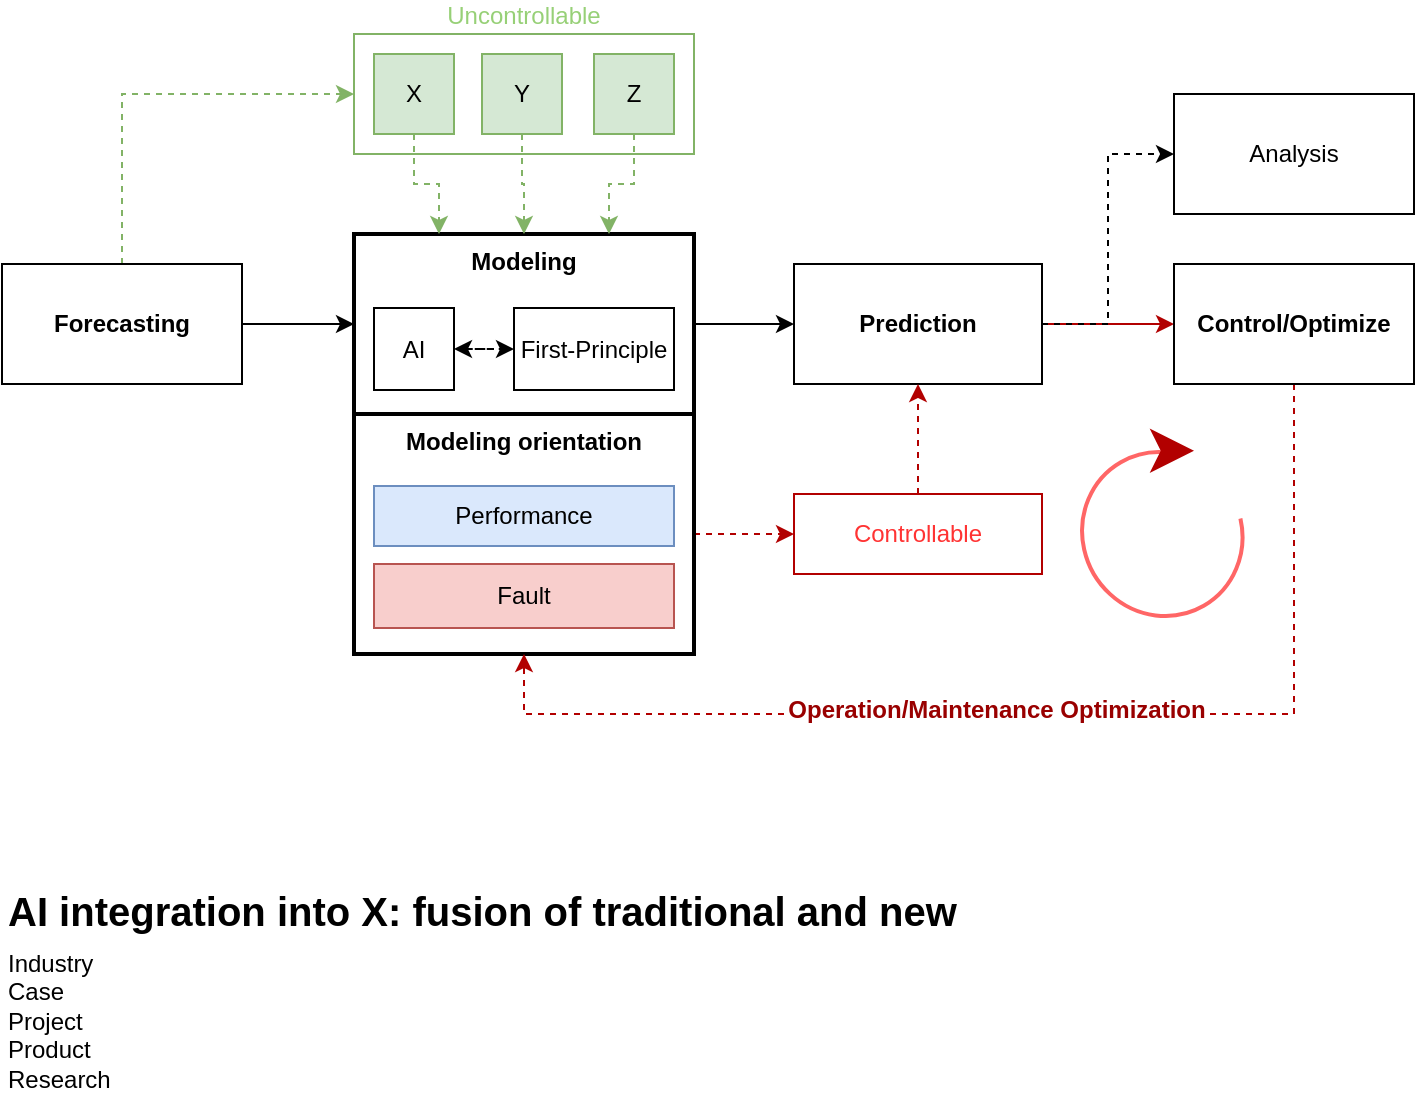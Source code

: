 <mxfile version="18.0.1" type="device" pages="9"><diagram id="-ImNXB6FkEREr2_MA-cf" name="AIX"><mxGraphModel dx="1298" dy="945" grid="1" gridSize="10" guides="1" tooltips="1" connect="1" arrows="1" fold="1" page="1" pageScale="1" pageWidth="827" pageHeight="1169" math="0" shadow="0"><root><mxCell id="0"/><mxCell id="1" parent="0"/><mxCell id="tzyLl9AS8DkLdDs7E704-1" style="edgeStyle=orthogonalEdgeStyle;rounded=0;orthogonalLoop=1;jettySize=auto;html=1;entryX=0;entryY=0.5;entryDx=0;entryDy=0;dashed=1;fontSize=12;fontColor=#0000FF;startArrow=none;startFill=0;strokeWidth=1;fillColor=#e51400;strokeColor=#B20000;" parent="1" source="tzyLl9AS8DkLdDs7E704-2" target="tzyLl9AS8DkLdDs7E704-24" edge="1"><mxGeometry relative="1" as="geometry"/></mxCell><mxCell id="tzyLl9AS8DkLdDs7E704-2" value="Modeling orientation" style="whiteSpace=wrap;html=1;fontStyle=1;verticalAlign=top;strokeWidth=2;" parent="1" vertex="1"><mxGeometry x="230" y="420" width="170" height="120" as="geometry"/></mxCell><mxCell id="tzyLl9AS8DkLdDs7E704-3" value="&lt;font color=&quot;#97d077&quot;&gt;Uncontrollable&lt;/font&gt;" style="rounded=0;whiteSpace=wrap;html=1;fontSize=12;fillColor=none;labelPosition=center;verticalLabelPosition=top;align=center;verticalAlign=bottom;strokeColor=#82b366;" parent="1" vertex="1"><mxGeometry x="230" y="230" width="170" height="60" as="geometry"/></mxCell><mxCell id="tzyLl9AS8DkLdDs7E704-4" value="" style="edgeStyle=orthogonalEdgeStyle;rounded=0;orthogonalLoop=1;jettySize=auto;html=1;" parent="1" source="tzyLl9AS8DkLdDs7E704-6" target="tzyLl9AS8DkLdDs7E704-8" edge="1"><mxGeometry relative="1" as="geometry"/></mxCell><mxCell id="tzyLl9AS8DkLdDs7E704-5" value="" style="edgeStyle=orthogonalEdgeStyle;rounded=0;orthogonalLoop=1;jettySize=auto;html=1;dashed=1;entryX=0;entryY=0.5;entryDx=0;entryDy=0;fontColor=#66B2FF;fillColor=#d5e8d4;strokeColor=#82b366;" parent="1" source="tzyLl9AS8DkLdDs7E704-6" target="tzyLl9AS8DkLdDs7E704-3" edge="1"><mxGeometry relative="1" as="geometry"><Array as="points"><mxPoint x="114" y="260"/></Array></mxGeometry></mxCell><mxCell id="tzyLl9AS8DkLdDs7E704-6" value="Forecasting" style="whiteSpace=wrap;html=1;fontStyle=1" parent="1" vertex="1"><mxGeometry x="54" y="345" width="120" height="60" as="geometry"/></mxCell><mxCell id="tzyLl9AS8DkLdDs7E704-7" value="" style="edgeStyle=orthogonalEdgeStyle;rounded=0;orthogonalLoop=1;jettySize=auto;html=1;" parent="1" source="tzyLl9AS8DkLdDs7E704-8" target="tzyLl9AS8DkLdDs7E704-11" edge="1"><mxGeometry relative="1" as="geometry"/></mxCell><mxCell id="tzyLl9AS8DkLdDs7E704-8" value="Modeling" style="whiteSpace=wrap;html=1;fontStyle=1;verticalAlign=top;strokeWidth=2;" parent="1" vertex="1"><mxGeometry x="230" y="330" width="170" height="90" as="geometry"/></mxCell><mxCell id="tzyLl9AS8DkLdDs7E704-9" value="" style="edgeStyle=orthogonalEdgeStyle;rounded=0;orthogonalLoop=1;jettySize=auto;html=1;fillColor=#e51400;strokeColor=#B20000;" parent="1" source="tzyLl9AS8DkLdDs7E704-11" target="tzyLl9AS8DkLdDs7E704-14" edge="1"><mxGeometry relative="1" as="geometry"/></mxCell><mxCell id="tzyLl9AS8DkLdDs7E704-10" style="edgeStyle=orthogonalEdgeStyle;rounded=0;orthogonalLoop=1;jettySize=auto;html=1;entryX=0;entryY=0.5;entryDx=0;entryDy=0;dashed=1;fontSize=12;" parent="1" source="tzyLl9AS8DkLdDs7E704-11" target="tzyLl9AS8DkLdDs7E704-25" edge="1"><mxGeometry relative="1" as="geometry"/></mxCell><mxCell id="tzyLl9AS8DkLdDs7E704-11" value="Prediction" style="whiteSpace=wrap;html=1;fontStyle=1" parent="1" vertex="1"><mxGeometry x="450" y="345" width="124" height="60" as="geometry"/></mxCell><mxCell id="tzyLl9AS8DkLdDs7E704-12" style="edgeStyle=orthogonalEdgeStyle;rounded=0;orthogonalLoop=1;jettySize=auto;html=1;entryX=0.5;entryY=1;entryDx=0;entryDy=0;dashed=1;fillColor=#e51400;strokeColor=#B20000;strokeWidth=1;" parent="1" source="tzyLl9AS8DkLdDs7E704-14" target="tzyLl9AS8DkLdDs7E704-2" edge="1"><mxGeometry relative="1" as="geometry"><Array as="points"><mxPoint x="700" y="570"/><mxPoint x="315" y="570"/></Array></mxGeometry></mxCell><mxCell id="tzyLl9AS8DkLdDs7E704-13" value="&lt;font&gt;&lt;b&gt;Operation/Maintenance Optimization&lt;/b&gt;&lt;/font&gt;" style="edgeLabel;html=1;align=center;verticalAlign=middle;resizable=0;points=[];fontSize=12;fontColor=#990000;" parent="tzyLl9AS8DkLdDs7E704-12" vertex="1" connectable="0"><mxGeometry x="-0.015" y="-1" relative="1" as="geometry"><mxPoint x="-29" y="-1" as="offset"/></mxGeometry></mxCell><mxCell id="tzyLl9AS8DkLdDs7E704-14" value="Control/Optimize" style="whiteSpace=wrap;html=1;fontStyle=1" parent="1" vertex="1"><mxGeometry x="640" y="345" width="120" height="60" as="geometry"/></mxCell><mxCell id="tzyLl9AS8DkLdDs7E704-15" value="Performance" style="whiteSpace=wrap;html=1;fillColor=#dae8fc;strokeColor=#6c8ebf;" parent="1" vertex="1"><mxGeometry x="240" y="456" width="150" height="30" as="geometry"/></mxCell><mxCell id="tzyLl9AS8DkLdDs7E704-16" value="Fault" style="whiteSpace=wrap;html=1;fillColor=#f8cecc;strokeColor=#b85450;" parent="1" vertex="1"><mxGeometry x="240" y="495" width="150" height="32" as="geometry"/></mxCell><mxCell id="tzyLl9AS8DkLdDs7E704-17" style="edgeStyle=orthogonalEdgeStyle;rounded=0;orthogonalLoop=1;jettySize=auto;html=1;entryX=0.25;entryY=0;entryDx=0;entryDy=0;dashed=1;fillColor=#d5e8d4;strokeColor=#82b366;" parent="1" source="tzyLl9AS8DkLdDs7E704-18" target="tzyLl9AS8DkLdDs7E704-8" edge="1"><mxGeometry relative="1" as="geometry"/></mxCell><mxCell id="tzyLl9AS8DkLdDs7E704-18" value="X" style="whiteSpace=wrap;html=1;fillColor=#d5e8d4;strokeColor=#82b366;" parent="1" vertex="1"><mxGeometry x="240" y="240" width="40" height="40" as="geometry"/></mxCell><mxCell id="tzyLl9AS8DkLdDs7E704-19" style="edgeStyle=orthogonalEdgeStyle;rounded=0;orthogonalLoop=1;jettySize=auto;html=1;entryX=0.5;entryY=0;entryDx=0;entryDy=0;dashed=1;fillColor=#d5e8d4;strokeColor=#82b366;" parent="1" source="tzyLl9AS8DkLdDs7E704-20" target="tzyLl9AS8DkLdDs7E704-8" edge="1"><mxGeometry relative="1" as="geometry"/></mxCell><mxCell id="tzyLl9AS8DkLdDs7E704-20" value="Y" style="whiteSpace=wrap;html=1;fillColor=#d5e8d4;strokeColor=#82b366;" parent="1" vertex="1"><mxGeometry x="294" y="240" width="40" height="40" as="geometry"/></mxCell><mxCell id="tzyLl9AS8DkLdDs7E704-21" style="edgeStyle=orthogonalEdgeStyle;rounded=0;orthogonalLoop=1;jettySize=auto;html=1;entryX=0.75;entryY=0;entryDx=0;entryDy=0;dashed=1;fillColor=#d5e8d4;strokeColor=#82b366;" parent="1" source="tzyLl9AS8DkLdDs7E704-22" target="tzyLl9AS8DkLdDs7E704-8" edge="1"><mxGeometry relative="1" as="geometry"/></mxCell><mxCell id="tzyLl9AS8DkLdDs7E704-22" value="Z" style="whiteSpace=wrap;html=1;fillColor=#d5e8d4;strokeColor=#82b366;" parent="1" vertex="1"><mxGeometry x="350" y="240" width="40" height="40" as="geometry"/></mxCell><mxCell id="tzyLl9AS8DkLdDs7E704-23" value="" style="edgeStyle=orthogonalEdgeStyle;rounded=0;orthogonalLoop=1;jettySize=auto;html=1;dashed=1;fontSize=12;fontColor=#0000FF;startArrow=none;startFill=0;strokeWidth=1;fillColor=#e51400;strokeColor=#B20000;" parent="1" source="tzyLl9AS8DkLdDs7E704-24" target="tzyLl9AS8DkLdDs7E704-11" edge="1"><mxGeometry relative="1" as="geometry"/></mxCell><mxCell id="tzyLl9AS8DkLdDs7E704-24" value="&lt;font color=&quot;#ff3333&quot;&gt;Controllable&lt;/font&gt;" style="whiteSpace=wrap;html=1;fillColor=none;strokeColor=#B20000;fontColor=#ffffff;" parent="1" vertex="1"><mxGeometry x="450" y="460" width="124" height="40" as="geometry"/></mxCell><mxCell id="tzyLl9AS8DkLdDs7E704-25" value="Analysis" style="whiteSpace=wrap;html=1;" parent="1" vertex="1"><mxGeometry x="640" y="260" width="120" height="60" as="geometry"/></mxCell><mxCell id="tzyLl9AS8DkLdDs7E704-26" value="" style="edgeStyle=orthogonalEdgeStyle;rounded=0;orthogonalLoop=1;jettySize=auto;html=1;dashed=1;fontSize=12;fontColor=#66B2FF;startArrow=classic;startFill=1;" parent="1" source="tzyLl9AS8DkLdDs7E704-27" target="tzyLl9AS8DkLdDs7E704-28" edge="1"><mxGeometry relative="1" as="geometry"/></mxCell><mxCell id="tzyLl9AS8DkLdDs7E704-27" value="AI" style="whiteSpace=wrap;html=1;" parent="1" vertex="1"><mxGeometry x="240" y="367" width="40" height="41" as="geometry"/></mxCell><mxCell id="tzyLl9AS8DkLdDs7E704-28" value="First-Principle" style="whiteSpace=wrap;html=1;" parent="1" vertex="1"><mxGeometry x="310" y="367" width="80" height="41" as="geometry"/></mxCell><mxCell id="tzyLl9AS8DkLdDs7E704-29" value="" style="group" parent="1" vertex="1" connectable="0"><mxGeometry x="580" y="423.35" width="108.3" height="113.3" as="geometry"/></mxCell><mxCell id="tzyLl9AS8DkLdDs7E704-30" value="" style="verticalLabelPosition=bottom;verticalAlign=top;html=1;shape=mxgraph.basic.arc;startAngle=0.3;endAngle=0.1;fontSize=12;fontColor=#0000FF;strokeWidth=2;fillColor=none;rotation=-30;strokeColor=#FF6666;" parent="tzyLl9AS8DkLdDs7E704-29" vertex="1"><mxGeometry x="14.509" y="15.179" width="79.281" height="82.941" as="geometry"/></mxCell><mxCell id="tzyLl9AS8DkLdDs7E704-31" value="" style="endArrow=classic;html=1;dashed=1;fontSize=12;fontColor=#0000FF;strokeWidth=5;fillColor=#e51400;strokeColor=#B20000;" parent="tzyLl9AS8DkLdDs7E704-29" edge="1"><mxGeometry width="50" height="50" relative="1" as="geometry"><mxPoint x="62.078" y="15.022" as="sourcePoint"/><mxPoint x="70.006" y="15.022" as="targetPoint"/></mxGeometry></mxCell><mxCell id="kj6bRCmpnUv3WgM_7v0z-1" value="AI integration into X: fusion of traditional and new" style="text;html=1;strokeColor=none;fillColor=none;align=left;verticalAlign=top;whiteSpace=wrap;rounded=0;fontStyle=1;fontSize=20;" parent="1" vertex="1"><mxGeometry x="55" y="650" width="535" height="30" as="geometry"/></mxCell><mxCell id="kj6bRCmpnUv3WgM_7v0z-2" value="Industry&lt;br&gt;Case&lt;br&gt;Project&lt;br&gt;Product&lt;br&gt;Research" style="text;html=1;strokeColor=none;fillColor=none;align=left;verticalAlign=top;whiteSpace=wrap;rounded=0;fontSize=12;" parent="1" vertex="1"><mxGeometry x="55" y="681" width="120" height="30" as="geometry"/></mxCell></root></mxGraphModel></diagram><diagram id="WX_kT3aoNidh6nuhI1xW" name="AISim"><mxGraphModel dx="1298" dy="1345" grid="1" gridSize="10" guides="1" tooltips="1" connect="1" arrows="1" fold="1" page="0" pageScale="1" pageWidth="827" pageHeight="1169" math="1" shadow="0"><root><mxCell id="0"/><mxCell id="1" parent="0"/><mxCell id="wcZV9fzcy_JCORuPqOIP-28" value="APP" style="rounded=0;whiteSpace=wrap;html=1;fontSize=12;verticalAlign=top;fillColor=#f5f5f5;fontColor=#333333;strokeColor=#666666;" parent="1" vertex="1"><mxGeometry x="1306" y="159" width="298" height="452" as="geometry"/></mxCell><mxCell id="wcZV9fzcy_JCORuPqOIP-3" value="" style="edgeStyle=orthogonalEdgeStyle;rounded=0;orthogonalLoop=1;jettySize=auto;html=1;" parent="1" source="wcZV9fzcy_JCORuPqOIP-1" edge="1"><mxGeometry relative="1" as="geometry"><mxPoint x="300" y="275" as="targetPoint"/></mxGeometry></mxCell><mxCell id="wcZV9fzcy_JCORuPqOIP-1" value="Problem&lt;br&gt;process&lt;br&gt;device" style="rounded=0;whiteSpace=wrap;html=1;fillColor=#f5f5f5;fontColor=#333333;strokeColor=#666666;" parent="1" vertex="1"><mxGeometry x="80" y="245" width="153" height="60" as="geometry"/></mxCell><mxCell id="wcZV9fzcy_JCORuPqOIP-89" value="" style="edgeStyle=orthogonalEdgeStyle;curved=1;rounded=0;orthogonalLoop=1;jettySize=auto;html=1;fontSize=12;fontColor=#000000;elbow=vertical;" parent="1" source="wcZV9fzcy_JCORuPqOIP-2" target="wcZV9fzcy_JCORuPqOIP-87" edge="1"><mxGeometry relative="1" as="geometry"/></mxCell><mxCell id="wcZV9fzcy_JCORuPqOIP-2" value="Model Structure&lt;br&gt;with&lt;br&gt;&lt;b&gt;predefined/trained&lt;/b&gt; parameters&lt;br&gt;while-box/black-box&lt;br&gt;first-principle/data-driven" style="rounded=0;whiteSpace=wrap;html=1;fillColor=#f5f5f5;fontColor=#333333;strokeColor=#666666;" parent="1" vertex="1"><mxGeometry x="510" y="227" width="206" height="96" as="geometry"/></mxCell><mxCell id="wcZV9fzcy_JCORuPqOIP-6" value="&lt;font style=&quot;font-size: 14px;&quot;&gt;`f([\theta_0, \theta_d], \text{input}, \text{output}, \text{state}, x, t) = 0`&lt;/font&gt;" style="text;html=1;align=center;verticalAlign=middle;resizable=0;points=[];autosize=1;strokeColor=none;fillColor=none;fontSize=20;" parent="1" vertex="1"><mxGeometry x="393" y="326" width="440" height="30" as="geometry"/></mxCell><mxCell id="wcZV9fzcy_JCORuPqOIP-8" value="state&lt;br&gt;transition" style="text;html=1;align=center;verticalAlign=middle;resizable=0;points=[];autosize=1;strokeColor=none;fillColor=none;fontSize=12;" parent="1" vertex="1"><mxGeometry x="127" y="312.5" width="59" height="32" as="geometry"/></mxCell><mxCell id="wcZV9fzcy_JCORuPqOIP-18" style="edgeStyle=orthogonalEdgeStyle;rounded=0;orthogonalLoop=1;jettySize=auto;html=1;fontSize=12;entryX=0.5;entryY=0;entryDx=0;entryDy=0;" parent="1" source="wcZV9fzcy_JCORuPqOIP-17" target="wcZV9fzcy_JCORuPqOIP-62" edge="1"><mxGeometry relative="1" as="geometry"><mxPoint x="369" y="259.143" as="targetPoint"/></mxGeometry></mxCell><mxCell id="wcZV9fzcy_JCORuPqOIP-37" style="edgeStyle=orthogonalEdgeStyle;rounded=0;orthogonalLoop=1;jettySize=auto;html=1;entryX=0;entryY=0.75;entryDx=0;entryDy=0;fontSize=12;" parent="1" source="wcZV9fzcy_JCORuPqOIP-17" target="wcZV9fzcy_JCORuPqOIP-35" edge="1"><mxGeometry relative="1" as="geometry"><Array as="points"><mxPoint x="360" y="185"/><mxPoint x="360" y="110"/></Array></mxGeometry></mxCell><mxCell id="wcZV9fzcy_JCORuPqOIP-17" value="Prior Knowledge&lt;br&gt;library/model/parameters" style="rounded=0;whiteSpace=wrap;html=1;fillColor=#f5f5f5;fontColor=#333333;strokeColor=#666666;" parent="1" vertex="1"><mxGeometry x="80" y="155" width="153" height="60" as="geometry"/></mxCell><mxCell id="wcZV9fzcy_JCORuPqOIP-19" value="Accuracy" style="rounded=0;whiteSpace=wrap;html=1;" parent="1" vertex="1"><mxGeometry x="1334" y="193.5" width="120" height="60" as="geometry"/></mxCell><mxCell id="wcZV9fzcy_JCORuPqOIP-22" value="Efficiency" style="rounded=0;whiteSpace=wrap;html=1;" parent="1" vertex="1"><mxGeometry x="1334" y="298.5" width="120" height="60" as="geometry"/></mxCell><mxCell id="wcZV9fzcy_JCORuPqOIP-29" value="Digital twin" style="rounded=0;whiteSpace=wrap;html=1;" parent="1" vertex="1"><mxGeometry x="1454" y="193.5" width="120" height="60" as="geometry"/></mxCell><mxCell id="wcZV9fzcy_JCORuPqOIP-30" value="Control/Optimization&lt;br&gt;Edge deploy" style="rounded=0;whiteSpace=wrap;html=1;" parent="1" vertex="1"><mxGeometry x="1454" y="298.5" width="120" height="60" as="geometry"/></mxCell><mxCell id="wcZV9fzcy_JCORuPqOIP-32" value="Accuracy&lt;br&gt;- model&lt;br&gt;- solver&lt;br&gt;- parameter" style="text;html=1;align=center;verticalAlign=middle;resizable=0;points=[];autosize=1;strokeColor=none;fillColor=none;fontSize=12;" parent="1" vertex="1"><mxGeometry x="1610" y="193.5" width="72" height="60" as="geometry"/></mxCell><mxCell id="wcZV9fzcy_JCORuPqOIP-36" value="" style="edgeStyle=orthogonalEdgeStyle;rounded=0;orthogonalLoop=1;jettySize=auto;html=1;fontSize=12;" parent="1" source="wcZV9fzcy_JCORuPqOIP-34" target="wcZV9fzcy_JCORuPqOIP-35" edge="1"><mxGeometry relative="1" as="geometry"/></mxCell><mxCell id="wcZV9fzcy_JCORuPqOIP-34" value="data&lt;br&gt;process data" style="rounded=0;whiteSpace=wrap;html=1;fillColor=#f5f5f5;fontColor=#333333;strokeColor=#666666;" parent="1" vertex="1"><mxGeometry x="80" y="66" width="153" height="60" as="geometry"/></mxCell><mxCell id="wcZV9fzcy_JCORuPqOIP-79" value="" style="edgeStyle=orthogonalEdgeStyle;curved=1;rounded=0;orthogonalLoop=1;jettySize=auto;html=1;fontSize=12;fontColor=#000000;elbow=vertical;" parent="1" source="wcZV9fzcy_JCORuPqOIP-35" target="wcZV9fzcy_JCORuPqOIP-68" edge="1"><mxGeometry relative="1" as="geometry"/></mxCell><mxCell id="wcZV9fzcy_JCORuPqOIP-35" value="objective" style="rounded=0;whiteSpace=wrap;html=1;fillColor=#f5f5f5;fontColor=#333333;strokeColor=#666666;" parent="1" vertex="1"><mxGeometry x="1140" y="66" width="120" height="60" as="geometry"/></mxCell><mxCell id="wcZV9fzcy_JCORuPqOIP-51" value="Preliminary analysis" style="rounded=0;whiteSpace=wrap;html=1;" parent="1" vertex="1"><mxGeometry x="1334" y="521" width="236" height="60" as="geometry"/></mxCell><mxCell id="wcZV9fzcy_JCORuPqOIP-56" value="AD" style="edgeLabel;html=1;align=center;verticalAlign=middle;resizable=0;points=[];fontSize=12;fontStyle=1" parent="1" vertex="1" connectable="0"><mxGeometry x="1195.995" y="260.999" as="geometry"><mxPoint x="3" y="2" as="offset"/></mxGeometry></mxCell><mxCell id="wcZV9fzcy_JCORuPqOIP-57" value="should be able to show all state variables&lt;br&gt;system modeling&lt;br&gt;process system of nn?&lt;br&gt;Modules&lt;br&gt;SoS" style="text;html=1;align=center;verticalAlign=top;resizable=0;points=[];autosize=1;strokeColor=none;fillColor=none;fontSize=14;fontColor=#000000;" parent="1" vertex="1"><mxGeometry x="478" y="360" width="270" height="90" as="geometry"/></mxCell><mxCell id="wcZV9fzcy_JCORuPqOIP-58" value="JIT/vmap/pmap" style="edgeLabel;html=1;align=center;verticalAlign=middle;resizable=0;points=[];fontSize=12;fontStyle=1" parent="1" vertex="1" connectable="0"><mxGeometry x="1002.995" y="322.999" as="geometry"><mxPoint x="-6" y="-2" as="offset"/></mxGeometry></mxCell><mxCell id="wcZV9fzcy_JCORuPqOIP-59" value="Special cases&lt;br&gt;- intermediate result in learning&lt;br&gt;- system of learnable models: how to learn?" style="text;html=1;align=left;verticalAlign=top;resizable=0;points=[];autosize=1;strokeColor=none;fillColor=none;fontSize=14;fontColor=#000000;" parent="1" vertex="1"><mxGeometry x="123" y="540" width="290" height="60" as="geometry"/></mxCell><mxCell id="wcZV9fzcy_JCORuPqOIP-60" value="A new Modeling&amp;amp;Simulation framework" style="text;html=1;align=center;verticalAlign=middle;resizable=0;points=[];autosize=1;strokeColor=none;fillColor=none;fontSize=25;fontColor=#000000;fontStyle=1" parent="1" vertex="1"><mxGeometry x="75" y="-30" width="480" height="40" as="geometry"/></mxCell><mxCell id="wcZV9fzcy_JCORuPqOIP-61" value="standardization&lt;br&gt;simple&lt;br&gt;intuitive&lt;br&gt;open" style="edgeLabel;html=1;align=center;verticalAlign=top;resizable=0;points=[];fontSize=12;fontStyle=1" parent="1" vertex="1" connectable="0"><mxGeometry x="355.995" y="306.999" as="geometry"><mxPoint x="3" y="2" as="offset"/></mxGeometry></mxCell><mxCell id="wcZV9fzcy_JCORuPqOIP-63" value="" style="edgeStyle=orthogonalEdgeStyle;curved=1;rounded=0;orthogonalLoop=1;jettySize=auto;html=1;fontSize=25;fontColor=#000000;elbow=vertical;" parent="1" source="wcZV9fzcy_JCORuPqOIP-62" target="wcZV9fzcy_JCORuPqOIP-2" edge="1"><mxGeometry relative="1" as="geometry"/></mxCell><mxCell id="wcZV9fzcy_JCORuPqOIP-62" value="modeling" style="shape=process;whiteSpace=wrap;html=1;backgroundOutline=1;labelBackgroundColor=#FFFFFF;fontSize=12;fontColor=#000000;" parent="1" vertex="1"><mxGeometry x="300" y="245" width="120" height="60" as="geometry"/></mxCell><mxCell id="wcZV9fzcy_JCORuPqOIP-74" style="edgeStyle=orthogonalEdgeStyle;curved=1;rounded=0;orthogonalLoop=1;jettySize=auto;html=1;entryX=0;entryY=0.5;entryDx=0;entryDy=0;fontSize=12;fontColor=#000000;elbow=vertical;" parent="1" source="wcZV9fzcy_JCORuPqOIP-64" target="wcZV9fzcy_JCORuPqOIP-68" edge="1"><mxGeometry relative="1" as="geometry"/></mxCell><mxCell id="wcZV9fzcy_JCORuPqOIP-75" style="edgeStyle=orthogonalEdgeStyle;curved=1;rounded=0;orthogonalLoop=1;jettySize=auto;html=1;entryX=0;entryY=0.5;entryDx=0;entryDy=0;fontSize=12;fontColor=#000000;elbow=vertical;" parent="1" source="wcZV9fzcy_JCORuPqOIP-64" target="wcZV9fzcy_JCORuPqOIP-71" edge="1"><mxGeometry relative="1" as="geometry"><Array as="points"><mxPoint x="1110" y="276"/><mxPoint x="1110" y="328"/></Array></mxGeometry></mxCell><mxCell id="wcZV9fzcy_JCORuPqOIP-76" style="edgeStyle=orthogonalEdgeStyle;curved=1;rounded=0;orthogonalLoop=1;jettySize=auto;html=1;entryX=0;entryY=0.5;entryDx=0;entryDy=0;fontSize=12;fontColor=#000000;elbow=vertical;" parent="1" source="wcZV9fzcy_JCORuPqOIP-64" target="wcZV9fzcy_JCORuPqOIP-51" edge="1"><mxGeometry relative="1" as="geometry"><Array as="points"><mxPoint x="1090" y="276"/><mxPoint x="1090" y="551"/></Array></mxGeometry></mxCell><mxCell id="wcZV9fzcy_JCORuPqOIP-85" style="edgeStyle=orthogonalEdgeStyle;curved=1;rounded=0;orthogonalLoop=1;jettySize=auto;html=1;entryX=0;entryY=0.5;entryDx=0;entryDy=0;dashed=1;fontSize=12;fontColor=#000000;elbow=vertical;" parent="1" source="wcZV9fzcy_JCORuPqOIP-64" target="wcZV9fzcy_JCORuPqOIP-84" edge="1"><mxGeometry relative="1" as="geometry"><Array as="points"><mxPoint x="1100" y="276"/><mxPoint x="1100" y="441"/></Array></mxGeometry></mxCell><mxCell id="wcZV9fzcy_JCORuPqOIP-64" value="&lt;span style=&quot;font-size: 12px;&quot;&gt;computation framework&lt;br&gt;solver&lt;br&gt;&lt;/span&gt;" style="shape=process;whiteSpace=wrap;html=1;backgroundOutline=1;labelBackgroundColor=#FFFFFF;fontSize=12;fontColor=#000000;" parent="1" vertex="1"><mxGeometry x="940" y="246" width="120" height="60" as="geometry"/></mxCell><mxCell id="wcZV9fzcy_JCORuPqOIP-70" value="" style="edgeStyle=orthogonalEdgeStyle;curved=1;rounded=0;orthogonalLoop=1;jettySize=auto;html=1;fontSize=12;fontColor=#000000;elbow=vertical;" parent="1" source="wcZV9fzcy_JCORuPqOIP-68" target="wcZV9fzcy_JCORuPqOIP-19" edge="1"><mxGeometry relative="1" as="geometry"/></mxCell><mxCell id="wcZV9fzcy_JCORuPqOIP-68" value="&lt;span style=&quot;font-size: 12px;&quot;&gt;learn&lt;br&gt;Optimization&lt;br&gt;&lt;/span&gt;" style="shape=process;whiteSpace=wrap;html=1;backgroundOutline=1;labelBackgroundColor=#FFFFFF;fontSize=12;fontColor=#000000;" parent="1" vertex="1"><mxGeometry x="1140" y="193.5" width="120" height="60" as="geometry"/></mxCell><mxCell id="wcZV9fzcy_JCORuPqOIP-77" value="" style="edgeStyle=orthogonalEdgeStyle;curved=1;rounded=0;orthogonalLoop=1;jettySize=auto;html=1;fontSize=12;fontColor=#000000;elbow=vertical;" parent="1" source="wcZV9fzcy_JCORuPqOIP-71" target="wcZV9fzcy_JCORuPqOIP-22" edge="1"><mxGeometry relative="1" as="geometry"/></mxCell><mxCell id="wcZV9fzcy_JCORuPqOIP-94" style="edgeStyle=orthogonalEdgeStyle;curved=1;rounded=0;orthogonalLoop=1;jettySize=auto;html=1;entryX=0.5;entryY=0;entryDx=0;entryDy=0;fontSize=12;fontColor=#000000;elbow=vertical;" parent="1" source="wcZV9fzcy_JCORuPqOIP-71" target="wcZV9fzcy_JCORuPqOIP-84" edge="1"><mxGeometry relative="1" as="geometry"/></mxCell><mxCell id="wcZV9fzcy_JCORuPqOIP-71" value="&lt;span style=&quot;font-size: 12px;&quot;&gt;shadow-reduce&lt;br&gt;&lt;/span&gt;" style="shape=process;whiteSpace=wrap;html=1;backgroundOutline=1;labelBackgroundColor=#FFFFFF;fontSize=12;fontColor=#000000;" parent="1" vertex="1"><mxGeometry x="1140" y="298.5" width="120" height="60" as="geometry"/></mxCell><mxCell id="wcZV9fzcy_JCORuPqOIP-80" value="edge deploy" style="rounded=0;whiteSpace=wrap;html=1;" parent="1" vertex="1"><mxGeometry x="1334" y="411" width="236" height="60" as="geometry"/></mxCell><mxCell id="wcZV9fzcy_JCORuPqOIP-82" value="Cases&lt;br&gt;- PDE model&lt;br&gt;- system model&lt;br&gt;- NN model&lt;br&gt;- system of nn model&lt;br&gt;- hybrid model&lt;br&gt;- model calibration&lt;br&gt;- control and optimization" style="text;html=1;align=left;verticalAlign=top;resizable=0;points=[];autosize=1;strokeColor=none;fillColor=none;fontSize=14;fontColor=#000000;" parent="1" vertex="1"><mxGeometry x="123" y="630" width="170" height="140" as="geometry"/></mxCell><mxCell id="wcZV9fzcy_JCORuPqOIP-86" value="" style="edgeStyle=orthogonalEdgeStyle;curved=1;rounded=0;orthogonalLoop=1;jettySize=auto;html=1;fontSize=12;fontColor=#000000;elbow=vertical;" parent="1" source="wcZV9fzcy_JCORuPqOIP-84" target="wcZV9fzcy_JCORuPqOIP-80" edge="1"><mxGeometry relative="1" as="geometry"/></mxCell><mxCell id="wcZV9fzcy_JCORuPqOIP-84" value="&lt;span style=&quot;font-size: 12px;&quot;&gt;code generation&lt;br&gt;&lt;/span&gt;" style="shape=process;whiteSpace=wrap;html=1;backgroundOutline=1;labelBackgroundColor=#FFFFFF;fontSize=12;fontColor=#000000;" parent="1" vertex="1"><mxGeometry x="1140" y="411" width="120" height="60" as="geometry"/></mxCell><mxCell id="wcZV9fzcy_JCORuPqOIP-90" value="" style="edgeStyle=orthogonalEdgeStyle;curved=1;rounded=0;orthogonalLoop=1;jettySize=auto;html=1;fontSize=12;fontColor=#000000;elbow=vertical;" parent="1" source="wcZV9fzcy_JCORuPqOIP-87" target="wcZV9fzcy_JCORuPqOIP-64" edge="1"><mxGeometry relative="1" as="geometry"/></mxCell><mxCell id="wcZV9fzcy_JCORuPqOIP-87" value="model&lt;br&gt;optimization" style="shape=process;whiteSpace=wrap;html=1;backgroundOutline=1;labelBackgroundColor=#FFFFFF;fontSize=12;fontColor=#000000;" parent="1" vertex="1"><mxGeometry x="770" y="246" width="120" height="60" as="geometry"/></mxCell><mxCell id="wcZV9fzcy_JCORuPqOIP-92" value="preconditioner&lt;br&gt;reordering&lt;br&gt;graph optimization&lt;br&gt;XLA?" style="edgeLabel;html=1;align=left;verticalAlign=top;resizable=0;points=[];fontSize=12;fontStyle=1" parent="1" vertex="1" connectable="0"><mxGeometry x="789.995" y="311.999" as="geometry"><mxPoint x="-6" y="-2" as="offset"/></mxGeometry></mxCell><mxCell id="wcZV9fzcy_JCORuPqOIP-95" value="data via MSE" style="text;html=1;align=center;verticalAlign=middle;resizable=0;points=[];autosize=1;strokeColor=none;fillColor=none;fontSize=12;fontColor=#000000;fontStyle=0" parent="1" vertex="1"><mxGeometry x="626" y="77" width="90" height="20" as="geometry"/></mxCell><mxCell id="wcZV9fzcy_JCORuPqOIP-96" value="prior knowledge via equations/rules" style="text;html=1;align=center;verticalAlign=middle;resizable=0;points=[];autosize=1;strokeColor=none;fillColor=none;fontSize=12;fontColor=#000000;fontStyle=0" parent="1" vertex="1"><mxGeometry x="455" y="109" width="200" height="20" as="geometry"/></mxCell><mxCell id="7wWd19cFdKjKdwOESvnb-1" value="&lt;ul style=&quot;margin: 0px; padding: 0px; user-select: text; -webkit-user-drag: none; -webkit-tap-highlight-color: transparent; overflow: visible; cursor: text; font-family: verdana; font-size: 13.333px; text-align: left;&quot; role=&quot;list&quot; class=&quot;BulletListStyle1 SCXO261579842 BCX0&quot;&gt;&lt;li style=&quot;margin: 0px 0px 0px 24px; padding: 0px; user-select: text; -webkit-user-drag: none; -webkit-tap-highlight-color: transparent; overflow: visible; cursor: text; clear: both; position: relative; direction: ltr; display: block; font-size: 10pt; font-family: Calibri, sans-serif; vertical-align: baseline;&quot; class=&quot;OutlineElement Ltr  BCX0 SCXO261579842&quot; data-aria-level=&quot;3&quot; role=&quot;listitem&quot; data-aria-posinset=&quot;2&quot;&gt;&lt;p style=&quot;margin: 0px; padding: 0px; user-select: text; -webkit-user-drag: none; -webkit-tap-highlight-color: transparent; overflow-wrap: break-word; vertical-align: baseline; font-kerning: none; background-color: transparent; color: windowtext;&quot; lang=&quot;EN-US&quot; class=&quot;Paragraph SCXO261579842 BCX0&quot;&gt;&lt;span style=&quot;margin: 0px; padding: 0px; user-select: text; -webkit-user-drag: none; -webkit-tap-highlight-color: transparent; -webkit-font-smoothing: antialiased; font-variant-ligatures: none !important; color: windowtext; font-weight: bold; font-size: 10pt; font-family: Calibri, Calibri_MSFontService, sans-serif; line-height: 19px;&quot; lang=&quot;EN-US&quot; class=&quot;TextRun MacChromeBold SCXO261579842 BCX0&quot; data-contrast=&quot;auto&quot;&gt;How to represent a problem, prior knowledge and data in a general way?&lt;/span&gt;&lt;span style=&quot;margin: 0px; padding: 0px; user-select: text; -webkit-user-drag: none; -webkit-tap-highlight-color: transparent; font-size: 10pt; line-height: 19px; font-family: Calibri, Calibri_MSFontService, sans-serif; color: windowtext;&quot; class=&quot;EOP SCXO261579842 BCX0&quot;&gt;&amp;nbsp;&lt;/span&gt;&lt;/p&gt;&lt;/li&gt;&lt;li style=&quot;margin: 0px 0px 0px 24px; padding: 0px; user-select: text; -webkit-user-drag: none; -webkit-tap-highlight-color: transparent; overflow: visible; cursor: text; clear: both; position: relative; direction: ltr; display: block; font-size: 10pt; font-family: Calibri, sans-serif; vertical-align: baseline;&quot; class=&quot;OutlineElement Ltr SCXO261579842 BCX0&quot; data-aria-level=&quot;3&quot; role=&quot;listitem&quot; data-aria-posinset=&quot;3&quot;&gt;&lt;p style=&quot;margin: 0px; padding: 0px; user-select: text; -webkit-user-drag: none; -webkit-tap-highlight-color: transparent; overflow-wrap: break-word; vertical-align: baseline; font-kerning: none; background-color: transparent; color: windowtext;&quot; lang=&quot;EN-US&quot; class=&quot;Paragraph SCXO261579842 BCX0&quot;&gt;&lt;span style=&quot;margin: 0px; padding: 0px; user-select: text; -webkit-user-drag: none; -webkit-tap-highlight-color: transparent; -webkit-font-smoothing: antialiased; font-variant-ligatures: none !important; color: windowtext; font-weight: bold; font-size: 10pt; font-family: Calibri, Calibri_MSFontService, sans-serif; line-height: 19px;&quot; lang=&quot;EN-US&quot; class=&quot;TextRun MacChromeBold SCXO261579842 BCX0&quot; data-contrast=&quot;auto&quot;&gt;How to model a problem efficiently in a standard way?&lt;/span&gt;&lt;span style=&quot;margin: 0px; padding: 0px; user-select: text; -webkit-user-drag: none; -webkit-tap-highlight-color: transparent; font-size: 10pt; line-height: 19px; font-family: Calibri, Calibri_MSFontService, sans-serif; color: windowtext;&quot; class=&quot;EOP SCXO261579842 BCX0&quot;&gt;&amp;nbsp;&lt;/span&gt;&lt;/p&gt;&lt;/li&gt;&lt;li style=&quot;margin: 0px 0px 0px 24px; padding: 0px; user-select: text; -webkit-user-drag: none; -webkit-tap-highlight-color: transparent; overflow: visible; cursor: text; clear: both; position: relative; direction: ltr; display: block; font-size: 10pt; font-family: Calibri, sans-serif; vertical-align: baseline;&quot; class=&quot;OutlineElement Ltr SCXO261579842 BCX0&quot; data-aria-level=&quot;3&quot; role=&quot;listitem&quot; data-aria-posinset=&quot;4&quot;&gt;&lt;p style=&quot;margin: 0px; padding: 0px; user-select: text; -webkit-user-drag: none; -webkit-tap-highlight-color: transparent; overflow-wrap: break-word; vertical-align: baseline; font-kerning: none; background-color: transparent; color: windowtext;&quot; lang=&quot;EN-US&quot; class=&quot;Paragraph SCXO261579842 BCX0&quot;&gt;&lt;span style=&quot;margin: 0px; padding: 0px; user-select: text; -webkit-user-drag: none; -webkit-tap-highlight-color: transparent; -webkit-font-smoothing: antialiased; font-variant-ligatures: none !important; color: windowtext; font-weight: bold; font-size: 10pt; font-family: Calibri, Calibri_MSFontService, sans-serif; line-height: 19px;&quot; lang=&quot;EN-US&quot; class=&quot;TextRun MacChromeBold SCXO261579842 BCX0&quot; data-contrast=&quot;auto&quot;&gt;General model optimization method&lt;/span&gt;&lt;span style=&quot;margin: 0px; padding: 0px; user-select: text; -webkit-user-drag: none; -webkit-tap-highlight-color: transparent; font-size: 10pt; line-height: 19px; font-family: Calibri, Calibri_MSFontService, sans-serif; color: windowtext;&quot; class=&quot;EOP SCXO261579842 BCX0&quot;&gt;&amp;nbsp;&lt;/span&gt;&lt;/p&gt;&lt;/li&gt;&lt;li style=&quot;margin: 0px 0px 0px 24px; padding: 0px; user-select: text; -webkit-user-drag: none; -webkit-tap-highlight-color: transparent; overflow: visible; cursor: text; clear: both; position: relative; direction: ltr; display: block; font-size: 10pt; font-family: Calibri, sans-serif; vertical-align: baseline;&quot; class=&quot;OutlineElement Ltr SCXO261579842 BCX0&quot; data-aria-level=&quot;3&quot; role=&quot;listitem&quot; data-aria-posinset=&quot;5&quot;&gt;&lt;p style=&quot;margin: 0px; padding: 0px; user-select: text; -webkit-user-drag: none; -webkit-tap-highlight-color: transparent; overflow-wrap: break-word; vertical-align: baseline; font-kerning: none; background-color: transparent; color: windowtext;&quot; lang=&quot;EN-US&quot; class=&quot;Paragraph SCXO261579842 BCX0&quot;&gt;&lt;span style=&quot;margin: 0px; padding: 0px; user-select: text; -webkit-user-drag: none; -webkit-tap-highlight-color: transparent; -webkit-font-smoothing: antialiased; font-variant-ligatures: none !important; color: windowtext; font-weight: bold; font-size: 10pt; font-family: Calibri, Calibri_MSFontService, sans-serif; line-height: 19px;&quot; lang=&quot;EN-US&quot; class=&quot;TextRun MacChromeBold SCXO261579842 BCX0&quot; data-contrast=&quot;auto&quot;&gt;High-performance computing: general method&lt;/span&gt;&lt;span style=&quot;margin: 0px; padding: 0px; user-select: text; -webkit-user-drag: none; -webkit-tap-highlight-color: transparent; font-size: 10pt; line-height: 19px; font-family: Calibri, Calibri_MSFontService, sans-serif; color: windowtext;&quot; class=&quot;EOP SCXO261579842 BCX0&quot;&gt;&amp;nbsp;&lt;/span&gt;&lt;/p&gt;&lt;/li&gt;&lt;/ul&gt;" style="text;html=1;align=center;verticalAlign=middle;resizable=0;points=[];autosize=1;strokeColor=none;fillColor=none;fontSize=12;fontColor=#000000;" parent="1" vertex="1"><mxGeometry x="127" y="810" width="510" height="80" as="geometry"/></mxCell></root></mxGraphModel></diagram><diagram id="1_-pRr0ppsCuJBgAmXV3" name="yingzi-reducer"><mxGraphModel dx="4254" dy="1750" grid="1" gridSize="10" guides="1" tooltips="1" connect="1" arrows="1" fold="1" page="0" pageScale="1" pageWidth="827" pageHeight="1169" math="1" shadow="0"><root><mxCell id="0"/><mxCell id="1" parent="0"/><mxCell id="wEUXwEvaG_2-rU2XgJ1O-42" value="" style="rounded=0;whiteSpace=wrap;html=1;fontSize=16;fillColor=#f5f5f5;fontColor=#333333;strokeColor=#666666;" parent="1" vertex="1"><mxGeometry x="-320" y="618" width="860" height="292" as="geometry"/></mxCell><mxCell id="SvA6rQcaN-VjJ_lVK_Wi-6" value="" style="edgeStyle=orthogonalEdgeStyle;rounded=0;orthogonalLoop=1;jettySize=auto;html=1;fontSize=12;fontColor=#000000;elbow=vertical;" parent="1" source="SvA6rQcaN-VjJ_lVK_Wi-1" target="SvA6rQcaN-VjJ_lVK_Wi-5" edge="1"><mxGeometry relative="1" as="geometry"/></mxCell><mxCell id="SvA6rQcaN-VjJ_lVK_Wi-1" value="model A" style="rounded=0;whiteSpace=wrap;html=1;labelBackgroundColor=#FFFFFF;fontSize=12;fontColor=#000000;" parent="1" vertex="1"><mxGeometry x="-298" y="230" width="120" height="60" as="geometry"/></mxCell><mxCell id="8bocCZIXOjOLphvC2Dg9-7" style="edgeStyle=orthogonalEdgeStyle;rounded=0;orthogonalLoop=1;jettySize=auto;html=1;entryX=0;entryY=0.5;entryDx=0;entryDy=0;fontSize=12;fontColor=#000000;elbow=vertical;" parent="1" source="SvA6rQcaN-VjJ_lVK_Wi-2" target="SvA6rQcaN-VjJ_lVK_Wi-8" edge="1"><mxGeometry relative="1" as="geometry"/></mxCell><mxCell id="SvA6rQcaN-VjJ_lVK_Wi-2" value="data" style="rounded=0;whiteSpace=wrap;html=1;labelBackgroundColor=#FFFFFF;fontSize=12;fontColor=#000000;" parent="1" vertex="1"><mxGeometry x="92" y="230" width="120" height="60" as="geometry"/></mxCell><mxCell id="SvA6rQcaN-VjJ_lVK_Wi-4" value="FMU: Dynamic model&lt;br style=&quot;font-size: 10px;&quot;&gt;General function: static model&lt;br style=&quot;font-size: 10px;&quot;&gt;NN model&lt;br style=&quot;font-size: 10px;&quot;&gt;Geometry PDE" style="text;html=1;align=left;verticalAlign=top;resizable=0;points=[];autosize=1;strokeColor=none;fillColor=none;fontSize=10;fontColor=#000000;fontStyle=1" parent="1" vertex="1"><mxGeometry x="-301" y="722" width="160" height="50" as="geometry"/></mxCell><mxCell id="SvA6rQcaN-VjJ_lVK_Wi-7" value="" style="edgeStyle=orthogonalEdgeStyle;rounded=0;orthogonalLoop=1;jettySize=auto;html=1;fontSize=12;fontColor=#000000;elbow=vertical;" parent="1" source="SvA6rQcaN-VjJ_lVK_Wi-5" target="SvA6rQcaN-VjJ_lVK_Wi-2" edge="1"><mxGeometry relative="1" as="geometry"/></mxCell><mxCell id="SvA6rQcaN-VjJ_lVK_Wi-5" value="sampling" style="shape=process;whiteSpace=wrap;html=1;backgroundOutline=1;labelBackgroundColor=#FFFFFF;fontSize=12;fontColor=#000000;" parent="1" vertex="1"><mxGeometry x="-98" y="240" width="120" height="40" as="geometry"/></mxCell><mxCell id="8bocCZIXOjOLphvC2Dg9-6" value="" style="edgeStyle=orthogonalEdgeStyle;rounded=0;orthogonalLoop=1;jettySize=auto;html=1;fontSize=12;fontColor=#000000;elbow=vertical;" parent="1" source="SvA6rQcaN-VjJ_lVK_Wi-8" target="8bocCZIXOjOLphvC2Dg9-5" edge="1"><mxGeometry relative="1" as="geometry"/></mxCell><mxCell id="SvA6rQcaN-VjJ_lVK_Wi-8" value="loss function" style="shape=process;whiteSpace=wrap;html=1;backgroundOutline=1;labelBackgroundColor=#FFFFFF;fontSize=12;fontColor=#000000;" parent="1" vertex="1"><mxGeometry x="282" y="240" width="120" height="40" as="geometry"/></mxCell><mxCell id="SvA6rQcaN-VjJ_lVK_Wi-10" value="model B" style="whiteSpace=wrap;html=1;fontColor=#000000;labelBackgroundColor=#FFFFFF;" parent="1" vertex="1"><mxGeometry x="572" y="230" width="120" height="60" as="geometry"/></mxCell><mxCell id="8bocCZIXOjOLphvC2Dg9-3" value="" style="edgeStyle=orthogonalEdgeStyle;rounded=0;orthogonalLoop=1;jettySize=auto;html=1;fontSize=12;fontColor=#000000;elbow=vertical;" parent="1" source="8bocCZIXOjOLphvC2Dg9-1" target="SvA6rQcaN-VjJ_lVK_Wi-8" edge="1"><mxGeometry relative="1" as="geometry"/></mxCell><mxCell id="8bocCZIXOjOLphvC2Dg9-1" value="model B: init" style="whiteSpace=wrap;html=1;fontColor=#000000;labelBackgroundColor=#FFFFFF;" parent="1" vertex="1"><mxGeometry x="282" y="130" width="120" height="60" as="geometry"/></mxCell><mxCell id="8bocCZIXOjOLphvC2Dg9-4" style="edgeStyle=orthogonalEdgeStyle;rounded=0;orthogonalLoop=1;jettySize=auto;html=1;fontSize=12;fontColor=#000000;elbow=vertical;" parent="1" source="8bocCZIXOjOLphvC2Dg9-2" target="SvA6rQcaN-VjJ_lVK_Wi-8" edge="1"><mxGeometry relative="1" as="geometry"><Array as="points"><mxPoint x="252" y="160"/><mxPoint x="252" y="260"/></Array></mxGeometry></mxCell><mxCell id="8bocCZIXOjOLphvC2Dg9-2" value="prior knowledge" style="whiteSpace=wrap;html=1;fontColor=#000000;labelBackgroundColor=#FFFFFF;" parent="1" vertex="1"><mxGeometry x="92" y="130" width="120" height="60" as="geometry"/></mxCell><mxCell id="8bocCZIXOjOLphvC2Dg9-8" style="edgeStyle=orthogonalEdgeStyle;rounded=0;orthogonalLoop=1;jettySize=auto;html=1;entryX=0;entryY=0.5;entryDx=0;entryDy=0;fontSize=12;fontColor=#000000;elbow=vertical;" parent="1" source="8bocCZIXOjOLphvC2Dg9-5" target="SvA6rQcaN-VjJ_lVK_Wi-10" edge="1"><mxGeometry relative="1" as="geometry"/></mxCell><mxCell id="8bocCZIXOjOLphvC2Dg9-5" value="optimizer" style="shape=process;whiteSpace=wrap;html=1;backgroundOutline=1;labelBackgroundColor=#FFFFFF;fontSize=12;fontColor=#000000;" parent="1" vertex="1"><mxGeometry x="282" y="320" width="120" height="40" as="geometry"/></mxCell><mxCell id="8bocCZIXOjOLphvC2Dg9-9" value="pytorch sampler&lt;br&gt;active learning" style="text;html=1;align=left;verticalAlign=top;resizable=0;points=[];autosize=1;strokeColor=none;fillColor=none;fontSize=12;fontColor=#000000;" parent="1" vertex="1"><mxGeometry x="-98" y="300" width="100" height="30" as="geometry"/></mxCell><mxCell id="HtJzVP0Q8CgcdRQBe9Nq-2" value="Shadow-reducer&lt;br style=&quot;font-size: 16px;&quot;&gt;a general model converter for performance or flexibility" style="text;html=1;align=left;verticalAlign=top;resizable=0;points=[];autosize=1;strokeColor=none;fillColor=none;fontSize=16;fontColor=#000000;fontStyle=1" parent="1" vertex="1"><mxGeometry x="-301" y="-50" width="440" height="40" as="geometry"/></mxCell><mxCell id="wEUXwEvaG_2-rU2XgJ1O-4" value="" style="edgeStyle=orthogonalEdgeStyle;rounded=0;orthogonalLoop=1;jettySize=auto;html=1;fontSize=16;" parent="1" source="wEUXwEvaG_2-rU2XgJ1O-1" target="wEUXwEvaG_2-rU2XgJ1O-3" edge="1"><mxGeometry relative="1" as="geometry"/></mxCell><mxCell id="wEUXwEvaG_2-rU2XgJ1O-1" value="model A&lt;br&gt;Function/Simulator" style="rounded=0;whiteSpace=wrap;html=1;labelBackgroundColor=#FFFFFF;fontSize=12;fontColor=#000000;" parent="1" vertex="1"><mxGeometry x="-301" y="660" width="120" height="60" as="geometry"/></mxCell><mxCell id="wEUXwEvaG_2-rU2XgJ1O-16" style="edgeStyle=orthogonalEdgeStyle;rounded=0;orthogonalLoop=1;jettySize=auto;html=1;entryX=0.5;entryY=0;entryDx=0;entryDy=0;fontSize=16;" parent="1" source="wEUXwEvaG_2-rU2XgJ1O-3" target="wEUXwEvaG_2-rU2XgJ1O-15" edge="1"><mxGeometry relative="1" as="geometry"><Array as="points"><mxPoint x="-20" y="630"/><mxPoint x="426" y="630"/></Array></mxGeometry></mxCell><mxCell id="wEUXwEvaG_2-rU2XgJ1O-23" value="" style="edgeStyle=orthogonalEdgeStyle;rounded=0;orthogonalLoop=1;jettySize=auto;html=1;fontSize=16;entryX=0;entryY=0.5;entryDx=0;entryDy=0;dashed=1;" parent="1" source="wEUXwEvaG_2-rU2XgJ1O-3" target="wEUXwEvaG_2-rU2XgJ1O-10" edge="1"><mxGeometry relative="1" as="geometry"/></mxCell><mxCell id="wEUXwEvaG_2-rU2XgJ1O-3" value="ContinuousData" style="rounded=0;whiteSpace=wrap;html=1;labelBackgroundColor=#FFFFFF;fontSize=12;fontColor=#000000;" parent="1" vertex="1"><mxGeometry x="-101" y="660" width="120" height="60" as="geometry"/></mxCell><mxCell id="wEUXwEvaG_2-rU2XgJ1O-7" value="" style="edgeStyle=orthogonalEdgeStyle;rounded=0;orthogonalLoop=1;jettySize=auto;html=1;fontSize=16;" parent="1" source="wEUXwEvaG_2-rU2XgJ1O-8" target="wEUXwEvaG_2-rU2XgJ1O-9" edge="1"><mxGeometry relative="1" as="geometry"/></mxCell><mxCell id="wEUXwEvaG_2-rU2XgJ1O-8" value="Dataset" style="rounded=0;whiteSpace=wrap;html=1;labelBackgroundColor=#FFFFFF;fontSize=12;fontColor=#000000;" parent="1" vertex="1"><mxGeometry x="-301" y="780" width="120" height="60" as="geometry"/></mxCell><mxCell id="wEUXwEvaG_2-rU2XgJ1O-14" value="" style="edgeStyle=orthogonalEdgeStyle;rounded=0;orthogonalLoop=1;jettySize=auto;html=1;fontSize=16;dashed=1;" parent="1" source="wEUXwEvaG_2-rU2XgJ1O-9" target="wEUXwEvaG_2-rU2XgJ1O-11" edge="1"><mxGeometry relative="1" as="geometry"/></mxCell><mxCell id="wEUXwEvaG_2-rU2XgJ1O-21" style="edgeStyle=orthogonalEdgeStyle;rounded=0;orthogonalLoop=1;jettySize=auto;html=1;entryX=0.5;entryY=1;entryDx=0;entryDy=0;fontSize=16;" parent="1" source="wEUXwEvaG_2-rU2XgJ1O-9" target="wEUXwEvaG_2-rU2XgJ1O-15" edge="1"><mxGeometry relative="1" as="geometry"><Array as="points"><mxPoint x="-41" y="890"/><mxPoint x="426" y="890"/></Array></mxGeometry></mxCell><mxCell id="wEUXwEvaG_2-rU2XgJ1O-9" value="DiscreteData" style="rounded=0;whiteSpace=wrap;html=1;labelBackgroundColor=#FFFFFF;fontSize=12;fontColor=#000000;" parent="1" vertex="1"><mxGeometry x="-101" y="780" width="120" height="60" as="geometry"/></mxCell><mxCell id="wEUXwEvaG_2-rU2XgJ1O-17" style="edgeStyle=orthogonalEdgeStyle;rounded=0;orthogonalLoop=1;jettySize=auto;html=1;entryX=0.5;entryY=0;entryDx=0;entryDy=0;fontSize=16;" parent="1" source="wEUXwEvaG_2-rU2XgJ1O-10" target="wEUXwEvaG_2-rU2XgJ1O-15" edge="1"><mxGeometry relative="1" as="geometry"/></mxCell><mxCell id="wEUXwEvaG_2-rU2XgJ1O-45" value="inputs" style="edgeLabel;html=1;align=center;verticalAlign=middle;resizable=0;points=[];fontSize=12;" parent="wEUXwEvaG_2-rU2XgJ1O-17" vertex="1" connectable="0"><mxGeometry x="-0.27" y="1" relative="1" as="geometry"><mxPoint as="offset"/></mxGeometry></mxCell><mxCell id="wEUXwEvaG_2-rU2XgJ1O-10" value="ContinuousSampler" style="rounded=0;whiteSpace=wrap;html=1;labelBackgroundColor=#FFFFFF;fontSize=12;fontColor=#000000;" parent="1" vertex="1"><mxGeometry x="89" y="660" width="178" height="60" as="geometry"/></mxCell><mxCell id="wEUXwEvaG_2-rU2XgJ1O-22" style="edgeStyle=orthogonalEdgeStyle;rounded=0;orthogonalLoop=1;jettySize=auto;html=1;fontSize=16;" parent="1" source="wEUXwEvaG_2-rU2XgJ1O-11" target="wEUXwEvaG_2-rU2XgJ1O-15" edge="1"><mxGeometry relative="1" as="geometry"><Array as="points"><mxPoint x="426" y="810"/></Array></mxGeometry></mxCell><mxCell id="wEUXwEvaG_2-rU2XgJ1O-46" value="indices" style="edgeLabel;html=1;align=center;verticalAlign=middle;resizable=0;points=[];fontSize=12;" parent="wEUXwEvaG_2-rU2XgJ1O-22" vertex="1" connectable="0"><mxGeometry x="-0.397" y="2" relative="1" as="geometry"><mxPoint x="7" as="offset"/></mxGeometry></mxCell><mxCell id="wEUXwEvaG_2-rU2XgJ1O-11" value="DiscreteSampler" style="rounded=0;whiteSpace=wrap;html=1;labelBackgroundColor=#FFFFFF;fontSize=12;fontColor=#000000;" parent="1" vertex="1"><mxGeometry x="89" y="780" width="178" height="60" as="geometry"/></mxCell><mxCell id="wEUXwEvaG_2-rU2XgJ1O-12" value="Sampling in a continuous domain&lt;br&gt;Regular or &lt;b&gt;&lt;u&gt;irregular geometry&lt;/u&gt;&lt;/b&gt;" style="text;html=1;align=left;verticalAlign=top;resizable=0;points=[];autosize=1;strokeColor=none;fillColor=none;fontSize=12;fontColor=#000000;" parent="1" vertex="1"><mxGeometry x="88" y="719" width="190" height="30" as="geometry"/></mxCell><mxCell id="wEUXwEvaG_2-rU2XgJ1O-33" value="" style="edgeStyle=orthogonalEdgeStyle;rounded=0;orthogonalLoop=1;jettySize=auto;html=1;fontSize=16;" parent="1" source="wEUXwEvaG_2-rU2XgJ1O-15" target="wEUXwEvaG_2-rU2XgJ1O-32" edge="1"><mxGeometry relative="1" as="geometry"/></mxCell><mxCell id="wEUXwEvaG_2-rU2XgJ1O-44" value="&lt;font style=&quot;font-size: 12px;&quot;&gt;batch&lt;/font&gt;" style="edgeLabel;html=1;align=center;verticalAlign=middle;resizable=0;points=[];fontSize=14;" parent="wEUXwEvaG_2-rU2XgJ1O-33" vertex="1" connectable="0"><mxGeometry x="0.225" y="2" relative="1" as="geometry"><mxPoint x="-3" as="offset"/></mxGeometry></mxCell><mxCell id="wEUXwEvaG_2-rU2XgJ1O-15" value="Dataloader" style="rounded=0;whiteSpace=wrap;html=1;labelBackgroundColor=#FFFFFF;fontSize=12;fontColor=#000000;" parent="1" vertex="1"><mxGeometry x="337" y="720" width="178" height="60" as="geometry"/></mxCell><mxCell id="wEUXwEvaG_2-rU2XgJ1O-26" style="edgeStyle=orthogonalEdgeStyle;rounded=0;orthogonalLoop=1;jettySize=auto;html=1;entryX=0.25;entryY=0;entryDx=0;entryDy=0;dashed=1;fontSize=16;" parent="1" source="wEUXwEvaG_2-rU2XgJ1O-25" target="wEUXwEvaG_2-rU2XgJ1O-3" edge="1"><mxGeometry relative="1" as="geometry"/></mxCell><mxCell id="wEUXwEvaG_2-rU2XgJ1O-25" value="Predictor&lt;br&gt;Equations, prior knowledge" style="rounded=0;whiteSpace=wrap;html=1;labelBackgroundColor=#FFFFFF;fontSize=12;fontColor=#000000;" parent="1" vertex="1"><mxGeometry x="-156" y="500" width="171" height="60" as="geometry"/></mxCell><mxCell id="wEUXwEvaG_2-rU2XgJ1O-28" style="edgeStyle=orthogonalEdgeStyle;rounded=0;orthogonalLoop=1;jettySize=auto;html=1;entryX=0.425;entryY=0;entryDx=0;entryDy=0;entryPerimeter=0;dashed=1;fontSize=16;" parent="1" source="wEUXwEvaG_2-rU2XgJ1O-27" target="wEUXwEvaG_2-rU2XgJ1O-3" edge="1"><mxGeometry relative="1" as="geometry"><Array as="points"><mxPoint x="85" y="580"/><mxPoint x="-50" y="580"/></Array></mxGeometry></mxCell><mxCell id="wEUXwEvaG_2-rU2XgJ1O-37" style="edgeStyle=orthogonalEdgeStyle;rounded=0;orthogonalLoop=1;jettySize=auto;html=1;entryX=1;entryY=0.5;entryDx=0;entryDy=0;fontSize=16;" parent="1" source="wEUXwEvaG_2-rU2XgJ1O-27" target="wEUXwEvaG_2-rU2XgJ1O-32" edge="1"><mxGeometry relative="1" as="geometry"><Array as="points"><mxPoint x="85" y="470"/><mxPoint x="793" y="470"/><mxPoint x="793" y="750"/></Array></mxGeometry></mxCell><mxCell id="wEUXwEvaG_2-rU2XgJ1O-27" value="Loss" style="rounded=0;whiteSpace=wrap;html=1;labelBackgroundColor=#FFFFFF;fontSize=12;fontColor=#000000;" parent="1" vertex="1"><mxGeometry x="30" y="500" width="110" height="60" as="geometry"/></mxCell><mxCell id="wEUXwEvaG_2-rU2XgJ1O-30" style="edgeStyle=orthogonalEdgeStyle;rounded=0;orthogonalLoop=1;jettySize=auto;html=1;dashed=1;fontSize=16;" parent="1" source="wEUXwEvaG_2-rU2XgJ1O-29" target="wEUXwEvaG_2-rU2XgJ1O-3" edge="1"><mxGeometry relative="1" as="geometry"><Array as="points"><mxPoint x="212" y="590"/><mxPoint x="-41" y="590"/></Array></mxGeometry></mxCell><mxCell id="wEUXwEvaG_2-rU2XgJ1O-31" style="edgeStyle=orthogonalEdgeStyle;rounded=0;orthogonalLoop=1;jettySize=auto;html=1;dashed=1;fontSize=16;" parent="1" source="wEUXwEvaG_2-rU2XgJ1O-29" target="wEUXwEvaG_2-rU2XgJ1O-10" edge="1"><mxGeometry relative="1" as="geometry"><Array as="points"><mxPoint x="180" y="610"/><mxPoint x="178" y="610"/></Array></mxGeometry></mxCell><mxCell id="wEUXwEvaG_2-rU2XgJ1O-29" value="geometry" style="rounded=0;whiteSpace=wrap;html=1;labelBackgroundColor=#FFFFFF;fontSize=12;fontColor=#000000;" parent="1" vertex="1"><mxGeometry x="157" y="500" width="110" height="60" as="geometry"/></mxCell><mxCell id="wEUXwEvaG_2-rU2XgJ1O-41" value="" style="edgeStyle=orthogonalEdgeStyle;rounded=0;orthogonalLoop=1;jettySize=auto;html=1;fontSize=16;" parent="1" source="wEUXwEvaG_2-rU2XgJ1O-32" target="wEUXwEvaG_2-rU2XgJ1O-40" edge="1"><mxGeometry relative="1" as="geometry"/></mxCell><mxCell id="wEUXwEvaG_2-rU2XgJ1O-32" value="Optimizer" style="rounded=0;whiteSpace=wrap;html=1;labelBackgroundColor=#FFFFFF;fontSize=12;fontColor=#000000;" parent="1" vertex="1"><mxGeometry x="595" y="720" width="178" height="60" as="geometry"/></mxCell><mxCell id="wEUXwEvaG_2-rU2XgJ1O-35" value="" style="edgeStyle=orthogonalEdgeStyle;rounded=0;orthogonalLoop=1;jettySize=auto;html=1;fontSize=16;" parent="1" source="wEUXwEvaG_2-rU2XgJ1O-34" target="wEUXwEvaG_2-rU2XgJ1O-32" edge="1"><mxGeometry relative="1" as="geometry"/></mxCell><mxCell id="wEUXwEvaG_2-rU2XgJ1O-34" value="Models&lt;br&gt;Pre-defined models" style="rounded=0;whiteSpace=wrap;html=1;labelBackgroundColor=#FFFFFF;fontSize=12;fontColor=#000000;" parent="1" vertex="1"><mxGeometry x="595" y="620" width="178" height="60" as="geometry"/></mxCell><mxCell id="wEUXwEvaG_2-rU2XgJ1O-39" style="edgeStyle=orthogonalEdgeStyle;rounded=0;orthogonalLoop=1;jettySize=auto;html=1;exitX=0;exitY=0.75;exitDx=0;exitDy=0;entryX=1;entryY=0.75;entryDx=0;entryDy=0;fontSize=16;" parent="1" source="wEUXwEvaG_2-rU2XgJ1O-38" target="wEUXwEvaG_2-rU2XgJ1O-32" edge="1"><mxGeometry relative="1" as="geometry"/></mxCell><mxCell id="wEUXwEvaG_2-rU2XgJ1O-38" value="Options" style="rounded=0;whiteSpace=wrap;html=1;labelBackgroundColor=#FFFFFF;fontSize=12;fontColor=#000000;" parent="1" vertex="1"><mxGeometry x="840" y="720" width="178" height="60" as="geometry"/></mxCell><mxCell id="wEUXwEvaG_2-rU2XgJ1O-40" value="Post-processing" style="rounded=0;whiteSpace=wrap;html=1;labelBackgroundColor=#FFFFFF;fontSize=12;fontColor=#000000;" parent="1" vertex="1"><mxGeometry x="595" y="840" width="178" height="60" as="geometry"/></mxCell><mxCell id="wEUXwEvaG_2-rU2XgJ1O-43" value="Data pipeline: similar to pytorch" style="text;html=1;align=left;verticalAlign=middle;resizable=0;points=[];autosize=1;strokeColor=none;fillColor=none;fontSize=14;" parent="1" vertex="1"><mxGeometry x="-322" y="922" width="210" height="20" as="geometry"/></mxCell><mxCell id="SDqbh-c8N-kI6nsrh2x6-289" style="edgeStyle=orthogonalEdgeStyle;rounded=0;orthogonalLoop=1;jettySize=auto;html=1;exitX=0;exitY=0;exitDx=0;exitDy=0;dashed=1;fontSize=20;" edge="1" parent="1" source="SDqbh-c8N-kI6nsrh2x6-6" target="SDqbh-c8N-kI6nsrh2x6-197"><mxGeometry relative="1" as="geometry"/></mxCell><mxCell id="SDqbh-c8N-kI6nsrh2x6-290" style="edgeStyle=orthogonalEdgeStyle;rounded=0;orthogonalLoop=1;jettySize=auto;html=1;exitX=0;exitY=0;exitDx=0;exitDy=0;dashed=1;fontSize=20;" edge="1" parent="1" source="SDqbh-c8N-kI6nsrh2x6-6" target="SDqbh-c8N-kI6nsrh2x6-198"><mxGeometry relative="1" as="geometry"/></mxCell><mxCell id="SDqbh-c8N-kI6nsrh2x6-6" value="CaseModel" style="swimlane;fontStyle=1;childLayout=stackLayout;horizontal=1;startSize=30;horizontalStack=0;resizeParent=1;resizeParentMax=0;resizeLast=0;collapsible=1;marginBottom=0;" vertex="1" parent="1"><mxGeometry x="-1640" y="1601" width="620" height="450" as="geometry"/></mxCell><mxCell id="SDqbh-c8N-kI6nsrh2x6-7" value="name=&quot;&quot;" style="text;strokeColor=none;fillColor=none;align=left;verticalAlign=middle;spacingLeft=4;spacingRight=4;overflow=hidden;points=[[0,0.5],[1,0.5]];portConstraint=eastwest;rotatable=0;" vertex="1" parent="SDqbh-c8N-kI6nsrh2x6-6"><mxGeometry y="30" width="620" height="30" as="geometry"/></mxCell><mxCell id="SDqbh-c8N-kI6nsrh2x6-8" value="id=&quot;&quot;" style="text;strokeColor=none;fillColor=none;align=left;verticalAlign=middle;spacingLeft=4;spacingRight=4;overflow=hidden;points=[[0,0.5],[1,0.5]];portConstraint=eastwest;rotatable=0;" vertex="1" parent="SDqbh-c8N-kI6nsrh2x6-6"><mxGeometry y="60" width="620" height="30" as="geometry"/></mxCell><mxCell id="SDqbh-c8N-kI6nsrh2x6-9" value="description=&quot;&quot;" style="text;strokeColor=none;fillColor=none;align=left;verticalAlign=middle;spacingLeft=4;spacingRight=4;overflow=hidden;points=[[0,0.5],[1,0.5]];portConstraint=eastwest;rotatable=0;" vertex="1" parent="SDqbh-c8N-kI6nsrh2x6-6"><mxGeometry y="90" width="620" height="30" as="geometry"/></mxCell><mxCell id="SDqbh-c8N-kI6nsrh2x6-263" value="model: Model = None" style="text;strokeColor=none;fillColor=none;align=left;verticalAlign=middle;spacingLeft=4;spacingRight=4;overflow=hidden;points=[[0,0.5],[1,0.5]];portConstraint=eastwest;rotatable=0;" vertex="1" parent="SDqbh-c8N-kI6nsrh2x6-6"><mxGeometry y="120" width="620" height="30" as="geometry"/></mxCell><mxCell id="SDqbh-c8N-kI6nsrh2x6-264" value="data: DiscreteData = None" style="text;strokeColor=none;fillColor=none;align=left;verticalAlign=middle;spacingLeft=4;spacingRight=4;overflow=hidden;points=[[0,0.5],[1,0.5]];portConstraint=eastwest;rotatable=0;" vertex="1" parent="SDqbh-c8N-kI6nsrh2x6-6"><mxGeometry y="150" width="620" height="30" as="geometry"/></mxCell><mxCell id="SDqbh-c8N-kI6nsrh2x6-50" value="priors: ContinuousData = None" style="text;strokeColor=none;fillColor=none;align=left;verticalAlign=middle;spacingLeft=4;spacingRight=4;overflow=hidden;points=[[0,0.5],[1,0.5]];portConstraint=eastwest;rotatable=0;" vertex="1" parent="SDqbh-c8N-kI6nsrh2x6-6"><mxGeometry y="180" width="620" height="30" as="geometry"/></mxCell><mxCell id="SDqbh-c8N-kI6nsrh2x6-10" value="sampler: Sampler = None, default sampler for model, use batch sampler for size&gt;1, -1 means all data" style="text;strokeColor=none;fillColor=none;align=left;verticalAlign=middle;spacingLeft=4;spacingRight=4;overflow=hidden;points=[[0,0.5],[1,0.5]];portConstraint=eastwest;rotatable=0;" vertex="1" parent="SDqbh-c8N-kI6nsrh2x6-6"><mxGeometry y="210" width="620" height="30" as="geometry"/></mxCell><mxCell id="SDqbh-c8N-kI6nsrh2x6-287" value="data_sampler: Sampler = None, default sampler for data" style="text;strokeColor=none;fillColor=none;align=left;verticalAlign=middle;spacingLeft=4;spacingRight=4;overflow=hidden;points=[[0,0.5],[1,0.5]];portConstraint=eastwest;rotatable=0;" vertex="1" parent="SDqbh-c8N-kI6nsrh2x6-6"><mxGeometry y="240" width="620" height="30" as="geometry"/></mxCell><mxCell id="SDqbh-c8N-kI6nsrh2x6-288" value="prior_sampler: Sampler = None, default sampler for priors" style="text;strokeColor=none;fillColor=none;align=left;verticalAlign=middle;spacingLeft=4;spacingRight=4;overflow=hidden;points=[[0,0.5],[1,0.5]];portConstraint=eastwest;rotatable=0;" vertex="1" parent="SDqbh-c8N-kI6nsrh2x6-6"><mxGeometry y="270" width="620" height="30" as="geometry"/></mxCell><mxCell id="SDqbh-c8N-kI6nsrh2x6-16" value="domain: Domain = None" style="text;strokeColor=none;fillColor=none;align=left;verticalAlign=middle;spacingLeft=4;spacingRight=4;overflow=hidden;points=[[0,0.5],[1,0.5]];portConstraint=eastwest;rotatable=0;" vertex="1" parent="SDqbh-c8N-kI6nsrh2x6-6"><mxGeometry y="300" width="620" height="30" as="geometry"/></mxCell><mxCell id="SDqbh-c8N-kI6nsrh2x6-14" value="def forward(x)" style="text;strokeColor=none;fillColor=none;align=left;verticalAlign=middle;spacingLeft=4;spacingRight=4;overflow=hidden;points=[[0,0.5],[1,0.5]];portConstraint=eastwest;rotatable=0;" vertex="1" parent="SDqbh-c8N-kI6nsrh2x6-6"><mxGeometry y="330" width="620" height="30" as="geometry"/></mxCell><mxCell id="SDqbh-c8N-kI6nsrh2x6-17" value="def backward(y)" style="text;strokeColor=none;fillColor=none;align=left;verticalAlign=middle;spacingLeft=4;spacingRight=4;overflow=hidden;points=[[0,0.5],[1,0.5]];portConstraint=eastwest;rotatable=0;" vertex="1" parent="SDqbh-c8N-kI6nsrh2x6-6"><mxGeometry y="360" width="620" height="30" as="geometry"/></mxCell><mxCell id="SDqbh-c8N-kI6nsrh2x6-54" value="def train() [self-train]" style="text;align=left;verticalAlign=middle;spacingLeft=4;spacingRight=4;overflow=hidden;points=[[0,0.5],[1,0.5]];portConstraint=eastwest;rotatable=0;" vertex="1" parent="SDqbh-c8N-kI6nsrh2x6-6"><mxGeometry y="390" width="620" height="30" as="geometry"/></mxCell><mxCell id="SDqbh-c8N-kI6nsrh2x6-13" value="def __len__()" style="text;strokeColor=none;fillColor=none;align=left;verticalAlign=middle;spacingLeft=4;spacingRight=4;overflow=hidden;points=[[0,0.5],[1,0.5]];portConstraint=eastwest;rotatable=0;" vertex="1" parent="SDqbh-c8N-kI6nsrh2x6-6"><mxGeometry y="420" width="620" height="30" as="geometry"/></mxCell><mxCell id="SDqbh-c8N-kI6nsrh2x6-15" value="A model should be able to:&lt;br&gt;- forward calculation: from x to y&lt;br&gt;- [Optional] backward calculation: from y to x&lt;br&gt;- sample in x domain&lt;br&gt;- equations-domains?&lt;br&gt;- constraints-domain?&lt;br&gt;- trainable? loss&lt;br&gt;&lt;br&gt;CompoundModel&lt;br&gt;PDESystem&lt;br&gt;Dynamic model&lt;br&gt;FMU&lt;br&gt;[] DataSet" style="text;html=1;align=left;verticalAlign=top;resizable=0;points=[];autosize=1;strokeColor=none;fillColor=none;" vertex="1" parent="1"><mxGeometry x="-1640" y="2130" width="250" height="190" as="geometry"/></mxCell><mxCell id="SDqbh-c8N-kI6nsrh2x6-85" style="edgeStyle=orthogonalEdgeStyle;rounded=0;orthogonalLoop=1;jettySize=auto;html=1;exitX=0;exitY=0;exitDx=0;exitDy=0;entryX=1;entryY=0.5;entryDx=0;entryDy=0;dashed=1;" edge="1" parent="1" source="SDqbh-c8N-kI6nsrh2x6-19" target="SDqbh-c8N-kI6nsrh2x6-81"><mxGeometry relative="1" as="geometry"><Array as="points"><mxPoint x="505" y="1601"/><mxPoint x="505" y="1736"/></Array></mxGeometry></mxCell><mxCell id="SDqbh-c8N-kI6nsrh2x6-19" value="Domain" style="swimlane;fontStyle=1;childLayout=stackLayout;horizontal=1;startSize=30;horizontalStack=0;resizeParent=1;resizeParentMax=0;resizeLast=0;collapsible=1;marginBottom=0;" vertex="1" parent="1"><mxGeometry x="551" y="1601" width="198" height="270" as="geometry"/></mxCell><mxCell id="SDqbh-c8N-kI6nsrh2x6-20" value="name=&quot;&quot;" style="text;strokeColor=none;fillColor=none;align=left;verticalAlign=middle;spacingLeft=4;spacingRight=4;overflow=hidden;points=[[0,0.5],[1,0.5]];portConstraint=eastwest;rotatable=0;" vertex="1" parent="SDqbh-c8N-kI6nsrh2x6-19"><mxGeometry y="30" width="198" height="30" as="geometry"/></mxCell><mxCell id="SDqbh-c8N-kI6nsrh2x6-21" value="id=&quot;&quot;" style="text;strokeColor=none;fillColor=none;align=left;verticalAlign=middle;spacingLeft=4;spacingRight=4;overflow=hidden;points=[[0,0.5],[1,0.5]];portConstraint=eastwest;rotatable=0;" vertex="1" parent="SDqbh-c8N-kI6nsrh2x6-19"><mxGeometry y="60" width="198" height="30" as="geometry"/></mxCell><mxCell id="SDqbh-c8N-kI6nsrh2x6-22" value="description=&quot;&quot;" style="text;strokeColor=none;fillColor=none;align=left;verticalAlign=middle;spacingLeft=4;spacingRight=4;overflow=hidden;points=[[0,0.5],[1,0.5]];portConstraint=eastwest;rotatable=0;" vertex="1" parent="SDqbh-c8N-kI6nsrh2x6-19"><mxGeometry y="90" width="198" height="30" as="geometry"/></mxCell><mxCell id="SDqbh-c8N-kI6nsrh2x6-64" value="mode=Literal[&quot;geo&quot;, &quot;list&quot;, &quot;box&quot;]" style="text;strokeColor=none;fillColor=none;align=left;verticalAlign=middle;spacingLeft=4;spacingRight=4;overflow=hidden;points=[[0,0.5],[1,0.5]];portConstraint=eastwest;rotatable=0;" vertex="1" parent="SDqbh-c8N-kI6nsrh2x6-19"><mxGeometry y="120" width="198" height="30" as="geometry"/></mxCell><mxCell id="SDqbh-c8N-kI6nsrh2x6-60" value="geometry: Geometry = None" style="text;strokeColor=none;fillColor=none;align=left;verticalAlign=middle;spacingLeft=4;spacingRight=4;overflow=hidden;points=[[0,0.5],[1,0.5]];portConstraint=eastwest;rotatable=0;" vertex="1" parent="SDqbh-c8N-kI6nsrh2x6-19"><mxGeometry y="150" width="198" height="30" as="geometry"/></mxCell><mxCell id="SDqbh-c8N-kI6nsrh2x6-61" value="lbs=None" style="text;strokeColor=none;fillColor=none;align=left;verticalAlign=middle;spacingLeft=4;spacingRight=4;overflow=hidden;points=[[0,0.5],[1,0.5]];portConstraint=eastwest;rotatable=0;" vertex="1" parent="SDqbh-c8N-kI6nsrh2x6-19"><mxGeometry y="180" width="198" height="30" as="geometry"/></mxCell><mxCell id="SDqbh-c8N-kI6nsrh2x6-62" value="ubs=None" style="text;strokeColor=none;fillColor=none;align=left;verticalAlign=middle;spacingLeft=4;spacingRight=4;overflow=hidden;points=[[0,0.5],[1,0.5]];portConstraint=eastwest;rotatable=0;" vertex="1" parent="SDqbh-c8N-kI6nsrh2x6-19"><mxGeometry y="210" width="198" height="30" as="geometry"/></mxCell><mxCell id="SDqbh-c8N-kI6nsrh2x6-63" value="choices=None" style="text;strokeColor=none;fillColor=none;align=left;verticalAlign=middle;spacingLeft=4;spacingRight=4;overflow=hidden;points=[[0,0.5],[1,0.5]];portConstraint=eastwest;rotatable=0;" vertex="1" parent="SDqbh-c8N-kI6nsrh2x6-19"><mxGeometry y="240" width="198" height="30" as="geometry"/></mxCell><mxCell id="SDqbh-c8N-kI6nsrh2x6-105" style="edgeStyle=orthogonalEdgeStyle;rounded=0;orthogonalLoop=1;jettySize=auto;html=1;exitX=0;exitY=0;exitDx=0;exitDy=0;entryX=0;entryY=0;entryDx=0;entryDy=0;dashed=1;" edge="1" parent="1" source="SDqbh-c8N-kI6nsrh2x6-28" target="SDqbh-c8N-kI6nsrh2x6-95"><mxGeometry relative="1" as="geometry"><Array as="points"><mxPoint x="100" y="1601"/><mxPoint x="100" y="1880"/></Array></mxGeometry></mxCell><mxCell id="SDqbh-c8N-kI6nsrh2x6-106" style="edgeStyle=orthogonalEdgeStyle;rounded=0;orthogonalLoop=1;jettySize=auto;html=1;exitX=0;exitY=0;exitDx=0;exitDy=0;entryX=0;entryY=0;entryDx=0;entryDy=0;dashed=1;" edge="1" parent="1" source="SDqbh-c8N-kI6nsrh2x6-28" target="SDqbh-c8N-kI6nsrh2x6-103"><mxGeometry relative="1" as="geometry"><Array as="points"><mxPoint x="100" y="1601"/><mxPoint x="100" y="1960"/></Array></mxGeometry></mxCell><mxCell id="SDqbh-c8N-kI6nsrh2x6-28" value="Sampler" style="swimlane;fontStyle=1;childLayout=stackLayout;horizontal=1;startSize=30;horizontalStack=0;resizeParent=1;resizeParentMax=0;resizeLast=0;collapsible=1;marginBottom=0;" vertex="1" parent="1"><mxGeometry x="130" y="1601" width="328" height="240" as="geometry"/></mxCell><mxCell id="SDqbh-c8N-kI6nsrh2x6-29" value="name=&quot;&quot;" style="text;strokeColor=none;fillColor=none;align=left;verticalAlign=middle;spacingLeft=4;spacingRight=4;overflow=hidden;points=[[0,0.5],[1,0.5]];portConstraint=eastwest;rotatable=0;" vertex="1" parent="SDqbh-c8N-kI6nsrh2x6-28"><mxGeometry y="30" width="328" height="30" as="geometry"/></mxCell><mxCell id="SDqbh-c8N-kI6nsrh2x6-30" value="id=&quot;&quot;" style="text;strokeColor=none;fillColor=none;align=left;verticalAlign=middle;spacingLeft=4;spacingRight=4;overflow=hidden;points=[[0,0.5],[1,0.5]];portConstraint=eastwest;rotatable=0;" vertex="1" parent="SDqbh-c8N-kI6nsrh2x6-28"><mxGeometry y="60" width="328" height="30" as="geometry"/></mxCell><mxCell id="SDqbh-c8N-kI6nsrh2x6-31" value="description=&quot;&quot;" style="text;strokeColor=none;fillColor=none;align=left;verticalAlign=middle;spacingLeft=4;spacingRight=4;overflow=hidden;points=[[0,0.5],[1,0.5]];portConstraint=eastwest;rotatable=0;" vertex="1" parent="SDqbh-c8N-kI6nsrh2x6-28"><mxGeometry y="90" width="328" height="30" as="geometry"/></mxCell><mxCell id="SDqbh-c8N-kI6nsrh2x6-81" value="domain: Union[List, np.ndarray, Domain] = None" style="text;strokeColor=none;fillColor=none;align=left;verticalAlign=middle;spacingLeft=4;spacingRight=4;overflow=hidden;points=[[0,0.5],[1,0.5]];portConstraint=eastwest;rotatable=0;" vertex="1" parent="SDqbh-c8N-kI6nsrh2x6-28"><mxGeometry y="120" width="328" height="30" as="geometry"/></mxCell><mxCell id="SDqbh-c8N-kI6nsrh2x6-83" value="def __next__()" style="text;strokeColor=none;fillColor=none;align=left;verticalAlign=middle;spacingLeft=4;spacingRight=4;overflow=hidden;points=[[0,0.5],[1,0.5]];portConstraint=eastwest;rotatable=0;" vertex="1" parent="SDqbh-c8N-kI6nsrh2x6-28"><mxGeometry y="150" width="328" height="30" as="geometry"/></mxCell><mxCell id="SDqbh-c8N-kI6nsrh2x6-84" value="def __iter__()" style="text;strokeColor=none;fillColor=none;align=left;verticalAlign=middle;spacingLeft=4;spacingRight=4;overflow=hidden;points=[[0,0.5],[1,0.5]];portConstraint=eastwest;rotatable=0;" vertex="1" parent="SDqbh-c8N-kI6nsrh2x6-28"><mxGeometry y="180" width="328" height="30" as="geometry"/></mxCell><mxCell id="SDqbh-c8N-kI6nsrh2x6-82" value="def __len__()" style="text;strokeColor=none;fillColor=none;align=left;verticalAlign=middle;spacingLeft=4;spacingRight=4;overflow=hidden;points=[[0,0.5],[1,0.5]];portConstraint=eastwest;rotatable=0;" vertex="1" parent="SDqbh-c8N-kI6nsrh2x6-28"><mxGeometry y="210" width="328" height="30" as="geometry"/></mxCell><mxCell id="SDqbh-c8N-kI6nsrh2x6-32" value="Equation" style="swimlane;fontStyle=1;childLayout=stackLayout;horizontal=1;startSize=30;horizontalStack=0;resizeParent=1;resizeParentMax=0;resizeLast=0;collapsible=1;marginBottom=0;fillColor=#f8cecc;strokeColor=#b85450;" vertex="1" parent="1"><mxGeometry x="-180" y="2090" width="198" height="180" as="geometry"/></mxCell><mxCell id="SDqbh-c8N-kI6nsrh2x6-33" value="name=&quot;&quot;" style="text;strokeColor=none;fillColor=none;align=left;verticalAlign=middle;spacingLeft=4;spacingRight=4;overflow=hidden;points=[[0,0.5],[1,0.5]];portConstraint=eastwest;rotatable=0;" vertex="1" parent="SDqbh-c8N-kI6nsrh2x6-32"><mxGeometry y="30" width="198" height="30" as="geometry"/></mxCell><mxCell id="SDqbh-c8N-kI6nsrh2x6-34" value="id=&quot;&quot;" style="text;strokeColor=none;fillColor=none;align=left;verticalAlign=middle;spacingLeft=4;spacingRight=4;overflow=hidden;points=[[0,0.5],[1,0.5]];portConstraint=eastwest;rotatable=0;" vertex="1" parent="SDqbh-c8N-kI6nsrh2x6-32"><mxGeometry y="60" width="198" height="30" as="geometry"/></mxCell><mxCell id="SDqbh-c8N-kI6nsrh2x6-35" value="description=&quot;&quot;" style="text;strokeColor=none;fillColor=none;align=left;verticalAlign=middle;spacingLeft=4;spacingRight=4;overflow=hidden;points=[[0,0.5],[1,0.5]];portConstraint=eastwest;rotatable=0;" vertex="1" parent="SDqbh-c8N-kI6nsrh2x6-32"><mxGeometry y="90" width="198" height="30" as="geometry"/></mxCell><mxCell id="SDqbh-c8N-kI6nsrh2x6-36" value="equation" style="text;strokeColor=none;fillColor=none;align=left;verticalAlign=middle;spacingLeft=4;spacingRight=4;overflow=hidden;points=[[0,0.5],[1,0.5]];portConstraint=eastwest;rotatable=0;" vertex="1" parent="SDqbh-c8N-kI6nsrh2x6-32"><mxGeometry y="120" width="198" height="30" as="geometry"/></mxCell><mxCell id="SDqbh-c8N-kI6nsrh2x6-37" value="domain" style="text;strokeColor=none;fillColor=none;align=left;verticalAlign=middle;spacingLeft=4;spacingRight=4;overflow=hidden;points=[[0,0.5],[1,0.5]];portConstraint=eastwest;rotatable=0;" vertex="1" parent="SDqbh-c8N-kI6nsrh2x6-32"><mxGeometry y="150" width="198" height="30" as="geometry"/></mxCell><mxCell id="SDqbh-c8N-kI6nsrh2x6-203" style="edgeStyle=orthogonalEdgeStyle;rounded=0;orthogonalLoop=1;jettySize=auto;html=1;exitX=0;exitY=0;exitDx=0;exitDy=0;dashed=1;" edge="1" parent="1" source="SDqbh-c8N-kI6nsrh2x6-38" target="SDqbh-c8N-kI6nsrh2x6-161"><mxGeometry relative="1" as="geometry"><mxPoint x="-460" y="1730" as="targetPoint"/><Array as="points"><mxPoint x="-340" y="1600"/><mxPoint x="-340" y="1736"/></Array></mxGeometry></mxCell><mxCell id="SDqbh-c8N-kI6nsrh2x6-204" style="edgeStyle=orthogonalEdgeStyle;rounded=0;orthogonalLoop=1;jettySize=auto;html=1;exitX=0;exitY=0;exitDx=0;exitDy=0;dashed=1;" edge="1" parent="1" source="SDqbh-c8N-kI6nsrh2x6-38" target="SDqbh-c8N-kI6nsrh2x6-123"><mxGeometry relative="1" as="geometry"><Array as="points"><mxPoint x="-341" y="1600"/></Array></mxGeometry></mxCell><mxCell id="SDqbh-c8N-kI6nsrh2x6-205" style="edgeStyle=orthogonalEdgeStyle;rounded=0;orthogonalLoop=1;jettySize=auto;html=1;exitX=0;exitY=0;exitDx=0;exitDy=0;entryX=0;entryY=0;entryDx=0;entryDy=0;dashed=1;" edge="1" parent="1" source="SDqbh-c8N-kI6nsrh2x6-38" target="SDqbh-c8N-kI6nsrh2x6-112"><mxGeometry relative="1" as="geometry"><Array as="points"><mxPoint x="-210" y="1600"/><mxPoint x="-210" y="1880"/></Array></mxGeometry></mxCell><mxCell id="SDqbh-c8N-kI6nsrh2x6-38" value="Data" style="swimlane;fontStyle=1;childLayout=stackLayout;horizontal=1;startSize=30;horizontalStack=0;resizeParent=1;resizeParentMax=0;resizeLast=0;collapsible=1;marginBottom=0;" vertex="1" parent="1"><mxGeometry x="-180" y="1600.5" width="198" height="210" as="geometry"/></mxCell><mxCell id="SDqbh-c8N-kI6nsrh2x6-39" value="name=&quot;&quot;" style="text;strokeColor=none;fillColor=none;align=left;verticalAlign=middle;spacingLeft=4;spacingRight=4;overflow=hidden;points=[[0,0.5],[1,0.5]];portConstraint=eastwest;rotatable=0;" vertex="1" parent="SDqbh-c8N-kI6nsrh2x6-38"><mxGeometry y="30" width="198" height="30" as="geometry"/></mxCell><mxCell id="SDqbh-c8N-kI6nsrh2x6-40" value="id=&quot;&quot;" style="text;strokeColor=none;fillColor=none;align=left;verticalAlign=middle;spacingLeft=4;spacingRight=4;overflow=hidden;points=[[0,0.5],[1,0.5]];portConstraint=eastwest;rotatable=0;" vertex="1" parent="SDqbh-c8N-kI6nsrh2x6-38"><mxGeometry y="60" width="198" height="30" as="geometry"/></mxCell><mxCell id="SDqbh-c8N-kI6nsrh2x6-41" value="description=&quot;&quot;" style="text;strokeColor=none;fillColor=none;align=left;verticalAlign=middle;spacingLeft=4;spacingRight=4;overflow=hidden;points=[[0,0.5],[1,0.5]];portConstraint=eastwest;rotatable=0;" vertex="1" parent="SDqbh-c8N-kI6nsrh2x6-38"><mxGeometry y="90" width="198" height="30" as="geometry"/></mxCell><mxCell id="SDqbh-c8N-kI6nsrh2x6-110" value="def __len__()" style="text;strokeColor=none;fillColor=none;align=left;verticalAlign=middle;spacingLeft=4;spacingRight=4;overflow=hidden;points=[[0,0.5],[1,0.5]];portConstraint=eastwest;rotatable=0;" vertex="1" parent="SDqbh-c8N-kI6nsrh2x6-38"><mxGeometry y="120" width="198" height="30" as="geometry"/></mxCell><mxCell id="SDqbh-c8N-kI6nsrh2x6-57" value="def __getitem__()" style="text;strokeColor=none;fillColor=none;align=left;verticalAlign=middle;spacingLeft=4;spacingRight=4;overflow=hidden;points=[[0,0.5],[1,0.5]];portConstraint=eastwest;rotatable=0;" vertex="1" parent="SDqbh-c8N-kI6nsrh2x6-38"><mxGeometry y="150" width="198" height="30" as="geometry"/></mxCell><mxCell id="SDqbh-c8N-kI6nsrh2x6-58" value="[Optional ] def interpolate()" style="text;strokeColor=none;fillColor=none;align=left;verticalAlign=middle;spacingLeft=4;spacingRight=4;overflow=hidden;points=[[0,0.5],[1,0.5]];portConstraint=eastwest;rotatable=0;" vertex="1" parent="SDqbh-c8N-kI6nsrh2x6-38"><mxGeometry y="180" width="198" height="30" as="geometry"/></mxCell><mxCell id="SDqbh-c8N-kI6nsrh2x6-44" value="Constraints" style="swimlane;fontStyle=1;childLayout=stackLayout;horizontal=1;startSize=30;horizontalStack=0;resizeParent=1;resizeParentMax=0;resizeLast=0;collapsible=1;marginBottom=0;fillColor=#f8cecc;strokeColor=#b85450;" vertex="1" parent="1"><mxGeometry x="-181" y="2310" width="198" height="180" as="geometry"/></mxCell><mxCell id="SDqbh-c8N-kI6nsrh2x6-45" value="name=&quot;&quot;" style="text;strokeColor=none;fillColor=none;align=left;verticalAlign=middle;spacingLeft=4;spacingRight=4;overflow=hidden;points=[[0,0.5],[1,0.5]];portConstraint=eastwest;rotatable=0;" vertex="1" parent="SDqbh-c8N-kI6nsrh2x6-44"><mxGeometry y="30" width="198" height="30" as="geometry"/></mxCell><mxCell id="SDqbh-c8N-kI6nsrh2x6-46" value="id=&quot;&quot;" style="text;strokeColor=none;fillColor=none;align=left;verticalAlign=middle;spacingLeft=4;spacingRight=4;overflow=hidden;points=[[0,0.5],[1,0.5]];portConstraint=eastwest;rotatable=0;" vertex="1" parent="SDqbh-c8N-kI6nsrh2x6-44"><mxGeometry y="60" width="198" height="30" as="geometry"/></mxCell><mxCell id="SDqbh-c8N-kI6nsrh2x6-47" value="description=&quot;&quot;" style="text;strokeColor=none;fillColor=none;align=left;verticalAlign=middle;spacingLeft=4;spacingRight=4;overflow=hidden;points=[[0,0.5],[1,0.5]];portConstraint=eastwest;rotatable=0;" vertex="1" parent="SDqbh-c8N-kI6nsrh2x6-44"><mxGeometry y="90" width="198" height="30" as="geometry"/></mxCell><mxCell id="SDqbh-c8N-kI6nsrh2x6-48" value="equation" style="text;strokeColor=none;fillColor=none;align=left;verticalAlign=middle;spacingLeft=4;spacingRight=4;overflow=hidden;points=[[0,0.5],[1,0.5]];portConstraint=eastwest;rotatable=0;" vertex="1" parent="SDqbh-c8N-kI6nsrh2x6-44"><mxGeometry y="120" width="198" height="30" as="geometry"/></mxCell><mxCell id="SDqbh-c8N-kI6nsrh2x6-49" value="domain" style="text;strokeColor=none;fillColor=none;align=left;verticalAlign=middle;spacingLeft=4;spacingRight=4;overflow=hidden;points=[[0,0.5],[1,0.5]];portConstraint=eastwest;rotatable=0;" vertex="1" parent="SDqbh-c8N-kI6nsrh2x6-44"><mxGeometry y="150" width="198" height="30" as="geometry"/></mxCell><mxCell id="SDqbh-c8N-kI6nsrh2x6-76" style="edgeStyle=orthogonalEdgeStyle;rounded=0;orthogonalLoop=1;jettySize=auto;html=1;exitX=0;exitY=0;exitDx=0;exitDy=0;entryX=1;entryY=0.5;entryDx=0;entryDy=0;dashed=1;" edge="1" parent="1" source="SDqbh-c8N-kI6nsrh2x6-65" target="SDqbh-c8N-kI6nsrh2x6-60"><mxGeometry relative="1" as="geometry"><Array as="points"><mxPoint x="793" y="1601"/><mxPoint x="793" y="1766"/></Array></mxGeometry></mxCell><mxCell id="SDqbh-c8N-kI6nsrh2x6-65" value="Geometry" style="swimlane;fontStyle=1;childLayout=stackLayout;horizontal=1;startSize=30;horizontalStack=0;resizeParent=1;resizeParentMax=0;resizeLast=0;collapsible=1;marginBottom=0;" vertex="1" parent="1"><mxGeometry x="836" y="1601" width="198" height="210" as="geometry"/></mxCell><mxCell id="SDqbh-c8N-kI6nsrh2x6-66" value="name=&quot;&quot;" style="text;strokeColor=none;fillColor=none;align=left;verticalAlign=middle;spacingLeft=4;spacingRight=4;overflow=hidden;points=[[0,0.5],[1,0.5]];portConstraint=eastwest;rotatable=0;" vertex="1" parent="SDqbh-c8N-kI6nsrh2x6-65"><mxGeometry y="30" width="198" height="30" as="geometry"/></mxCell><mxCell id="SDqbh-c8N-kI6nsrh2x6-67" value="id=&quot;&quot;" style="text;strokeColor=none;fillColor=none;align=left;verticalAlign=middle;spacingLeft=4;spacingRight=4;overflow=hidden;points=[[0,0.5],[1,0.5]];portConstraint=eastwest;rotatable=0;" vertex="1" parent="SDqbh-c8N-kI6nsrh2x6-65"><mxGeometry y="60" width="198" height="30" as="geometry"/></mxCell><mxCell id="SDqbh-c8N-kI6nsrh2x6-68" value="description=&quot;&quot;" style="text;strokeColor=none;fillColor=none;align=left;verticalAlign=middle;spacingLeft=4;spacingRight=4;overflow=hidden;points=[[0,0.5],[1,0.5]];portConstraint=eastwest;rotatable=0;" vertex="1" parent="SDqbh-c8N-kI6nsrh2x6-65"><mxGeometry y="90" width="198" height="30" as="geometry"/></mxCell><mxCell id="SDqbh-c8N-kI6nsrh2x6-156" value="on_boundary" style="text;strokeColor=none;fillColor=none;align=left;verticalAlign=middle;spacingLeft=4;spacingRight=4;overflow=hidden;points=[[0,0.5],[1,0.5]];portConstraint=eastwest;rotatable=0;" vertex="1" parent="SDqbh-c8N-kI6nsrh2x6-65"><mxGeometry y="120" width="198" height="30" as="geometry"/></mxCell><mxCell id="SDqbh-c8N-kI6nsrh2x6-157" value="normal" style="text;strokeColor=none;fillColor=none;align=left;verticalAlign=middle;spacingLeft=4;spacingRight=4;overflow=hidden;points=[[0,0.5],[1,0.5]];portConstraint=eastwest;rotatable=0;" vertex="1" parent="SDqbh-c8N-kI6nsrh2x6-65"><mxGeometry y="150" width="198" height="30" as="geometry"/></mxCell><mxCell id="SDqbh-c8N-kI6nsrh2x6-176" value="in_domain" style="text;strokeColor=none;fillColor=none;align=left;verticalAlign=middle;spacingLeft=4;spacingRight=4;overflow=hidden;points=[[0,0.5],[1,0.5]];portConstraint=eastwest;rotatable=0;" vertex="1" parent="SDqbh-c8N-kI6nsrh2x6-65"><mxGeometry y="180" width="198" height="30" as="geometry"/></mxCell><mxCell id="SDqbh-c8N-kI6nsrh2x6-79" value="模块之间弱耦合，可以单独使用" style="text;html=1;align=center;verticalAlign=middle;resizable=0;points=[];autosize=1;strokeColor=none;fillColor=none;" vertex="1" parent="1"><mxGeometry x="130" y="1550" width="180" height="20" as="geometry"/></mxCell><mxCell id="SDqbh-c8N-kI6nsrh2x6-95" value="RandomSampler" style="swimlane;fontStyle=1;childLayout=stackLayout;horizontal=1;startSize=30;horizontalStack=0;resizeParent=1;resizeParentMax=0;resizeLast=0;collapsible=1;marginBottom=0;" vertex="1" parent="1"><mxGeometry x="130" y="1880" width="328" height="60" as="geometry"/></mxCell><mxCell id="SDqbh-c8N-kI6nsrh2x6-102" value="def __next__()" style="text;strokeColor=none;fillColor=none;align=left;verticalAlign=middle;spacingLeft=4;spacingRight=4;overflow=hidden;points=[[0,0.5],[1,0.5]];portConstraint=eastwest;rotatable=0;" vertex="1" parent="SDqbh-c8N-kI6nsrh2x6-95"><mxGeometry y="30" width="328" height="30" as="geometry"/></mxCell><mxCell id="SDqbh-c8N-kI6nsrh2x6-103" value="SequentialSampler" style="swimlane;fontStyle=1;childLayout=stackLayout;horizontal=1;startSize=30;horizontalStack=0;resizeParent=1;resizeParentMax=0;resizeLast=0;collapsible=1;marginBottom=0;" vertex="1" parent="1"><mxGeometry x="130" y="1960" width="328" height="60" as="geometry"/></mxCell><mxCell id="SDqbh-c8N-kI6nsrh2x6-104" value="def __next__()" style="text;strokeColor=none;fillColor=none;align=left;verticalAlign=middle;spacingLeft=4;spacingRight=4;overflow=hidden;points=[[0,0.5],[1,0.5]];portConstraint=eastwest;rotatable=0;" vertex="1" parent="SDqbh-c8N-kI6nsrh2x6-103"><mxGeometry y="30" width="328" height="30" as="geometry"/></mxCell><mxCell id="SDqbh-c8N-kI6nsrh2x6-107" value="Continuous&lt;br&gt;Discrete" style="text;html=1;align=left;verticalAlign=top;resizable=0;points=[];autosize=1;strokeColor=none;fillColor=none;fontStyle=1" vertex="1" parent="1"><mxGeometry x="551" y="1880" width="80" height="30" as="geometry"/></mxCell><mxCell id="SDqbh-c8N-kI6nsrh2x6-112" value="ContinuousData" style="swimlane;fontStyle=1;childLayout=stackLayout;horizontal=1;startSize=30;horizontalStack=0;resizeParent=1;resizeParentMax=0;resizeLast=0;collapsible=1;marginBottom=0;" vertex="1" parent="1"><mxGeometry x="-180" y="1880" width="198" height="150" as="geometry"/></mxCell><mxCell id="SDqbh-c8N-kI6nsrh2x6-118" value="f: Callable = None" style="text;strokeColor=none;fillColor=none;align=left;verticalAlign=middle;spacingLeft=4;spacingRight=4;overflow=hidden;points=[[0,0.5],[1,0.5]];portConstraint=eastwest;rotatable=0;" vertex="1" parent="SDqbh-c8N-kI6nsrh2x6-112"><mxGeometry y="30" width="198" height="30" as="geometry"/></mxCell><mxCell id="SDqbh-c8N-kI6nsrh2x6-177" value="domain = None" style="text;strokeColor=none;fillColor=none;align=left;verticalAlign=middle;spacingLeft=4;spacingRight=4;overflow=hidden;points=[[0,0.5],[1,0.5]];portConstraint=eastwest;rotatable=0;" vertex="1" parent="SDqbh-c8N-kI6nsrh2x6-112"><mxGeometry y="60" width="198" height="30" as="geometry"/></mxCell><mxCell id="SDqbh-c8N-kI6nsrh2x6-147" value="def __len__()" style="text;strokeColor=none;fillColor=none;align=left;verticalAlign=middle;spacingLeft=4;spacingRight=4;overflow=hidden;points=[[0,0.5],[1,0.5]];portConstraint=eastwest;rotatable=0;" vertex="1" parent="SDqbh-c8N-kI6nsrh2x6-112"><mxGeometry y="90" width="198" height="30" as="geometry"/></mxCell><mxCell id="SDqbh-c8N-kI6nsrh2x6-120" value="def __getitem__()" style="text;strokeColor=none;fillColor=none;align=left;verticalAlign=middle;spacingLeft=4;spacingRight=4;overflow=hidden;points=[[0,0.5],[1,0.5]];portConstraint=eastwest;rotatable=0;" vertex="1" parent="SDqbh-c8N-kI6nsrh2x6-112"><mxGeometry y="120" width="198" height="30" as="geometry"/></mxCell><mxCell id="SDqbh-c8N-kI6nsrh2x6-123" value="DiscreteData" style="swimlane;fontStyle=1;childLayout=stackLayout;horizontal=1;startSize=30;horizontalStack=0;resizeParent=1;resizeParentMax=0;resizeLast=0;collapsible=1;marginBottom=0;" vertex="1" parent="1"><mxGeometry x="-449" y="1880" width="198" height="210" as="geometry"/></mxCell><mxCell id="SDqbh-c8N-kI6nsrh2x6-124" value="x: (list, np.ndarray) = None" style="text;strokeColor=none;fillColor=none;align=left;verticalAlign=middle;spacingLeft=4;spacingRight=4;overflow=hidden;points=[[0,0.5],[1,0.5]];portConstraint=eastwest;rotatable=0;" vertex="1" parent="SDqbh-c8N-kI6nsrh2x6-123"><mxGeometry y="30" width="198" height="30" as="geometry"/></mxCell><mxCell id="SDqbh-c8N-kI6nsrh2x6-125" value="y: (list, np.ndarray) = None" style="text;strokeColor=none;fillColor=none;align=left;verticalAlign=middle;spacingLeft=4;spacingRight=4;overflow=hidden;points=[[0,0.5],[1,0.5]];portConstraint=eastwest;rotatable=0;" vertex="1" parent="SDqbh-c8N-kI6nsrh2x6-123"><mxGeometry y="60" width="198" height="30" as="geometry"/></mxCell><mxCell id="SDqbh-c8N-kI6nsrh2x6-275" value="domain = None" style="text;strokeColor=none;fillColor=none;align=left;verticalAlign=middle;spacingLeft=4;spacingRight=4;overflow=hidden;points=[[0,0.5],[1,0.5]];portConstraint=eastwest;rotatable=0;" vertex="1" parent="SDqbh-c8N-kI6nsrh2x6-123"><mxGeometry y="90" width="198" height="30" as="geometry"/></mxCell><mxCell id="SDqbh-c8N-kI6nsrh2x6-127" value="def __len__()" style="text;strokeColor=none;fillColor=none;align=left;verticalAlign=middle;spacingLeft=4;spacingRight=4;overflow=hidden;points=[[0,0.5],[1,0.5]];portConstraint=eastwest;rotatable=0;" vertex="1" parent="SDqbh-c8N-kI6nsrh2x6-123"><mxGeometry y="120" width="198" height="30" as="geometry"/></mxCell><mxCell id="SDqbh-c8N-kI6nsrh2x6-128" value="def __getitem__()" style="text;strokeColor=none;fillColor=none;align=left;verticalAlign=middle;spacingLeft=4;spacingRight=4;overflow=hidden;points=[[0,0.5],[1,0.5]];portConstraint=eastwest;rotatable=0;" vertex="1" parent="SDqbh-c8N-kI6nsrh2x6-123"><mxGeometry y="150" width="198" height="30" as="geometry"/></mxCell><mxCell id="SDqbh-c8N-kI6nsrh2x6-130" value="[Optional ] def interpolate()" style="text;strokeColor=none;fillColor=none;align=left;verticalAlign=middle;spacingLeft=4;spacingRight=4;overflow=hidden;points=[[0,0.5],[1,0.5]];portConstraint=eastwest;rotatable=0;" vertex="1" parent="SDqbh-c8N-kI6nsrh2x6-123"><mxGeometry y="180" width="198" height="30" as="geometry"/></mxCell><mxCell id="SDqbh-c8N-kI6nsrh2x6-136" value="TrainableData" style="swimlane;fontStyle=1;childLayout=stackLayout;horizontal=1;startSize=30;horizontalStack=0;resizeParent=1;resizeParentMax=0;resizeLast=0;collapsible=1;marginBottom=0;" vertex="1" parent="1"><mxGeometry x="-720" y="1601" width="198" height="210" as="geometry"/></mxCell><mxCell id="SDqbh-c8N-kI6nsrh2x6-137" value="name=&quot;&quot;" style="text;strokeColor=none;fillColor=none;align=left;verticalAlign=middle;spacingLeft=4;spacingRight=4;overflow=hidden;points=[[0,0.5],[1,0.5]];portConstraint=eastwest;rotatable=0;" vertex="1" parent="SDqbh-c8N-kI6nsrh2x6-136"><mxGeometry y="30" width="198" height="30" as="geometry"/></mxCell><mxCell id="SDqbh-c8N-kI6nsrh2x6-138" value="id=&quot;&quot;" style="text;strokeColor=none;fillColor=none;align=left;verticalAlign=middle;spacingLeft=4;spacingRight=4;overflow=hidden;points=[[0,0.5],[1,0.5]];portConstraint=eastwest;rotatable=0;" vertex="1" parent="SDqbh-c8N-kI6nsrh2x6-136"><mxGeometry y="60" width="198" height="30" as="geometry"/></mxCell><mxCell id="SDqbh-c8N-kI6nsrh2x6-139" value="description=&quot;&quot;" style="text;strokeColor=none;fillColor=none;align=left;verticalAlign=middle;spacingLeft=4;spacingRight=4;overflow=hidden;points=[[0,0.5],[1,0.5]];portConstraint=eastwest;rotatable=0;" vertex="1" parent="SDqbh-c8N-kI6nsrh2x6-136"><mxGeometry y="90" width="198" height="30" as="geometry"/></mxCell><mxCell id="SDqbh-c8N-kI6nsrh2x6-161" value="data: Data = None" style="text;align=left;verticalAlign=middle;spacingLeft=4;spacingRight=4;overflow=hidden;points=[[0,0.5],[1,0.5]];portConstraint=eastwest;rotatable=0;" vertex="1" parent="SDqbh-c8N-kI6nsrh2x6-136"><mxGeometry y="120" width="198" height="30" as="geometry"/></mxCell><mxCell id="SDqbh-c8N-kI6nsrh2x6-162" value="predictor" style="text;align=left;verticalAlign=middle;spacingLeft=4;spacingRight=4;overflow=hidden;points=[[0,0.5],[1,0.5]];portConstraint=eastwest;rotatable=0;" vertex="1" parent="SDqbh-c8N-kI6nsrh2x6-136"><mxGeometry y="150" width="198" height="30" as="geometry"/></mxCell><mxCell id="SDqbh-c8N-kI6nsrh2x6-163" value="loss" style="text;align=left;verticalAlign=middle;spacingLeft=4;spacingRight=4;overflow=hidden;points=[[0,0.5],[1,0.5]];portConstraint=eastwest;rotatable=0;" vertex="1" parent="SDqbh-c8N-kI6nsrh2x6-136"><mxGeometry y="180" width="198" height="30" as="geometry"/></mxCell><mxCell id="SDqbh-c8N-kI6nsrh2x6-149" value="EquationSystem" style="swimlane;fontStyle=1;childLayout=stackLayout;horizontal=1;startSize=30;horizontalStack=0;resizeParent=1;resizeParentMax=0;resizeLast=0;collapsible=1;marginBottom=0;fillColor=#f8cecc;strokeColor=#b85450;" vertex="1" parent="1"><mxGeometry x="92" y="2200" width="198" height="180" as="geometry"/></mxCell><mxCell id="SDqbh-c8N-kI6nsrh2x6-150" value="name=&quot;&quot;" style="text;strokeColor=none;fillColor=none;align=left;verticalAlign=middle;spacingLeft=4;spacingRight=4;overflow=hidden;points=[[0,0.5],[1,0.5]];portConstraint=eastwest;rotatable=0;" vertex="1" parent="SDqbh-c8N-kI6nsrh2x6-149"><mxGeometry y="30" width="198" height="30" as="geometry"/></mxCell><mxCell id="SDqbh-c8N-kI6nsrh2x6-151" value="id=&quot;&quot;" style="text;strokeColor=none;fillColor=none;align=left;verticalAlign=middle;spacingLeft=4;spacingRight=4;overflow=hidden;points=[[0,0.5],[1,0.5]];portConstraint=eastwest;rotatable=0;" vertex="1" parent="SDqbh-c8N-kI6nsrh2x6-149"><mxGeometry y="60" width="198" height="30" as="geometry"/></mxCell><mxCell id="SDqbh-c8N-kI6nsrh2x6-152" value="description=&quot;&quot;" style="text;strokeColor=none;fillColor=none;align=left;verticalAlign=middle;spacingLeft=4;spacingRight=4;overflow=hidden;points=[[0,0.5],[1,0.5]];portConstraint=eastwest;rotatable=0;" vertex="1" parent="SDqbh-c8N-kI6nsrh2x6-149"><mxGeometry y="90" width="198" height="30" as="geometry"/></mxCell><mxCell id="SDqbh-c8N-kI6nsrh2x6-153" value="equation" style="text;strokeColor=none;fillColor=none;align=left;verticalAlign=middle;spacingLeft=4;spacingRight=4;overflow=hidden;points=[[0,0.5],[1,0.5]];portConstraint=eastwest;rotatable=0;" vertex="1" parent="SDqbh-c8N-kI6nsrh2x6-149"><mxGeometry y="120" width="198" height="30" as="geometry"/></mxCell><mxCell id="SDqbh-c8N-kI6nsrh2x6-154" value="domain" style="text;strokeColor=none;fillColor=none;align=left;verticalAlign=middle;spacingLeft=4;spacingRight=4;overflow=hidden;points=[[0,0.5],[1,0.5]];portConstraint=eastwest;rotatable=0;" vertex="1" parent="SDqbh-c8N-kI6nsrh2x6-149"><mxGeometry y="150" width="198" height="30" as="geometry"/></mxCell><mxCell id="SDqbh-c8N-kI6nsrh2x6-155" value="&lt;span style=&quot;font-weight: 400;&quot;&gt;Sampling in a continuous domain&lt;/span&gt;&lt;br style=&quot;font-weight: 400;&quot;&gt;&lt;span style=&quot;font-weight: 400;&quot;&gt;Regular or&amp;nbsp;&lt;/span&gt;&lt;b&gt;&lt;u&gt;irregular geometry&lt;br&gt;OpenCascade&lt;br&gt;or OpenFOAM BlockMesh Module&lt;br&gt;&lt;/u&gt;&lt;/b&gt;" style="text;html=1;align=left;verticalAlign=top;resizable=0;points=[];autosize=1;strokeColor=none;fillColor=none;fontStyle=1" vertex="1" parent="1"><mxGeometry x="835" y="1817" width="210" height="60" as="geometry"/></mxCell><mxCell id="SDqbh-c8N-kI6nsrh2x6-160" value="Sampler or not?" style="text;html=1;align=left;verticalAlign=top;resizable=0;points=[];autosize=1;strokeColor=none;fillColor=none;fontStyle=1" vertex="1" parent="1"><mxGeometry x="-178" y="1811" width="110" height="20" as="geometry"/></mxCell><mxCell id="SDqbh-c8N-kI6nsrh2x6-164" value="DataLoader" style="swimlane;fontStyle=1;childLayout=stackLayout;horizontal=1;startSize=30;horizontalStack=0;resizeParent=1;resizeParentMax=0;resizeLast=0;collapsible=1;marginBottom=0;" vertex="1" parent="1"><mxGeometry x="-960" y="1600.5" width="198" height="210" as="geometry"/></mxCell><mxCell id="SDqbh-c8N-kI6nsrh2x6-165" value="name=&quot;&quot;" style="text;strokeColor=none;fillColor=none;align=left;verticalAlign=middle;spacingLeft=4;spacingRight=4;overflow=hidden;points=[[0,0.5],[1,0.5]];portConstraint=eastwest;rotatable=0;" vertex="1" parent="SDqbh-c8N-kI6nsrh2x6-164"><mxGeometry y="30" width="198" height="30" as="geometry"/></mxCell><mxCell id="SDqbh-c8N-kI6nsrh2x6-166" value="id=&quot;&quot;" style="text;strokeColor=none;fillColor=none;align=left;verticalAlign=middle;spacingLeft=4;spacingRight=4;overflow=hidden;points=[[0,0.5],[1,0.5]];portConstraint=eastwest;rotatable=0;" vertex="1" parent="SDqbh-c8N-kI6nsrh2x6-164"><mxGeometry y="60" width="198" height="30" as="geometry"/></mxCell><mxCell id="SDqbh-c8N-kI6nsrh2x6-167" value="description=&quot;&quot;" style="text;strokeColor=none;fillColor=none;align=left;verticalAlign=middle;spacingLeft=4;spacingRight=4;overflow=hidden;points=[[0,0.5],[1,0.5]];portConstraint=eastwest;rotatable=0;" vertex="1" parent="SDqbh-c8N-kI6nsrh2x6-164"><mxGeometry y="90" width="198" height="30" as="geometry"/></mxCell><mxCell id="SDqbh-c8N-kI6nsrh2x6-175" value="data: TrainableData" style="text;strokeColor=none;fillColor=none;align=left;verticalAlign=middle;spacingLeft=4;spacingRight=4;overflow=hidden;points=[[0,0.5],[1,0.5]];portConstraint=eastwest;rotatable=0;" vertex="1" parent="SDqbh-c8N-kI6nsrh2x6-164"><mxGeometry y="120" width="198" height="30" as="geometry"/></mxCell><mxCell id="SDqbh-c8N-kI6nsrh2x6-173" value="batch_size" style="text;strokeColor=none;fillColor=none;align=left;verticalAlign=middle;spacingLeft=4;spacingRight=4;overflow=hidden;points=[[0,0.5],[1,0.5]];portConstraint=eastwest;rotatable=0;" vertex="1" parent="SDqbh-c8N-kI6nsrh2x6-164"><mxGeometry y="150" width="198" height="30" as="geometry"/></mxCell><mxCell id="SDqbh-c8N-kI6nsrh2x6-174" value="sampler" style="text;strokeColor=none;fillColor=none;align=left;verticalAlign=middle;spacingLeft=4;spacingRight=4;overflow=hidden;points=[[0,0.5],[1,0.5]];portConstraint=eastwest;rotatable=0;" vertex="1" parent="SDqbh-c8N-kI6nsrh2x6-164"><mxGeometry y="180" width="198" height="30" as="geometry"/></mxCell><mxCell id="SDqbh-c8N-kI6nsrh2x6-178" value="Predictor" style="swimlane;fontStyle=1;childLayout=stackLayout;horizontal=1;startSize=30;horizontalStack=0;resizeParent=1;resizeParentMax=0;resizeLast=0;collapsible=1;marginBottom=0;fillColor=#f8cecc;strokeColor=#b85450;" vertex="1" parent="1"><mxGeometry x="-720" y="1880" width="198" height="210" as="geometry"/></mxCell><mxCell id="SDqbh-c8N-kI6nsrh2x6-179" value="name=&quot;&quot;" style="text;strokeColor=none;fillColor=none;align=left;verticalAlign=middle;spacingLeft=4;spacingRight=4;overflow=hidden;points=[[0,0.5],[1,0.5]];portConstraint=eastwest;rotatable=0;" vertex="1" parent="SDqbh-c8N-kI6nsrh2x6-178"><mxGeometry y="30" width="198" height="30" as="geometry"/></mxCell><mxCell id="SDqbh-c8N-kI6nsrh2x6-180" value="id=&quot;&quot;" style="text;strokeColor=none;fillColor=none;align=left;verticalAlign=middle;spacingLeft=4;spacingRight=4;overflow=hidden;points=[[0,0.5],[1,0.5]];portConstraint=eastwest;rotatable=0;" vertex="1" parent="SDqbh-c8N-kI6nsrh2x6-178"><mxGeometry y="60" width="198" height="30" as="geometry"/></mxCell><mxCell id="SDqbh-c8N-kI6nsrh2x6-181" value="description=&quot;&quot;" style="text;strokeColor=none;fillColor=none;align=left;verticalAlign=middle;spacingLeft=4;spacingRight=4;overflow=hidden;points=[[0,0.5],[1,0.5]];portConstraint=eastwest;rotatable=0;" vertex="1" parent="SDqbh-c8N-kI6nsrh2x6-178"><mxGeometry y="90" width="198" height="30" as="geometry"/></mxCell><mxCell id="SDqbh-c8N-kI6nsrh2x6-182" value="model" style="text;align=left;verticalAlign=middle;spacingLeft=4;spacingRight=4;overflow=hidden;points=[[0,0.5],[1,0.5]];portConstraint=eastwest;rotatable=0;fillColor=#f8cecc;strokeColor=#b85450;" vertex="1" parent="SDqbh-c8N-kI6nsrh2x6-178"><mxGeometry y="120" width="198" height="30" as="geometry"/></mxCell><mxCell id="SDqbh-c8N-kI6nsrh2x6-183" value="vars" style="text;align=left;verticalAlign=middle;spacingLeft=4;spacingRight=4;overflow=hidden;points=[[0,0.5],[1,0.5]];portConstraint=eastwest;rotatable=0;fillColor=#f8cecc;strokeColor=#b85450;" vertex="1" parent="SDqbh-c8N-kI6nsrh2x6-178"><mxGeometry y="150" width="198" height="30" as="geometry"/></mxCell><mxCell id="SDqbh-c8N-kI6nsrh2x6-184" value="x" style="text;align=left;verticalAlign=middle;spacingLeft=4;spacingRight=4;overflow=hidden;points=[[0,0.5],[1,0.5]];portConstraint=eastwest;rotatable=0;fillColor=#f8cecc;strokeColor=#b85450;" vertex="1" parent="SDqbh-c8N-kI6nsrh2x6-178"><mxGeometry y="180" width="198" height="30" as="geometry"/></mxCell><mxCell id="SDqbh-c8N-kI6nsrh2x6-291" style="edgeStyle=orthogonalEdgeStyle;rounded=0;orthogonalLoop=1;jettySize=auto;html=1;exitX=0;exitY=0;exitDx=0;exitDy=0;entryX=0;entryY=0;entryDx=0;entryDy=0;dashed=1;fontSize=20;" edge="1" parent="1" source="SDqbh-c8N-kI6nsrh2x6-186" target="SDqbh-c8N-kI6nsrh2x6-193"><mxGeometry relative="1" as="geometry"><Array as="points"><mxPoint x="-2100" y="1540"/><mxPoint x="-2120" y="1540"/><mxPoint x="-2120" y="1860"/></Array></mxGeometry></mxCell><mxCell id="SDqbh-c8N-kI6nsrh2x6-186" value="Converter/Transformer" style="swimlane;fontStyle=1;childLayout=stackLayout;horizontal=1;startSize=30;horizontalStack=0;resizeParent=1;resizeParentMax=0;resizeLast=0;collapsible=1;marginBottom=0;" vertex="1" parent="1"><mxGeometry x="-2100" y="1560" width="198" height="240" as="geometry"/></mxCell><mxCell id="SDqbh-c8N-kI6nsrh2x6-187" value="name=&quot;&quot;" style="text;strokeColor=none;fillColor=none;align=left;verticalAlign=middle;spacingLeft=4;spacingRight=4;overflow=hidden;points=[[0,0.5],[1,0.5]];portConstraint=eastwest;rotatable=0;" vertex="1" parent="SDqbh-c8N-kI6nsrh2x6-186"><mxGeometry y="30" width="198" height="30" as="geometry"/></mxCell><mxCell id="SDqbh-c8N-kI6nsrh2x6-188" value="id=&quot;&quot;" style="text;strokeColor=none;fillColor=none;align=left;verticalAlign=middle;spacingLeft=4;spacingRight=4;overflow=hidden;points=[[0,0.5],[1,0.5]];portConstraint=eastwest;rotatable=0;" vertex="1" parent="SDqbh-c8N-kI6nsrh2x6-186"><mxGeometry y="60" width="198" height="30" as="geometry"/></mxCell><mxCell id="SDqbh-c8N-kI6nsrh2x6-189" value="description=&quot;&quot;" style="text;strokeColor=none;fillColor=none;align=left;verticalAlign=middle;spacingLeft=4;spacingRight=4;overflow=hidden;points=[[0,0.5],[1,0.5]];portConstraint=eastwest;rotatable=0;" vertex="1" parent="SDqbh-c8N-kI6nsrh2x6-186"><mxGeometry y="90" width="198" height="30" as="geometry"/></mxCell><mxCell id="SDqbh-c8N-kI6nsrh2x6-190" value="source: Model" style="text;strokeColor=none;fillColor=none;align=left;verticalAlign=middle;spacingLeft=4;spacingRight=4;overflow=hidden;points=[[0,0.5],[1,0.5]];portConstraint=eastwest;rotatable=0;" vertex="1" parent="SDqbh-c8N-kI6nsrh2x6-186"><mxGeometry y="120" width="198" height="30" as="geometry"/></mxCell><mxCell id="SDqbh-c8N-kI6nsrh2x6-242" value="destination: Model" style="text;strokeColor=none;fillColor=none;align=left;verticalAlign=middle;spacingLeft=4;spacingRight=4;overflow=hidden;points=[[0,0.5],[1,0.5]];portConstraint=eastwest;rotatable=0;" vertex="1" parent="SDqbh-c8N-kI6nsrh2x6-186"><mxGeometry y="150" width="198" height="30" as="geometry"/></mxCell><mxCell id="SDqbh-c8N-kI6nsrh2x6-191" value="def convert()" style="text;strokeColor=none;fillColor=none;align=left;verticalAlign=middle;spacingLeft=4;spacingRight=4;overflow=hidden;points=[[0,0.5],[1,0.5]];portConstraint=eastwest;rotatable=0;" vertex="1" parent="SDqbh-c8N-kI6nsrh2x6-186"><mxGeometry y="180" width="198" height="30" as="geometry"/></mxCell><mxCell id="SDqbh-c8N-kI6nsrh2x6-192" value="**kwarg" style="text;strokeColor=none;fillColor=none;align=left;verticalAlign=middle;spacingLeft=4;spacingRight=4;overflow=hidden;points=[[0,0.5],[1,0.5]];portConstraint=eastwest;rotatable=0;" vertex="1" parent="SDqbh-c8N-kI6nsrh2x6-186"><mxGeometry y="210" width="198" height="30" as="geometry"/></mxCell><mxCell id="SDqbh-c8N-kI6nsrh2x6-193" value="OneShot" style="swimlane;fontStyle=1;childLayout=stackLayout;horizontal=1;startSize=30;horizontalStack=0;resizeParent=1;resizeParentMax=0;resizeLast=0;collapsible=1;marginBottom=0;" vertex="1" parent="1"><mxGeometry x="-2104" y="1860" width="198" height="240" as="geometry"/></mxCell><mxCell id="SDqbh-c8N-kI6nsrh2x6-194" value="name=&quot;&quot;" style="text;strokeColor=none;fillColor=none;align=left;verticalAlign=middle;spacingLeft=4;spacingRight=4;overflow=hidden;points=[[0,0.5],[1,0.5]];portConstraint=eastwest;rotatable=0;" vertex="1" parent="SDqbh-c8N-kI6nsrh2x6-193"><mxGeometry y="30" width="198" height="30" as="geometry"/></mxCell><mxCell id="SDqbh-c8N-kI6nsrh2x6-195" value="id=&quot;&quot;" style="text;strokeColor=none;fillColor=none;align=left;verticalAlign=middle;spacingLeft=4;spacingRight=4;overflow=hidden;points=[[0,0.5],[1,0.5]];portConstraint=eastwest;rotatable=0;" vertex="1" parent="SDqbh-c8N-kI6nsrh2x6-193"><mxGeometry y="60" width="198" height="30" as="geometry"/></mxCell><mxCell id="SDqbh-c8N-kI6nsrh2x6-196" value="description=&quot;&quot;" style="text;strokeColor=none;fillColor=none;align=left;verticalAlign=middle;spacingLeft=4;spacingRight=4;overflow=hidden;points=[[0,0.5],[1,0.5]];portConstraint=eastwest;rotatable=0;" vertex="1" parent="SDqbh-c8N-kI6nsrh2x6-193"><mxGeometry y="90" width="198" height="30" as="geometry"/></mxCell><mxCell id="SDqbh-c8N-kI6nsrh2x6-197" value="source: Model" style="text;strokeColor=none;fillColor=none;align=left;verticalAlign=middle;spacingLeft=4;spacingRight=4;overflow=hidden;points=[[0,0.5],[1,0.5]];portConstraint=eastwest;rotatable=0;" vertex="1" parent="SDqbh-c8N-kI6nsrh2x6-193"><mxGeometry y="120" width="198" height="30" as="geometry"/></mxCell><mxCell id="SDqbh-c8N-kI6nsrh2x6-198" value="destination: Model" style="text;strokeColor=none;fillColor=none;align=left;verticalAlign=middle;spacingLeft=4;spacingRight=4;overflow=hidden;points=[[0,0.5],[1,0.5]];portConstraint=eastwest;rotatable=0;" vertex="1" parent="SDqbh-c8N-kI6nsrh2x6-193"><mxGeometry y="150" width="198" height="30" as="geometry"/></mxCell><mxCell id="SDqbh-c8N-kI6nsrh2x6-202" value="sampler and sizes" style="text;strokeColor=none;fillColor=none;align=left;verticalAlign=middle;spacingLeft=4;spacingRight=4;overflow=hidden;points=[[0,0.5],[1,0.5]];portConstraint=eastwest;rotatable=0;fontStyle=1" vertex="1" parent="SDqbh-c8N-kI6nsrh2x6-193"><mxGeometry y="180" width="198" height="30" as="geometry"/></mxCell><mxCell id="SDqbh-c8N-kI6nsrh2x6-199" value="**kwarg" style="text;strokeColor=none;fillColor=none;align=left;verticalAlign=middle;spacingLeft=4;spacingRight=4;overflow=hidden;points=[[0,0.5],[1,0.5]];portConstraint=eastwest;rotatable=0;" vertex="1" parent="SDqbh-c8N-kI6nsrh2x6-193"><mxGeometry y="210" width="198" height="30" as="geometry"/></mxCell><mxCell id="SDqbh-c8N-kI6nsrh2x6-207" value="How to transfer an equation to predictor" style="text;html=1;align=left;verticalAlign=top;resizable=0;points=[];autosize=1;strokeColor=none;fillColor=none;fontStyle=1" vertex="1" parent="1"><mxGeometry x="-720" y="2099" width="240" height="20" as="geometry"/></mxCell><mxCell id="SDqbh-c8N-kI6nsrh2x6-274" style="edgeStyle=orthogonalEdgeStyle;rounded=0;orthogonalLoop=1;jettySize=auto;html=1;exitX=0;exitY=0;exitDx=0;exitDy=0;entryX=1;entryY=0;entryDx=0;entryDy=0;dashed=1;fontSize=20;" edge="1" parent="1" source="SDqbh-c8N-kI6nsrh2x6-208" target="SDqbh-c8N-kI6nsrh2x6-265"><mxGeometry relative="1" as="geometry"/></mxCell><mxCell id="SDqbh-c8N-kI6nsrh2x6-208" value="Model" style="swimlane;fontStyle=1;childLayout=stackLayout;horizontal=1;startSize=30;horizontalStack=0;resizeParent=1;resizeParentMax=0;resizeLast=0;collapsible=1;marginBottom=0;" vertex="1" parent="1"><mxGeometry x="-1220" y="1270" width="200" height="240" as="geometry"/></mxCell><mxCell id="SDqbh-c8N-kI6nsrh2x6-209" value="name=&quot;&quot;" style="text;strokeColor=none;fillColor=none;align=left;verticalAlign=middle;spacingLeft=4;spacingRight=4;overflow=hidden;points=[[0,0.5],[1,0.5]];portConstraint=eastwest;rotatable=0;" vertex="1" parent="SDqbh-c8N-kI6nsrh2x6-208"><mxGeometry y="30" width="200" height="30" as="geometry"/></mxCell><mxCell id="SDqbh-c8N-kI6nsrh2x6-210" value="id=&quot;&quot;" style="text;strokeColor=none;fillColor=none;align=left;verticalAlign=middle;spacingLeft=4;spacingRight=4;overflow=hidden;points=[[0,0.5],[1,0.5]];portConstraint=eastwest;rotatable=0;" vertex="1" parent="SDqbh-c8N-kI6nsrh2x6-208"><mxGeometry y="60" width="200" height="30" as="geometry"/></mxCell><mxCell id="SDqbh-c8N-kI6nsrh2x6-211" value="description=&quot;&quot;" style="text;strokeColor=none;fillColor=none;align=left;verticalAlign=middle;spacingLeft=4;spacingRight=4;overflow=hidden;points=[[0,0.5],[1,0.5]];portConstraint=eastwest;rotatable=0;" vertex="1" parent="SDqbh-c8N-kI6nsrh2x6-208"><mxGeometry y="90" width="200" height="30" as="geometry"/></mxCell><mxCell id="SDqbh-c8N-kI6nsrh2x6-218" value="def forward(x)" style="text;strokeColor=none;fillColor=none;align=left;verticalAlign=middle;spacingLeft=4;spacingRight=4;overflow=hidden;points=[[0,0.5],[1,0.5]];portConstraint=eastwest;rotatable=0;" vertex="1" parent="SDqbh-c8N-kI6nsrh2x6-208"><mxGeometry y="120" width="200" height="30" as="geometry"/></mxCell><mxCell id="SDqbh-c8N-kI6nsrh2x6-219" value="def backward(y)" style="text;strokeColor=none;fillColor=none;align=left;verticalAlign=middle;spacingLeft=4;spacingRight=4;overflow=hidden;points=[[0,0.5],[1,0.5]];portConstraint=eastwest;rotatable=0;" vertex="1" parent="SDqbh-c8N-kI6nsrh2x6-208"><mxGeometry y="150" width="200" height="30" as="geometry"/></mxCell><mxCell id="SDqbh-c8N-kI6nsrh2x6-220" value="def train() [self-train]" style="text;align=left;verticalAlign=middle;spacingLeft=4;spacingRight=4;overflow=hidden;points=[[0,0.5],[1,0.5]];portConstraint=eastwest;rotatable=0;" vertex="1" parent="SDqbh-c8N-kI6nsrh2x6-208"><mxGeometry y="180" width="200" height="30" as="geometry"/></mxCell><mxCell id="SDqbh-c8N-kI6nsrh2x6-221" value="def __len__()" style="text;strokeColor=none;fillColor=none;align=left;verticalAlign=middle;spacingLeft=4;spacingRight=4;overflow=hidden;points=[[0,0.5],[1,0.5]];portConstraint=eastwest;rotatable=0;" vertex="1" parent="SDqbh-c8N-kI6nsrh2x6-208"><mxGeometry y="210" width="200" height="30" as="geometry"/></mxCell><mxCell id="SDqbh-c8N-kI6nsrh2x6-224" style="edgeStyle=orthogonalEdgeStyle;rounded=0;orthogonalLoop=1;jettySize=auto;html=1;entryX=1;entryY=0.5;entryDx=0;entryDy=0;dashed=1;" edge="1" parent="1" source="SDqbh-c8N-kI6nsrh2x6-223"><mxGeometry relative="1" as="geometry"><mxPoint x="-1020" y="1762" as="targetPoint"/><Array as="points"><mxPoint x="-990" y="1520"/><mxPoint x="-990" y="1762"/></Array></mxGeometry></mxCell><mxCell id="SDqbh-c8N-kI6nsrh2x6-223" value="&lt;b&gt;Case file&lt;br&gt;&lt;/b&gt;&lt;span style=&quot;&quot;&gt;- geometry&lt;/span&gt;&lt;br style=&quot;font-weight: 700;&quot;&gt;&lt;span style=&quot;&quot;&gt;- boundary conditions&lt;/span&gt;&lt;br style=&quot;font-weight: 700;&quot;&gt;&lt;span style=&quot;&quot;&gt;- Initial conditions&lt;/span&gt;&lt;br style=&quot;font-weight: 700;&quot;&gt;&lt;span style=&quot;&quot;&gt;- Properties&lt;/span&gt;&lt;br style=&quot;font-weight: 700;&quot;&gt;&lt;span style=&quot;&quot;&gt;- Equations&lt;/span&gt;" style="shape=note;whiteSpace=wrap;html=1;backgroundOutline=1;darkOpacity=0.05;align=left;verticalAlign=top;spacingLeft=5;" vertex="1" parent="1"><mxGeometry x="-960" y="1470" width="140" height="100" as="geometry"/></mxCell><mxCell id="SDqbh-c8N-kI6nsrh2x6-225" value="EquationPredictor" style="swimlane;fontStyle=1;childLayout=stackLayout;horizontal=1;startSize=30;horizontalStack=0;resizeParent=1;resizeParentMax=0;resizeLast=0;collapsible=1;marginBottom=0;fillColor=#f8cecc;strokeColor=#b85450;" vertex="1" parent="1"><mxGeometry x="-720" y="2145" width="198" height="210" as="geometry"/></mxCell><mxCell id="SDqbh-c8N-kI6nsrh2x6-226" value="name=&quot;&quot;" style="text;strokeColor=none;fillColor=none;align=left;verticalAlign=middle;spacingLeft=4;spacingRight=4;overflow=hidden;points=[[0,0.5],[1,0.5]];portConstraint=eastwest;rotatable=0;" vertex="1" parent="SDqbh-c8N-kI6nsrh2x6-225"><mxGeometry y="30" width="198" height="30" as="geometry"/></mxCell><mxCell id="SDqbh-c8N-kI6nsrh2x6-227" value="id=&quot;&quot;" style="text;strokeColor=none;fillColor=none;align=left;verticalAlign=middle;spacingLeft=4;spacingRight=4;overflow=hidden;points=[[0,0.5],[1,0.5]];portConstraint=eastwest;rotatable=0;" vertex="1" parent="SDqbh-c8N-kI6nsrh2x6-225"><mxGeometry y="60" width="198" height="30" as="geometry"/></mxCell><mxCell id="SDqbh-c8N-kI6nsrh2x6-228" value="description=&quot;&quot;" style="text;strokeColor=none;fillColor=none;align=left;verticalAlign=middle;spacingLeft=4;spacingRight=4;overflow=hidden;points=[[0,0.5],[1,0.5]];portConstraint=eastwest;rotatable=0;" vertex="1" parent="SDqbh-c8N-kI6nsrh2x6-225"><mxGeometry y="90" width="198" height="30" as="geometry"/></mxCell><mxCell id="SDqbh-c8N-kI6nsrh2x6-229" value="model" style="text;align=left;verticalAlign=middle;spacingLeft=4;spacingRight=4;overflow=hidden;points=[[0,0.5],[1,0.5]];portConstraint=eastwest;rotatable=0;fillColor=#f8cecc;strokeColor=#b85450;" vertex="1" parent="SDqbh-c8N-kI6nsrh2x6-225"><mxGeometry y="120" width="198" height="30" as="geometry"/></mxCell><mxCell id="SDqbh-c8N-kI6nsrh2x6-230" value="vars" style="text;align=left;verticalAlign=middle;spacingLeft=4;spacingRight=4;overflow=hidden;points=[[0,0.5],[1,0.5]];portConstraint=eastwest;rotatable=0;fillColor=#f8cecc;strokeColor=#b85450;" vertex="1" parent="SDqbh-c8N-kI6nsrh2x6-225"><mxGeometry y="150" width="198" height="30" as="geometry"/></mxCell><mxCell id="SDqbh-c8N-kI6nsrh2x6-231" value="x" style="text;align=left;verticalAlign=middle;spacingLeft=4;spacingRight=4;overflow=hidden;points=[[0,0.5],[1,0.5]];portConstraint=eastwest;rotatable=0;fillColor=#f8cecc;strokeColor=#b85450;" vertex="1" parent="SDqbh-c8N-kI6nsrh2x6-225"><mxGeometry y="180" width="198" height="30" as="geometry"/></mxCell><mxCell id="SDqbh-c8N-kI6nsrh2x6-232" value="ConstraintPredictor" style="swimlane;fontStyle=1;childLayout=stackLayout;horizontal=1;startSize=30;horizontalStack=0;resizeParent=1;resizeParentMax=0;resizeLast=0;collapsible=1;marginBottom=0;fillColor=#f8cecc;strokeColor=#b85450;" vertex="1" parent="1"><mxGeometry x="-720" y="2380" width="198" height="210" as="geometry"/></mxCell><mxCell id="SDqbh-c8N-kI6nsrh2x6-233" value="name=&quot;&quot;" style="text;strokeColor=none;fillColor=none;align=left;verticalAlign=middle;spacingLeft=4;spacingRight=4;overflow=hidden;points=[[0,0.5],[1,0.5]];portConstraint=eastwest;rotatable=0;" vertex="1" parent="SDqbh-c8N-kI6nsrh2x6-232"><mxGeometry y="30" width="198" height="30" as="geometry"/></mxCell><mxCell id="SDqbh-c8N-kI6nsrh2x6-234" value="id=&quot;&quot;" style="text;strokeColor=none;fillColor=none;align=left;verticalAlign=middle;spacingLeft=4;spacingRight=4;overflow=hidden;points=[[0,0.5],[1,0.5]];portConstraint=eastwest;rotatable=0;" vertex="1" parent="SDqbh-c8N-kI6nsrh2x6-232"><mxGeometry y="60" width="198" height="30" as="geometry"/></mxCell><mxCell id="SDqbh-c8N-kI6nsrh2x6-235" value="description=&quot;&quot;" style="text;strokeColor=none;fillColor=none;align=left;verticalAlign=middle;spacingLeft=4;spacingRight=4;overflow=hidden;points=[[0,0.5],[1,0.5]];portConstraint=eastwest;rotatable=0;" vertex="1" parent="SDqbh-c8N-kI6nsrh2x6-232"><mxGeometry y="90" width="198" height="30" as="geometry"/></mxCell><mxCell id="SDqbh-c8N-kI6nsrh2x6-236" value="model" style="text;align=left;verticalAlign=middle;spacingLeft=4;spacingRight=4;overflow=hidden;points=[[0,0.5],[1,0.5]];portConstraint=eastwest;rotatable=0;fillColor=#f8cecc;strokeColor=#b85450;" vertex="1" parent="SDqbh-c8N-kI6nsrh2x6-232"><mxGeometry y="120" width="198" height="30" as="geometry"/></mxCell><mxCell id="SDqbh-c8N-kI6nsrh2x6-237" value="vars" style="text;align=left;verticalAlign=middle;spacingLeft=4;spacingRight=4;overflow=hidden;points=[[0,0.5],[1,0.5]];portConstraint=eastwest;rotatable=0;fillColor=#f8cecc;strokeColor=#b85450;" vertex="1" parent="SDqbh-c8N-kI6nsrh2x6-232"><mxGeometry y="150" width="198" height="30" as="geometry"/></mxCell><mxCell id="SDqbh-c8N-kI6nsrh2x6-238" value="x" style="text;align=left;verticalAlign=middle;spacingLeft=4;spacingRight=4;overflow=hidden;points=[[0,0.5],[1,0.5]];portConstraint=eastwest;rotatable=0;fillColor=#f8cecc;strokeColor=#b85450;" vertex="1" parent="SDqbh-c8N-kI6nsrh2x6-232"><mxGeometry y="180" width="198" height="30" as="geometry"/></mxCell><mxCell id="SDqbh-c8N-kI6nsrh2x6-239" value="Equality or Inequality as prior knowledge" style="text;html=1;align=center;verticalAlign=middle;resizable=0;points=[];autosize=1;strokeColor=none;fillColor=none;fontStyle=1" vertex="1" parent="1"><mxGeometry x="-226" y="1540" width="250" height="20" as="geometry"/></mxCell><mxCell id="SDqbh-c8N-kI6nsrh2x6-240" value="Deep compression&lt;br&gt;Compiler&lt;br&gt;Etc." style="text;html=1;align=left;verticalAlign=top;resizable=0;points=[];autosize=1;strokeColor=none;fillColor=none;fontStyle=1" vertex="1" parent="1"><mxGeometry x="-2110" y="2480" width="120" height="50" as="geometry"/></mxCell><mxCell id="SDqbh-c8N-kI6nsrh2x6-241" value="Equation Pipeline" style="text;html=1;align=center;verticalAlign=middle;resizable=0;points=[];autosize=1;strokeColor=none;fillColor=none;fontStyle=1;fontSize=20;" vertex="1" parent="1"><mxGeometry x="-431" y="2280" width="180" height="30" as="geometry"/></mxCell><mxCell id="SDqbh-c8N-kI6nsrh2x6-243" value="FMUConverter" style="swimlane;fontStyle=1;childLayout=stackLayout;horizontal=1;startSize=30;horizontalStack=0;resizeParent=1;resizeParentMax=0;resizeLast=0;collapsible=1;marginBottom=0;" vertex="1" parent="1"><mxGeometry x="-2360" y="2480" width="198" height="210" as="geometry"/></mxCell><mxCell id="SDqbh-c8N-kI6nsrh2x6-244" value="name=&quot;&quot;" style="text;strokeColor=none;fillColor=none;align=left;verticalAlign=middle;spacingLeft=4;spacingRight=4;overflow=hidden;points=[[0,0.5],[1,0.5]];portConstraint=eastwest;rotatable=0;" vertex="1" parent="SDqbh-c8N-kI6nsrh2x6-243"><mxGeometry y="30" width="198" height="30" as="geometry"/></mxCell><mxCell id="SDqbh-c8N-kI6nsrh2x6-245" value="id=&quot;&quot;" style="text;strokeColor=none;fillColor=none;align=left;verticalAlign=middle;spacingLeft=4;spacingRight=4;overflow=hidden;points=[[0,0.5],[1,0.5]];portConstraint=eastwest;rotatable=0;" vertex="1" parent="SDqbh-c8N-kI6nsrh2x6-243"><mxGeometry y="60" width="198" height="30" as="geometry"/></mxCell><mxCell id="SDqbh-c8N-kI6nsrh2x6-246" value="description=&quot;&quot;" style="text;strokeColor=none;fillColor=none;align=left;verticalAlign=middle;spacingLeft=4;spacingRight=4;overflow=hidden;points=[[0,0.5],[1,0.5]];portConstraint=eastwest;rotatable=0;" vertex="1" parent="SDqbh-c8N-kI6nsrh2x6-243"><mxGeometry y="90" width="198" height="30" as="geometry"/></mxCell><mxCell id="SDqbh-c8N-kI6nsrh2x6-247" value="source: Model" style="text;strokeColor=none;fillColor=none;align=left;verticalAlign=middle;spacingLeft=4;spacingRight=4;overflow=hidden;points=[[0,0.5],[1,0.5]];portConstraint=eastwest;rotatable=0;" vertex="1" parent="SDqbh-c8N-kI6nsrh2x6-243"><mxGeometry y="120" width="198" height="30" as="geometry"/></mxCell><mxCell id="SDqbh-c8N-kI6nsrh2x6-248" value="destination: Model" style="text;strokeColor=none;fillColor=none;align=left;verticalAlign=middle;spacingLeft=4;spacingRight=4;overflow=hidden;points=[[0,0.5],[1,0.5]];portConstraint=eastwest;rotatable=0;" vertex="1" parent="SDqbh-c8N-kI6nsrh2x6-243"><mxGeometry y="150" width="198" height="30" as="geometry"/></mxCell><mxCell id="SDqbh-c8N-kI6nsrh2x6-250" value="**kwarg" style="text;strokeColor=none;fillColor=none;align=left;verticalAlign=middle;spacingLeft=4;spacingRight=4;overflow=hidden;points=[[0,0.5],[1,0.5]];portConstraint=eastwest;rotatable=0;" vertex="1" parent="SDqbh-c8N-kI6nsrh2x6-243"><mxGeometry y="180" width="198" height="30" as="geometry"/></mxCell><mxCell id="SDqbh-c8N-kI6nsrh2x6-251" value="Iterative" style="swimlane;fontStyle=1;childLayout=stackLayout;horizontal=1;startSize=30;horizontalStack=0;resizeParent=1;resizeParentMax=0;resizeLast=0;collapsible=1;marginBottom=0;" vertex="1" parent="1"><mxGeometry x="-2360" y="1860" width="198" height="240" as="geometry"/></mxCell><mxCell id="SDqbh-c8N-kI6nsrh2x6-252" value="name=&quot;&quot;" style="text;strokeColor=none;fillColor=none;align=left;verticalAlign=middle;spacingLeft=4;spacingRight=4;overflow=hidden;points=[[0,0.5],[1,0.5]];portConstraint=eastwest;rotatable=0;" vertex="1" parent="SDqbh-c8N-kI6nsrh2x6-251"><mxGeometry y="30" width="198" height="30" as="geometry"/></mxCell><mxCell id="SDqbh-c8N-kI6nsrh2x6-253" value="id=&quot;&quot;" style="text;strokeColor=none;fillColor=none;align=left;verticalAlign=middle;spacingLeft=4;spacingRight=4;overflow=hidden;points=[[0,0.5],[1,0.5]];portConstraint=eastwest;rotatable=0;" vertex="1" parent="SDqbh-c8N-kI6nsrh2x6-251"><mxGeometry y="60" width="198" height="30" as="geometry"/></mxCell><mxCell id="SDqbh-c8N-kI6nsrh2x6-254" value="description=&quot;&quot;" style="text;strokeColor=none;fillColor=none;align=left;verticalAlign=middle;spacingLeft=4;spacingRight=4;overflow=hidden;points=[[0,0.5],[1,0.5]];portConstraint=eastwest;rotatable=0;" vertex="1" parent="SDqbh-c8N-kI6nsrh2x6-251"><mxGeometry y="90" width="198" height="30" as="geometry"/></mxCell><mxCell id="SDqbh-c8N-kI6nsrh2x6-255" value="source: Model" style="text;strokeColor=none;fillColor=none;align=left;verticalAlign=middle;spacingLeft=4;spacingRight=4;overflow=hidden;points=[[0,0.5],[1,0.5]];portConstraint=eastwest;rotatable=0;" vertex="1" parent="SDqbh-c8N-kI6nsrh2x6-251"><mxGeometry y="120" width="198" height="30" as="geometry"/></mxCell><mxCell id="SDqbh-c8N-kI6nsrh2x6-256" value="destination: Model" style="text;strokeColor=none;fillColor=none;align=left;verticalAlign=middle;spacingLeft=4;spacingRight=4;overflow=hidden;points=[[0,0.5],[1,0.5]];portConstraint=eastwest;rotatable=0;" vertex="1" parent="SDqbh-c8N-kI6nsrh2x6-251"><mxGeometry y="150" width="198" height="30" as="geometry"/></mxCell><mxCell id="SDqbh-c8N-kI6nsrh2x6-257" value="trainable_data: TrainableData" style="text;strokeColor=none;fillColor=none;align=left;verticalAlign=middle;spacingLeft=4;spacingRight=4;overflow=hidden;points=[[0,0.5],[1,0.5]];portConstraint=eastwest;rotatable=0;" vertex="1" parent="SDqbh-c8N-kI6nsrh2x6-251"><mxGeometry y="180" width="198" height="30" as="geometry"/></mxCell><mxCell id="SDqbh-c8N-kI6nsrh2x6-258" value="**kwarg" style="text;strokeColor=none;fillColor=none;align=left;verticalAlign=middle;spacingLeft=4;spacingRight=4;overflow=hidden;points=[[0,0.5],[1,0.5]];portConstraint=eastwest;rotatable=0;" vertex="1" parent="SDqbh-c8N-kI6nsrh2x6-251"><mxGeometry y="210" width="198" height="30" as="geometry"/></mxCell><mxCell id="SDqbh-c8N-kI6nsrh2x6-265" value="Simulator" style="swimlane;fontStyle=1;childLayout=stackLayout;horizontal=1;startSize=30;horizontalStack=0;resizeParent=1;resizeParentMax=0;resizeLast=0;collapsible=1;marginBottom=0;" vertex="1" parent="1"><mxGeometry x="-1460" y="1270" width="200" height="150" as="geometry"/></mxCell><mxCell id="SDqbh-c8N-kI6nsrh2x6-273" value="similator: Callable" style="text;strokeColor=none;fillColor=none;align=left;verticalAlign=middle;spacingLeft=4;spacingRight=4;overflow=hidden;points=[[0,0.5],[1,0.5]];portConstraint=eastwest;rotatable=0;" vertex="1" parent="SDqbh-c8N-kI6nsrh2x6-265"><mxGeometry y="30" width="200" height="30" as="geometry"/></mxCell><mxCell id="SDqbh-c8N-kI6nsrh2x6-269" value="def forward(x)" style="text;strokeColor=none;fillColor=none;align=left;verticalAlign=middle;spacingLeft=4;spacingRight=4;overflow=hidden;points=[[0,0.5],[1,0.5]];portConstraint=eastwest;rotatable=0;" vertex="1" parent="SDqbh-c8N-kI6nsrh2x6-265"><mxGeometry y="60" width="200" height="30" as="geometry"/></mxCell><mxCell id="SDqbh-c8N-kI6nsrh2x6-270" value="def backward(y)" style="text;strokeColor=none;fillColor=none;align=left;verticalAlign=middle;spacingLeft=4;spacingRight=4;overflow=hidden;points=[[0,0.5],[1,0.5]];portConstraint=eastwest;rotatable=0;" vertex="1" parent="SDqbh-c8N-kI6nsrh2x6-265"><mxGeometry y="90" width="200" height="30" as="geometry"/></mxCell><mxCell id="SDqbh-c8N-kI6nsrh2x6-272" value="def __len__()" style="text;strokeColor=none;fillColor=none;align=left;verticalAlign=middle;spacingLeft=4;spacingRight=4;overflow=hidden;points=[[0,0.5],[1,0.5]];portConstraint=eastwest;rotatable=0;" vertex="1" parent="SDqbh-c8N-kI6nsrh2x6-265"><mxGeometry y="120" width="200" height="30" as="geometry"/></mxCell><mxCell id="SDqbh-c8N-kI6nsrh2x6-276" value="Bayesian" style="swimlane;fontStyle=1;childLayout=stackLayout;horizontal=1;startSize=30;horizontalStack=0;resizeParent=1;resizeParentMax=0;resizeLast=0;collapsible=1;marginBottom=0;" vertex="1" parent="1"><mxGeometry x="-2360" y="2140" width="198" height="240" as="geometry"/></mxCell><mxCell id="SDqbh-c8N-kI6nsrh2x6-277" value="name=&quot;&quot;" style="text;strokeColor=none;fillColor=none;align=left;verticalAlign=middle;spacingLeft=4;spacingRight=4;overflow=hidden;points=[[0,0.5],[1,0.5]];portConstraint=eastwest;rotatable=0;" vertex="1" parent="SDqbh-c8N-kI6nsrh2x6-276"><mxGeometry y="30" width="198" height="30" as="geometry"/></mxCell><mxCell id="SDqbh-c8N-kI6nsrh2x6-278" value="id=&quot;&quot;" style="text;strokeColor=none;fillColor=none;align=left;verticalAlign=middle;spacingLeft=4;spacingRight=4;overflow=hidden;points=[[0,0.5],[1,0.5]];portConstraint=eastwest;rotatable=0;" vertex="1" parent="SDqbh-c8N-kI6nsrh2x6-276"><mxGeometry y="60" width="198" height="30" as="geometry"/></mxCell><mxCell id="SDqbh-c8N-kI6nsrh2x6-279" value="description=&quot;&quot;" style="text;strokeColor=none;fillColor=none;align=left;verticalAlign=middle;spacingLeft=4;spacingRight=4;overflow=hidden;points=[[0,0.5],[1,0.5]];portConstraint=eastwest;rotatable=0;" vertex="1" parent="SDqbh-c8N-kI6nsrh2x6-276"><mxGeometry y="90" width="198" height="30" as="geometry"/></mxCell><mxCell id="SDqbh-c8N-kI6nsrh2x6-280" value="source: Model" style="text;strokeColor=none;fillColor=none;align=left;verticalAlign=middle;spacingLeft=4;spacingRight=4;overflow=hidden;points=[[0,0.5],[1,0.5]];portConstraint=eastwest;rotatable=0;" vertex="1" parent="SDqbh-c8N-kI6nsrh2x6-276"><mxGeometry y="120" width="198" height="30" as="geometry"/></mxCell><mxCell id="SDqbh-c8N-kI6nsrh2x6-281" value="destination: Model" style="text;strokeColor=none;fillColor=none;align=left;verticalAlign=middle;spacingLeft=4;spacingRight=4;overflow=hidden;points=[[0,0.5],[1,0.5]];portConstraint=eastwest;rotatable=0;" vertex="1" parent="SDqbh-c8N-kI6nsrh2x6-276"><mxGeometry y="150" width="198" height="30" as="geometry"/></mxCell><mxCell id="SDqbh-c8N-kI6nsrh2x6-282" value="trainable_data: TrainableData" style="text;strokeColor=none;fillColor=none;align=left;verticalAlign=middle;spacingLeft=4;spacingRight=4;overflow=hidden;points=[[0,0.5],[1,0.5]];portConstraint=eastwest;rotatable=0;" vertex="1" parent="SDqbh-c8N-kI6nsrh2x6-276"><mxGeometry y="180" width="198" height="30" as="geometry"/></mxCell><mxCell id="SDqbh-c8N-kI6nsrh2x6-283" value="**kwarg" style="text;strokeColor=none;fillColor=none;align=left;verticalAlign=middle;spacingLeft=4;spacingRight=4;overflow=hidden;points=[[0,0.5],[1,0.5]];portConstraint=eastwest;rotatable=0;" vertex="1" parent="SDqbh-c8N-kI6nsrh2x6-276"><mxGeometry y="210" width="198" height="30" as="geometry"/></mxCell><mxCell id="SDqbh-c8N-kI6nsrh2x6-284" value="BatchSampler" style="swimlane;fontStyle=1;childLayout=stackLayout;horizontal=1;startSize=30;horizontalStack=0;resizeParent=1;resizeParentMax=0;resizeLast=0;collapsible=1;marginBottom=0;" vertex="1" parent="1"><mxGeometry x="130" y="2039" width="328" height="90" as="geometry"/></mxCell><mxCell id="SDqbh-c8N-kI6nsrh2x6-285" value="def __next__()" style="text;strokeColor=none;fillColor=none;align=left;verticalAlign=middle;spacingLeft=4;spacingRight=4;overflow=hidden;points=[[0,0.5],[1,0.5]];portConstraint=eastwest;rotatable=0;" vertex="1" parent="SDqbh-c8N-kI6nsrh2x6-284"><mxGeometry y="30" width="328" height="30" as="geometry"/></mxCell><mxCell id="SDqbh-c8N-kI6nsrh2x6-292" value="-1 means all" style="text;strokeColor=none;fillColor=none;align=left;verticalAlign=middle;spacingLeft=4;spacingRight=4;overflow=hidden;points=[[0,0.5],[1,0.5]];portConstraint=eastwest;rotatable=0;" vertex="1" parent="SDqbh-c8N-kI6nsrh2x6-284"><mxGeometry y="60" width="328" height="30" as="geometry"/></mxCell></root></mxGraphModel></diagram><diagram name="Overview" id="Wfx00_glhF21tus-7lWE"><mxGraphModel dx="1773" dy="646" grid="1" gridSize="10" guides="1" tooltips="1" connect="1" arrows="1" fold="1" page="1" pageScale="1" pageWidth="827" pageHeight="1169" math="0" shadow="0">&#xa;      <root>&#xa;        <mxCell id="0"/>&#xa;        <mxCell id="1" parent="0"/>&#xa;        <mxCell id="nlX_qr6j7oxyu8D3ePAu-19" value="" style="rounded=0;whiteSpace=wrap;html=1;horizontal=0;textDirection=rtl;fontSize=20;fillColor=#dae8fc;strokeColor=#6c8ebf;" parent="1" vertex="1">&#xa;          <mxGeometry x="2510" y="1270" width="630" height="620" as="geometry"/>&#xa;        </mxCell>&#xa;        <mxCell id="EpV1ZGoQx5U1jiBcK8BG-2" value="" style="rounded=0;whiteSpace=wrap;html=1;horizontal=0;textDirection=rtl;fontSize=20;fillColor=#f5f5f5;strokeColor=#666666;fontColor=#333333;" parent="1" vertex="1">&#xa;          <mxGeometry x="-146.5" y="2100" width="251" height="270" as="geometry"/>&#xa;        </mxCell>&#xa;        <mxCell id="EpV1ZGoQx5U1jiBcK8BG-3" value="" style="rounded=0;whiteSpace=wrap;html=1;horizontal=0;textDirection=rtl;fontSize=20;fillColor=#ffe6cc;strokeColor=#d79b00;" parent="1" vertex="1">&#xa;          <mxGeometry x="125" y="2100" width="3015" height="270" as="geometry"/>&#xa;        </mxCell>&#xa;        <mxCell id="EpV1ZGoQx5U1jiBcK8BG-4" value="BLAS" style="rounded=0;whiteSpace=wrap;html=1;horizontal=1;textDirection=ltr;fontSize=20;align=center;" parent="1" vertex="1">&#xa;          <mxGeometry x="-240" y="2410" width="3380" height="80" as="geometry"/>&#xa;        </mxCell>&#xa;        <mxCell id="AavGOv7m-2OKxuNNGzHS-2" style="edgeStyle=orthogonalEdgeStyle;rounded=0;orthogonalLoop=1;jettySize=auto;html=1;entryX=1;entryY=0.5;entryDx=0;entryDy=0;" parent="1" target="EpV1ZGoQx5U1jiBcK8BG-57" edge="1">&#xa;          <mxGeometry relative="1" as="geometry">&#xa;            <mxPoint x="2150" y="1082" as="sourcePoint"/>&#xa;            <Array as="points">&#xa;              <mxPoint x="2150" y="995"/>&#xa;            </Array>&#xa;          </mxGeometry>&#xa;        </mxCell>&#xa;        <mxCell id="AavGOv7m-2OKxuNNGzHS-9" style="edgeStyle=orthogonalEdgeStyle;rounded=0;orthogonalLoop=1;jettySize=auto;html=1;exitX=0;exitY=0.5;exitDx=0;exitDy=0;entryX=1;entryY=0.5;entryDx=0;entryDy=0;fontSize=30;fontColor=#990000;startArrow=none;endArrow=classic;endFill=1;strokeWidth=1;startFill=0;" parent="1" source="EpV1ZGoQx5U1jiBcK8BG-7" target="R0ikhRdMkQgVjbjCOA0w-1" edge="1">&#xa;          <mxGeometry relative="1" as="geometry"/>&#xa;        </mxCell>&#xa;        <mxCell id="EpV1ZGoQx5U1jiBcK8BG-7" value="" style="rounded=0;whiteSpace=wrap;html=1;horizontal=0;textDirection=rtl;fontSize=20;fillColor=#dae8fc;strokeColor=#6c8ebf;" parent="1" vertex="1">&#xa;          <mxGeometry x="1770" y="1270" width="710" height="621" as="geometry"/>&#xa;        </mxCell>&#xa;        <mxCell id="EpV1ZGoQx5U1jiBcK8BG-8" value="" style="rounded=0;whiteSpace=wrap;html=1;horizontal=0;textDirection=rtl;fontSize=20;fillColor=#ffe6cc;strokeColor=#d79b00;" parent="1" vertex="1">&#xa;          <mxGeometry x="124" y="883" width="3016" height="188" as="geometry"/>&#xa;        </mxCell>&#xa;        <mxCell id="EpV1ZGoQx5U1jiBcK8BG-9" value="" style="rounded=0;whiteSpace=wrap;html=1;horizontal=0;textDirection=rtl;fontSize=20;fillColor=#f5f5f5;strokeColor=#666666;fontColor=#333333;" parent="1" vertex="1">&#xa;          <mxGeometry x="125" y="1917" width="1485" height="163" as="geometry"/>&#xa;        </mxCell>&#xa;        <mxCell id="EpV1ZGoQx5U1jiBcK8BG-10" value="" style="rounded=0;whiteSpace=wrap;html=1;horizontal=0;textDirection=rtl;fontSize=20;fillColor=#dae8fc;strokeColor=#6c8ebf;" parent="1" vertex="1">&#xa;          <mxGeometry x="124" y="1269" width="1491" height="623" as="geometry"/>&#xa;        </mxCell>&#xa;        <mxCell id="EpV1ZGoQx5U1jiBcK8BG-11" value="" style="rounded=0;whiteSpace=wrap;html=1;horizontal=0;textDirection=rtl;fontSize=20;fillColor=#d5e8d4;strokeColor=#82b366;" parent="1" vertex="1">&#xa;          <mxGeometry x="125" y="659" width="3015" height="198" as="geometry"/>&#xa;        </mxCell>&#xa;        <mxCell id="EpV1ZGoQx5U1jiBcK8BG-12" value="工业APP&lt;br style=&quot;font-size: 20px;&quot;&gt;开物云市场" style="rounded=0;whiteSpace=wrap;html=1;horizontal=1;textDirection=rtl;fontSize=20;fillColor=#d5e8d4;strokeColor=#82b366;fontStyle=1" parent="1" vertex="1">&#xa;          <mxGeometry x="-360" y="659" width="186" height="198" as="geometry"/>&#xa;        </mxCell>&#xa;        <mxCell id="EpV1ZGoQx5U1jiBcK8BG-13" value="建模" style="rounded=0;whiteSpace=wrap;html=1;horizontal=0;textDirection=rtl;fontSize=20;fillColor=#dae8fc;strokeColor=#6c8ebf;fontStyle=1" parent="1" vertex="1">&#xa;          <mxGeometry x="-236" y="1180" width="62" height="716" as="geometry"/>&#xa;        </mxCell>&#xa;        <mxCell id="EpV1ZGoQx5U1jiBcK8BG-14" value="" style="rounded=0;whiteSpace=wrap;html=1;horizontal=0;textDirection=rtl;fontSize=20;fillColor=#d5e8d4;strokeColor=#82b366;" parent="1" vertex="1">&#xa;          <mxGeometry x="-144" y="659" width="251" height="198" as="geometry"/>&#xa;        </mxCell>&#xa;        <mxCell id="EpV1ZGoQx5U1jiBcK8BG-15" value="APP 标准化" style="whiteSpace=wrap;html=1;fontSize=20;" parent="1" vertex="1">&#xa;          <mxGeometry x="-119" y="693" width="202" height="60" as="geometry"/>&#xa;        </mxCell>&#xa;        <mxCell id="EpV1ZGoQx5U1jiBcK8BG-16" value="持续积累/更新" style="whiteSpace=wrap;html=1;fontSize=20;" parent="1" vertex="1">&#xa;          <mxGeometry x="-120" y="780" width="202" height="60" as="geometry"/>&#xa;        </mxCell>&#xa;        <mxCell id="EpV1ZGoQx5U1jiBcK8BG-17" value="" style="rounded=0;whiteSpace=wrap;html=1;horizontal=0;textDirection=rtl;fontSize=20;fillColor=#dae8fc;strokeColor=#6c8ebf;" parent="1" vertex="1">&#xa;          <mxGeometry x="-144.5" y="1270" width="251" height="624" as="geometry"/>&#xa;        </mxCell>&#xa;        <mxCell id="EpV1ZGoQx5U1jiBcK8BG-18" value="模型标准化" style="whiteSpace=wrap;html=1;fontSize=20;flipV=1;fontStyle=1;fontColor=#990000;" parent="1" vertex="1">&#xa;          <mxGeometry x="-119.5" y="1278" width="202" height="60" as="geometry"/>&#xa;        </mxCell>&#xa;        <mxCell id="EpV1ZGoQx5U1jiBcK8BG-19" value="统一生态标准" style="whiteSpace=wrap;html=1;fontSize=20;flipV=1;" parent="1" vertex="1">&#xa;          <mxGeometry x="-120.5" y="1356" width="202" height="60" as="geometry"/>&#xa;        </mxCell>&#xa;        <mxCell id="EpV1ZGoQx5U1jiBcK8BG-20" value="组件化" style="whiteSpace=wrap;html=1;fontSize=20;flipV=1;" parent="1" vertex="1">&#xa;          <mxGeometry x="-119.5" y="1433" width="202" height="60" as="geometry"/>&#xa;        </mxCell>&#xa;        <mxCell id="EpV1ZGoQx5U1jiBcK8BG-21" value="高可复用性" style="whiteSpace=wrap;html=1;fontSize=20;flipV=1;" parent="1" vertex="1">&#xa;          <mxGeometry x="-120.5" y="1511" width="202" height="60" as="geometry"/>&#xa;        </mxCell>&#xa;        <mxCell id="EpV1ZGoQx5U1jiBcK8BG-22" value="行业模型库" style="whiteSpace=wrap;html=1;fontSize=20;flipV=1;" parent="1" vertex="1">&#xa;          <mxGeometry x="-122" y="1588" width="202" height="60" as="geometry"/>&#xa;        </mxCell>&#xa;        <mxCell id="EpV1ZGoQx5U1jiBcK8BG-23" value="零代码工具化" style="whiteSpace=wrap;html=1;fontSize=20;flipV=1;" parent="1" vertex="1">&#xa;          <mxGeometry x="-120" y="1666" width="202" height="60" as="geometry"/>&#xa;        </mxCell>&#xa;        <mxCell id="EpV1ZGoQx5U1jiBcK8BG-24" value="建模&amp;amp;求解解耦" style="whiteSpace=wrap;html=1;fontSize=20;flipV=1;" parent="1" vertex="1">&#xa;          <mxGeometry x="-121" y="1743" width="202" height="60" as="geometry"/>&#xa;        </mxCell>&#xa;        <mxCell id="EpV1ZGoQx5U1jiBcK8BG-25" value="自动化" style="whiteSpace=wrap;html=1;fontSize=20;flipV=1;" parent="1" vertex="1">&#xa;          <mxGeometry x="-122" y="1821" width="202" height="60" as="geometry"/>&#xa;        </mxCell>&#xa;        <mxCell id="EpV1ZGoQx5U1jiBcK8BG-26" value="" style="edgeStyle=orthogonalEdgeStyle;rounded=0;orthogonalLoop=1;jettySize=auto;html=1;fontSize=20;endArrow=classic;endFill=1;" parent="1" source="EpV1ZGoQx5U1jiBcK8BG-28" target="EpV1ZGoQx5U1jiBcK8BG-30" edge="1">&#xa;          <mxGeometry relative="1" as="geometry"/>&#xa;        </mxCell>&#xa;        <mxCell id="EpV1ZGoQx5U1jiBcK8BG-27" style="edgeStyle=orthogonalEdgeStyle;rounded=0;orthogonalLoop=1;jettySize=auto;html=1;fontSize=20;endArrow=classic;endFill=1;entryX=0;entryY=0.5;entryDx=0;entryDy=0;" parent="1" source="EpV1ZGoQx5U1jiBcK8BG-28" target="EpV1ZGoQx5U1jiBcK8BG-36" edge="1">&#xa;          <mxGeometry relative="1" as="geometry">&#xa;            <Array as="points">&#xa;              <mxPoint x="291" y="1736"/>&#xa;              <mxPoint x="291" y="1832"/>&#xa;            </Array>&#xa;          </mxGeometry>&#xa;        </mxCell>&#xa;        <mxCell id="EpV1ZGoQx5U1jiBcK8BG-28" value="工艺设备&lt;br&gt;图纸" style="whiteSpace=wrap;html=1;fontSize=20;fillColor=#f5f5f5;fontColor=#333333;strokeColor=#666666;" parent="1" vertex="1">&#xa;          <mxGeometry x="140" y="1706" width="120" height="60" as="geometry"/>&#xa;        </mxCell>&#xa;        <mxCell id="EpV1ZGoQx5U1jiBcK8BG-29" value="" style="edgeStyle=orthogonalEdgeStyle;rounded=0;orthogonalLoop=1;jettySize=auto;html=1;fontSize=20;endArrow=classic;endFill=1;" parent="1" source="EpV1ZGoQx5U1jiBcK8BG-30" target="EpV1ZGoQx5U1jiBcK8BG-32" edge="1">&#xa;          <mxGeometry relative="1" as="geometry"/>&#xa;        </mxCell>&#xa;        <mxCell id="EpV1ZGoQx5U1jiBcK8BG-30" value="图纸解析" style="whiteSpace=wrap;html=1;fontSize=20;" parent="1" vertex="1">&#xa;          <mxGeometry x="315" y="1706" width="120" height="60" as="geometry"/>&#xa;        </mxCell>&#xa;        <mxCell id="EpV1ZGoQx5U1jiBcK8BG-31" style="edgeStyle=orthogonalEdgeStyle;rounded=0;orthogonalLoop=1;jettySize=auto;html=1;entryX=0.5;entryY=1;entryDx=0;entryDy=0;fontSize=20;endArrow=classic;endFill=1;" parent="1" source="EpV1ZGoQx5U1jiBcK8BG-32" target="EpV1ZGoQx5U1jiBcK8BG-38" edge="1">&#xa;          <mxGeometry relative="1" as="geometry"/>&#xa;        </mxCell>&#xa;        <mxCell id="EpV1ZGoQx5U1jiBcK8BG-32" value="自动建模" style="whiteSpace=wrap;html=1;fontSize=20;fillColor=#f8cecc;strokeColor=#b85450;" parent="1" vertex="1">&#xa;          <mxGeometry x="486" y="1706" width="120" height="60" as="geometry"/>&#xa;        </mxCell>&#xa;        <mxCell id="EpV1ZGoQx5U1jiBcK8BG-33" style="edgeStyle=orthogonalEdgeStyle;rounded=0;orthogonalLoop=1;jettySize=auto;html=1;entryX=0.5;entryY=1;entryDx=0;entryDy=0;fontSize=20;endArrow=classic;endFill=1;" parent="1" source="EpV1ZGoQx5U1jiBcK8BG-36" target="EpV1ZGoQx5U1jiBcK8BG-38" edge="1">&#xa;          <mxGeometry relative="1" as="geometry"/>&#xa;        </mxCell>&#xa;        <mxCell id="EpV1ZGoQx5U1jiBcK8BG-34" style="edgeStyle=orthogonalEdgeStyle;rounded=0;orthogonalLoop=1;jettySize=auto;html=1;exitX=0.75;exitY=1;exitDx=0;exitDy=0;entryX=0.25;entryY=0;entryDx=0;entryDy=0;fontSize=20;endArrow=classic;endFill=1;" parent="1" source="EpV1ZGoQx5U1jiBcK8BG-36" target="EpV1ZGoQx5U1jiBcK8BG-73" edge="1">&#xa;          <mxGeometry relative="1" as="geometry">&#xa;            <Array as="points">&#xa;              <mxPoint x="576" y="1905"/>&#xa;              <mxPoint x="725" y="1905"/>&#xa;            </Array>&#xa;          </mxGeometry>&#xa;        </mxCell>&#xa;        <mxCell id="EpV1ZGoQx5U1jiBcK8BG-35" style="edgeStyle=orthogonalEdgeStyle;rounded=0;orthogonalLoop=1;jettySize=auto;html=1;entryX=0.5;entryY=0;entryDx=0;entryDy=0;fontSize=20;endArrow=classic;endFill=1;" parent="1" source="EpV1ZGoQx5U1jiBcK8BG-36" target="EpV1ZGoQx5U1jiBcK8BG-41" edge="1">&#xa;          <mxGeometry relative="1" as="geometry"/>&#xa;        </mxCell>&#xa;        <mxCell id="EpV1ZGoQx5U1jiBcK8BG-36" value="建模平台" style="whiteSpace=wrap;html=1;fontSize=20;strokeWidth=2;fontStyle=1;fillColor=#f8cecc;strokeColor=#b85450;" parent="1" vertex="1">&#xa;          <mxGeometry x="486" y="1802" width="120" height="60" as="geometry"/>&#xa;        </mxCell>&#xa;        <mxCell id="EpV1ZGoQx5U1jiBcK8BG-37" style="edgeStyle=orthogonalEdgeStyle;rounded=0;orthogonalLoop=1;jettySize=auto;html=1;entryX=0;entryY=0.5;entryDx=0;entryDy=0;fontSize=20;endArrow=classic;endFill=1;" parent="1" source="EpV1ZGoQx5U1jiBcK8BG-38" target="EpV1ZGoQx5U1jiBcK8BG-43" edge="1">&#xa;          <mxGeometry relative="1" as="geometry"/>&#xa;        </mxCell>&#xa;        <mxCell id="EpV1ZGoQx5U1jiBcK8BG-38" value="系统模型" style="whiteSpace=wrap;html=1;fontSize=20;" parent="1" vertex="1">&#xa;          <mxGeometry x="695" y="1448" width="120" height="60" as="geometry"/>&#xa;        </mxCell>&#xa;        <mxCell id="EpV1ZGoQx5U1jiBcK8BG-39" style="edgeStyle=orthogonalEdgeStyle;rounded=0;orthogonalLoop=1;jettySize=auto;html=1;exitX=0.25;exitY=0;exitDx=0;exitDy=0;entryX=0.25;entryY=1;entryDx=0;entryDy=0;fontSize=20;endArrow=classic;endFill=1;" parent="1" source="EpV1ZGoQx5U1jiBcK8BG-41" target="EpV1ZGoQx5U1jiBcK8BG-36" edge="1">&#xa;          <mxGeometry relative="1" as="geometry"/>&#xa;        </mxCell>&#xa;        <mxCell id="EpV1ZGoQx5U1jiBcK8BG-40" style="edgeStyle=orthogonalEdgeStyle;rounded=0;orthogonalLoop=1;jettySize=auto;html=1;entryX=0.179;entryY=-0.003;entryDx=0;entryDy=0;entryPerimeter=0;fontSize=20;startArrow=classic;startFill=1;" parent="1" source="EpV1ZGoQx5U1jiBcK8BG-41" target="EpV1ZGoQx5U1jiBcK8BG-3" edge="1">&#xa;          <mxGeometry relative="1" as="geometry"/>&#xa;        </mxCell>&#xa;        <mxCell id="EpV1ZGoQx5U1jiBcK8BG-41" value="模型编译" style="whiteSpace=wrap;html=1;fontSize=20;fillColor=#f8cecc;strokeColor=#b85450;" parent="1" vertex="1">&#xa;          <mxGeometry x="486" y="1969" width="120" height="60" as="geometry"/>&#xa;        </mxCell>&#xa;        <mxCell id="EpV1ZGoQx5U1jiBcK8BG-42" style="edgeStyle=orthogonalEdgeStyle;rounded=0;orthogonalLoop=1;jettySize=auto;html=1;entryX=0.5;entryY=1;entryDx=0;entryDy=0;fontSize=20;endArrow=classic;endFill=1;" parent="1" source="EpV1ZGoQx5U1jiBcK8BG-43" target="EpV1ZGoQx5U1jiBcK8BG-51" edge="1">&#xa;          <mxGeometry relative="1" as="geometry"/>&#xa;        </mxCell>&#xa;        <mxCell id="EpV1ZGoQx5U1jiBcK8BG-43" value="模型学习" style="whiteSpace=wrap;html=1;fontSize=20;fillColor=#f8cecc;strokeColor=#b85450;" parent="1" vertex="1">&#xa;          <mxGeometry x="935" y="1706" width="120" height="60" as="geometry"/>&#xa;        </mxCell>&#xa;        <mxCell id="EpV1ZGoQx5U1jiBcK8BG-44" value="" style="edgeStyle=orthogonalEdgeStyle;rounded=0;orthogonalLoop=1;jettySize=auto;html=1;fontSize=20;endArrow=classic;endFill=1;" parent="1" source="EpV1ZGoQx5U1jiBcK8BG-45" target="EpV1ZGoQx5U1jiBcK8BG-43" edge="1">&#xa;          <mxGeometry relative="1" as="geometry"/>&#xa;        </mxCell>&#xa;        <mxCell id="EpV1ZGoQx5U1jiBcK8BG-45" value="工艺数据" style="whiteSpace=wrap;html=1;fontSize=20;fillColor=#f5f5f5;fontColor=#333333;strokeColor=#666666;" parent="1" vertex="1">&#xa;          <mxGeometry x="935" y="1821" width="120" height="60" as="geometry"/>&#xa;        </mxCell>&#xa;        <mxCell id="EpV1ZGoQx5U1jiBcK8BG-46" style="edgeStyle=orthogonalEdgeStyle;rounded=0;orthogonalLoop=1;jettySize=auto;html=1;fontSize=20;endArrow=classic;endFill=1;" parent="1" source="EpV1ZGoQx5U1jiBcK8BG-82" target="EpV1ZGoQx5U1jiBcK8BG-38" edge="1">&#xa;          <mxGeometry relative="1" as="geometry"/>&#xa;        </mxCell>&#xa;        <mxCell id="EpV1ZGoQx5U1jiBcK8BG-47" style="edgeStyle=orthogonalEdgeStyle;rounded=0;orthogonalLoop=1;jettySize=auto;html=1;entryX=0;entryY=0.5;entryDx=0;entryDy=0;fontSize=20;endArrow=classic;endFill=1;" parent="1" source="EpV1ZGoQx5U1jiBcK8BG-51" target="EpV1ZGoQx5U1jiBcK8BG-53" edge="1">&#xa;          <mxGeometry relative="1" as="geometry"/>&#xa;        </mxCell>&#xa;        <mxCell id="EpV1ZGoQx5U1jiBcK8BG-48" style="edgeStyle=orthogonalEdgeStyle;rounded=0;orthogonalLoop=1;jettySize=auto;html=1;entryX=1;entryY=0.5;entryDx=0;entryDy=0;fontSize=20;endArrow=classic;endFill=1;dashed=1;" parent="1" source="EpV1ZGoQx5U1jiBcK8BG-51" target="EpV1ZGoQx5U1jiBcK8BG-81" edge="1">&#xa;          <mxGeometry relative="1" as="geometry">&#xa;            <Array as="points">&#xa;              <mxPoint x="995" y="1348"/>&#xa;            </Array>&#xa;          </mxGeometry>&#xa;        </mxCell>&#xa;        <mxCell id="EpV1ZGoQx5U1jiBcK8BG-49" value="模型积累" style="edgeLabel;html=1;align=center;verticalAlign=middle;resizable=0;points=[];fontSize=20;" parent="EpV1ZGoQx5U1jiBcK8BG-48" vertex="1" connectable="0">&#xa;          <mxGeometry x="-0.021" y="-2" relative="1" as="geometry">&#xa;            <mxPoint x="-1" y="-1" as="offset"/>&#xa;          </mxGeometry>&#xa;        </mxCell>&#xa;        <mxCell id="EpV1ZGoQx5U1jiBcK8BG-50" style="edgeStyle=orthogonalEdgeStyle;rounded=0;orthogonalLoop=1;jettySize=auto;html=1;entryX=0;entryY=0.5;entryDx=0;entryDy=0;fontSize=20;endArrow=classic;endFill=1;" parent="1" source="EpV1ZGoQx5U1jiBcK8BG-51" target="EpV1ZGoQx5U1jiBcK8BG-68" edge="1">&#xa;          <mxGeometry relative="1" as="geometry"/>&#xa;        </mxCell>&#xa;        <mxCell id="EpV1ZGoQx5U1jiBcK8BG-51" value="工艺数字孪生" style="whiteSpace=wrap;html=1;fontSize=20;" parent="1" vertex="1">&#xa;          <mxGeometry x="935" y="1448" width="120" height="60" as="geometry"/>&#xa;        </mxCell>&#xa;        <mxCell id="EpV1ZGoQx5U1jiBcK8BG-52" style="edgeStyle=orthogonalEdgeStyle;rounded=0;orthogonalLoop=1;jettySize=auto;html=1;entryX=0.5;entryY=1;entryDx=0;entryDy=0;fontSize=20;endArrow=classic;endFill=1;" parent="1" source="EpV1ZGoQx5U1jiBcK8BG-53" target="EpV1ZGoQx5U1jiBcK8BG-55" edge="1">&#xa;          <mxGeometry relative="1" as="geometry"/>&#xa;        </mxCell>&#xa;        <mxCell id="EpV1ZGoQx5U1jiBcK8BG-53" value="系统辨识" style="whiteSpace=wrap;html=1;fontSize=20;fillColor=#f8cecc;strokeColor=#b85450;" parent="1" vertex="1">&#xa;          <mxGeometry x="1171" y="1706" width="120" height="60" as="geometry"/>&#xa;        </mxCell>&#xa;        <mxCell id="EpV1ZGoQx5U1jiBcK8BG-54" style="edgeStyle=orthogonalEdgeStyle;rounded=0;orthogonalLoop=1;jettySize=auto;html=1;entryX=0;entryY=0.5;entryDx=0;entryDy=0;fontSize=20;endArrow=classic;endFill=1;" parent="1" source="EpV1ZGoQx5U1jiBcK8BG-55" target="EpV1ZGoQx5U1jiBcK8BG-78" edge="1">&#xa;          <mxGeometry relative="1" as="geometry"/>&#xa;        </mxCell>&#xa;        <mxCell id="EpV1ZGoQx5U1jiBcK8BG-55" value="代理模型" style="whiteSpace=wrap;html=1;fontSize=20;" parent="1" vertex="1">&#xa;          <mxGeometry x="1171" y="1448" width="120" height="60" as="geometry"/>&#xa;        </mxCell>&#xa;        <mxCell id="EpV1ZGoQx5U1jiBcK8BG-56" style="edgeStyle=orthogonalEdgeStyle;rounded=0;orthogonalLoop=1;jettySize=auto;html=1;entryX=0.5;entryY=1;entryDx=0;entryDy=0;fontSize=20;endArrow=classic;endFill=1;" parent="1" source="EpV1ZGoQx5U1jiBcK8BG-57" target="EpV1ZGoQx5U1jiBcK8BG-65" edge="1">&#xa;          <mxGeometry relative="1" as="geometry"/>&#xa;        </mxCell>&#xa;        <mxCell id="EpV1ZGoQx5U1jiBcK8BG-57" value="智能优化平台" style="whiteSpace=wrap;html=1;fontSize=20;" parent="1" vertex="1">&#xa;          <mxGeometry x="1349" y="977" width="650" height="60" as="geometry"/>&#xa;        </mxCell>&#xa;        <mxCell id="EpV1ZGoQx5U1jiBcK8BG-58" style="edgeStyle=orthogonalEdgeStyle;rounded=0;orthogonalLoop=1;jettySize=auto;html=1;entryX=1;entryY=0.5;entryDx=0;entryDy=0;fontSize=20;endArrow=classic;endFill=1;" parent="1" source="EpV1ZGoQx5U1jiBcK8BG-59" target="EpV1ZGoQx5U1jiBcK8BG-67" edge="1">&#xa;          <mxGeometry relative="1" as="geometry">&#xa;            <Array as="points">&#xa;              <mxPoint x="1305" y="727"/>&#xa;              <mxPoint x="1305" y="807"/>&#xa;            </Array>&#xa;          </mxGeometry>&#xa;        </mxCell>&#xa;        <mxCell id="EpV1ZGoQx5U1jiBcK8BG-59" value="API" style="whiteSpace=wrap;html=1;fontSize=20;" parent="1" vertex="1">&#xa;          <mxGeometry x="1575" y="686" width="198" height="60" as="geometry"/>&#xa;        </mxCell>&#xa;        <mxCell id="EpV1ZGoQx5U1jiBcK8BG-60" value="" style="edgeStyle=orthogonalEdgeStyle;rounded=0;orthogonalLoop=1;jettySize=auto;html=1;fontSize=20;endArrow=classic;endFill=1;entryX=0;entryY=0.5;entryDx=0;entryDy=0;" parent="1" source="EpV1ZGoQx5U1jiBcK8BG-61" target="EpV1ZGoQx5U1jiBcK8BG-63" edge="1">&#xa;          <mxGeometry relative="1" as="geometry">&#xa;            <Array as="points">&#xa;              <mxPoint x="450" y="717"/>&#xa;              <mxPoint x="450" y="717"/>&#xa;            </Array>&#xa;          </mxGeometry>&#xa;        </mxCell>&#xa;        <mxCell id="EpV1ZGoQx5U1jiBcK8BG-61" value="DCS/SCADA" style="whiteSpace=wrap;html=1;fontSize=20;" parent="1" vertex="1">&#xa;          <mxGeometry x="137" y="687" width="183" height="150" as="geometry"/>&#xa;        </mxCell>&#xa;        <mxCell id="EpV1ZGoQx5U1jiBcK8BG-62" style="edgeStyle=orthogonalEdgeStyle;rounded=0;orthogonalLoop=1;jettySize=auto;html=1;entryX=0;entryY=0.5;entryDx=0;entryDy=0;fontSize=20;endArrow=classic;endFill=1;" parent="1" source="EpV1ZGoQx5U1jiBcK8BG-63" target="EpV1ZGoQx5U1jiBcK8BG-59" edge="1">&#xa;          <mxGeometry relative="1" as="geometry"/>&#xa;        </mxCell>&#xa;        <mxCell id="EpV1ZGoQx5U1jiBcK8BG-63" value="传感器数据" style="whiteSpace=wrap;html=1;fontSize=20;" parent="1" vertex="1">&#xa;          <mxGeometry x="576" y="687" width="120" height="60" as="geometry"/>&#xa;        </mxCell>&#xa;        <mxCell id="EpV1ZGoQx5U1jiBcK8BG-64" value="" style="edgeStyle=orthogonalEdgeStyle;rounded=0;orthogonalLoop=1;jettySize=auto;html=1;fontSize=20;endArrow=classic;endFill=1;" parent="1" source="EpV1ZGoQx5U1jiBcK8BG-65" target="EpV1ZGoQx5U1jiBcK8BG-59" edge="1">&#xa;          <mxGeometry relative="1" as="geometry"/>&#xa;        </mxCell>&#xa;        <mxCell id="EpV1ZGoQx5U1jiBcK8BG-65" value="SDK" style="whiteSpace=wrap;html=1;fontSize=20;" parent="1" vertex="1">&#xa;          <mxGeometry x="1575" y="772" width="198" height="60" as="geometry"/>&#xa;        </mxCell>&#xa;        <mxCell id="EpV1ZGoQx5U1jiBcK8BG-66" style="edgeStyle=orthogonalEdgeStyle;rounded=0;orthogonalLoop=1;jettySize=auto;html=1;fontSize=20;endArrow=classic;endFill=1;entryX=1.011;entryY=0.804;entryDx=0;entryDy=0;entryPerimeter=0;" parent="1" source="EpV1ZGoQx5U1jiBcK8BG-67" target="EpV1ZGoQx5U1jiBcK8BG-61" edge="1">&#xa;          <mxGeometry relative="1" as="geometry">&#xa;            <mxPoint x="255" y="807" as="targetPoint"/>&#xa;          </mxGeometry>&#xa;        </mxCell>&#xa;        <mxCell id="EpV1ZGoQx5U1jiBcK8BG-67" value="执行器" style="whiteSpace=wrap;html=1;fontSize=20;" parent="1" vertex="1">&#xa;          <mxGeometry x="576" y="777" width="120" height="60" as="geometry"/>&#xa;        </mxCell>&#xa;        <mxCell id="EpV1ZGoQx5U1jiBcK8BG-68" value="敏感性分析" style="whiteSpace=wrap;html=1;fontSize=20;" parent="1" vertex="1">&#xa;          <mxGeometry x="1171" y="1821" width="120" height="60" as="geometry"/>&#xa;        </mxCell>&#xa;        <mxCell id="EpV1ZGoQx5U1jiBcK8BG-69" value="虚拟测试" style="whiteSpace=wrap;html=1;fontSize=20;" parent="1" vertex="1">&#xa;          <mxGeometry x="1355" y="1821" width="120" height="60" as="geometry"/>&#xa;        </mxCell>&#xa;        <mxCell id="EpV1ZGoQx5U1jiBcK8BG-70" value="编译/预处理" style="rounded=0;whiteSpace=wrap;html=1;horizontal=0;textDirection=rtl;fontSize=20;fillColor=#f5f5f5;strokeColor=#666666;fontColor=#333333;fontStyle=1" parent="1" vertex="1">&#xa;          <mxGeometry x="-236" y="1917" width="62" height="163" as="geometry"/>&#xa;        </mxCell>&#xa;        <mxCell id="EpV1ZGoQx5U1jiBcK8BG-71" value="PDE" style="whiteSpace=wrap;html=1;fontSize=20;fillColor=#f8cecc;strokeColor=#b85450;" parent="1" vertex="1">&#xa;          <mxGeometry x="2050" y="2130" width="1040" height="60" as="geometry"/>&#xa;        </mxCell>&#xa;        <mxCell id="EpV1ZGoQx5U1jiBcK8BG-72" style="edgeStyle=orthogonalEdgeStyle;rounded=0;orthogonalLoop=1;jettySize=auto;html=1;exitX=0.75;exitY=0;exitDx=0;exitDy=0;entryX=1;entryY=1;entryDx=0;entryDy=0;fontSize=20;endArrow=classic;endFill=1;" parent="1" source="EpV1ZGoQx5U1jiBcK8BG-73" target="EpV1ZGoQx5U1jiBcK8BG-36" edge="1">&#xa;          <mxGeometry relative="1" as="geometry">&#xa;            <Array as="points">&#xa;              <mxPoint x="785" y="1882"/>&#xa;              <mxPoint x="606" y="1882"/>&#xa;            </Array>&#xa;          </mxGeometry>&#xa;        </mxCell>&#xa;        <mxCell id="EpV1ZGoQx5U1jiBcK8BG-73" value="模型检查" style="whiteSpace=wrap;html=1;fontSize=20;" parent="1" vertex="1">&#xa;          <mxGeometry x="695" y="1969" width="120" height="60" as="geometry"/>&#xa;        </mxCell>&#xa;        <mxCell id="EpV1ZGoQx5U1jiBcK8BG-74" value="智能优化平台" style="rounded=0;whiteSpace=wrap;html=1;horizontal=1;textDirection=rtl;fontSize=20;fillColor=#ffe6cc;strokeColor=#d79b00;fontStyle=1" parent="1" vertex="1">&#xa;          <mxGeometry x="-360" y="884" width="186" height="187" as="geometry"/>&#xa;        </mxCell>&#xa;        <mxCell id="EpV1ZGoQx5U1jiBcK8BG-75" style="edgeStyle=orthogonalEdgeStyle;rounded=0;orthogonalLoop=1;jettySize=auto;html=1;entryX=0;entryY=0.5;entryDx=0;entryDy=0;fontSize=20;endArrow=classic;endFill=1;" parent="1" source="EpV1ZGoQx5U1jiBcK8BG-76" target="EpV1ZGoQx5U1jiBcK8BG-57" edge="1">&#xa;          <mxGeometry relative="1" as="geometry"/>&#xa;        </mxCell>&#xa;        <mxCell id="EpV1ZGoQx5U1jiBcK8BG-76" value="优化建模编辑器" style="whiteSpace=wrap;html=1;fontSize=20;" parent="1" vertex="1">&#xa;          <mxGeometry x="348" y="977" width="302" height="60" as="geometry"/>&#xa;        </mxCell>&#xa;        <mxCell id="EpV1ZGoQx5U1jiBcK8BG-78" value="模型发布" style="whiteSpace=wrap;html=1;fontSize=20;" parent="1" vertex="1">&#xa;          <mxGeometry x="1354" y="1706" width="120" height="60" as="geometry"/>&#xa;        </mxCell>&#xa;        <mxCell id="EpV1ZGoQx5U1jiBcK8BG-79" value="" style="group;fontSize=20;fillColor=#f8cecc;strokeColor=#b85450;" parent="1" vertex="1" connectable="0">&#xa;          <mxGeometry x="142" y="1283" width="377" height="260" as="geometry"/>&#xa;        </mxCell>&#xa;        <mxCell id="EpV1ZGoQx5U1jiBcK8BG-80" value="工艺/物性模型库" style="whiteSpace=wrap;html=1;strokeWidth=2;fontSize=20;fontStyle=1;verticalAlign=top;fillColor=#f8cecc;strokeColor=#b85450;" parent="EpV1ZGoQx5U1jiBcK8BG-79" vertex="1">&#xa;          <mxGeometry width="276.171" height="260.0" as="geometry"/>&#xa;        </mxCell>&#xa;        <mxCell id="EpV1ZGoQx5U1jiBcK8BG-81" value="型号模型" style="rounded=0;whiteSpace=wrap;html=1;fontSize=20;strokeWidth=2;verticalAlign=middle;" parent="EpV1ZGoQx5U1jiBcK8BG-79" vertex="1">&#xa;          <mxGeometry x="276.17" width="100.83" height="130" as="geometry"/>&#xa;        </mxCell>&#xa;        <mxCell id="EpV1ZGoQx5U1jiBcK8BG-82" value="通用模型" style="rounded=0;whiteSpace=wrap;html=1;fontSize=20;strokeWidth=2;verticalAlign=middle;" parent="EpV1ZGoQx5U1jiBcK8BG-79" vertex="1">&#xa;          <mxGeometry x="276.17" y="130" width="100.83" height="130" as="geometry"/>&#xa;        </mxCell>&#xa;        <mxCell id="EpV1ZGoQx5U1jiBcK8BG-83" value="发电" style="whiteSpace=wrap;html=1;fontSize=20;verticalAlign=top;fillColor=#f5f5f5;fontColor=#333333;strokeColor=#666666;" parent="EpV1ZGoQx5U1jiBcK8BG-79" vertex="1">&#xa;          <mxGeometry x="12" y="51" width="250" height="98" as="geometry"/>&#xa;        </mxCell>&#xa;        <mxCell id="EpV1ZGoQx5U1jiBcK8BG-84" value="电网" style="whiteSpace=wrap;html=1;fontSize=20;verticalAlign=middle;" parent="EpV1ZGoQx5U1jiBcK8BG-79" vertex="1">&#xa;          <mxGeometry x="12" y="156" width="78" height="40" as="geometry"/>&#xa;        </mxCell>&#xa;        <mxCell id="EpV1ZGoQx5U1jiBcK8BG-85" value="钢铁" style="whiteSpace=wrap;html=1;fontSize=20;verticalAlign=middle;" parent="EpV1ZGoQx5U1jiBcK8BG-79" vertex="1">&#xa;          <mxGeometry x="101" y="156" width="76" height="40" as="geometry"/>&#xa;        </mxCell>&#xa;        <mxCell id="EpV1ZGoQx5U1jiBcK8BG-86" value="汽车" style="whiteSpace=wrap;html=1;fontSize=20;verticalAlign=middle;" parent="EpV1ZGoQx5U1jiBcK8BG-79" vertex="1">&#xa;          <mxGeometry x="186" y="156" width="76" height="40" as="geometry"/>&#xa;        </mxCell>&#xa;        <mxCell id="EpV1ZGoQx5U1jiBcK8BG-87" value="综合能源等" style="whiteSpace=wrap;html=1;fontSize=20;verticalAlign=middle;" parent="EpV1ZGoQx5U1jiBcK8BG-79" vertex="1">&#xa;          <mxGeometry x="13" y="203" width="248" height="40" as="geometry"/>&#xa;        </mxCell>&#xa;        <mxCell id="EpV1ZGoQx5U1jiBcK8BG-88" value="空冷岛" style="whiteSpace=wrap;html=1;fontSize=20;verticalAlign=middle;" parent="EpV1ZGoQx5U1jiBcK8BG-79" vertex="1">&#xa;          <mxGeometry x="21" y="95" width="68" height="40" as="geometry"/>&#xa;        </mxCell>&#xa;        <mxCell id="EpV1ZGoQx5U1jiBcK8BG-89" value="锅炉" style="whiteSpace=wrap;html=1;fontSize=20;verticalAlign=middle;" parent="EpV1ZGoQx5U1jiBcK8BG-79" vertex="1">&#xa;          <mxGeometry x="101" y="95" width="68" height="40" as="geometry"/>&#xa;        </mxCell>&#xa;        <mxCell id="EpV1ZGoQx5U1jiBcK8BG-90" value="水泵" style="whiteSpace=wrap;html=1;fontSize=20;verticalAlign=middle;" parent="EpV1ZGoQx5U1jiBcK8BG-79" vertex="1">&#xa;          <mxGeometry x="182" y="95" width="68" height="40" as="geometry"/>&#xa;        </mxCell>&#xa;        <mxCell id="EpV1ZGoQx5U1jiBcK8BG-91" value="" style="rounded=0;whiteSpace=wrap;html=1;horizontal=0;textDirection=rtl;fontSize=20;fillColor=#f5f5f5;strokeColor=#666666;fontColor=#333333;" parent="1" vertex="1">&#xa;          <mxGeometry x="-146.5" y="1917" width="251" height="163" as="geometry"/>&#xa;        </mxCell>&#xa;        <mxCell id="EpV1ZGoQx5U1jiBcK8BG-92" value="编译/求解解耦" style="whiteSpace=wrap;html=1;fontSize=20;flipV=0;fontStyle=1;fontColor=#990000;" parent="1" vertex="1">&#xa;          <mxGeometry x="-119" y="1930" width="202" height="60" as="geometry"/>&#xa;        </mxCell>&#xa;        <mxCell id="EpV1ZGoQx5U1jiBcK8BG-93" value="自动并行" style="whiteSpace=wrap;html=1;fontSize=20;flipV=0;" parent="1" vertex="1">&#xa;          <mxGeometry x="-119" y="2003" width="202" height="60" as="geometry"/>&#xa;        </mxCell>&#xa;        <mxCell id="EpV1ZGoQx5U1jiBcK8BG-94" value="效率" style="whiteSpace=wrap;html=1;fontSize=20;flipV=0;fontStyle=1;fontColor=#990000;" parent="1" vertex="1">&#xa;          <mxGeometry x="-120.5" y="2120" width="202" height="60" as="geometry"/>&#xa;        </mxCell>&#xa;        <mxCell id="EpV1ZGoQx5U1jiBcK8BG-95" value="数据智能平台" style="rounded=0;whiteSpace=wrap;html=1;horizontal=0;textDirection=rtl;fontSize=20;fillColor=#e1d5e7;strokeColor=#9673a6;" parent="1" vertex="1">&#xa;          <mxGeometry x="-360" y="1180" width="100" height="1190" as="geometry"/>&#xa;        </mxCell>&#xa;        <mxCell id="EpV1ZGoQx5U1jiBcK8BG-96" value="" style="rounded=0;whiteSpace=wrap;html=1;horizontal=0;textDirection=rtl;fontSize=20;fillColor=#ffe6cc;strokeColor=#d79b00;" parent="1" vertex="1">&#xa;          <mxGeometry x="-144" y="884" width="254" height="187" as="geometry"/>&#xa;        </mxCell>&#xa;        <mxCell id="EpV1ZGoQx5U1jiBcK8BG-97" value="零代码化" style="whiteSpace=wrap;html=1;fontSize=20;" parent="1" vertex="1">&#xa;          <mxGeometry x="-122" y="900" width="202" height="60" as="geometry"/>&#xa;        </mxCell>&#xa;        <mxCell id="EpV1ZGoQx5U1jiBcK8BG-98" value="算法标准化" style="whiteSpace=wrap;html=1;fontSize=20;" parent="1" vertex="1">&#xa;          <mxGeometry x="-122" y="988" width="202" height="60" as="geometry"/>&#xa;        </mxCell>&#xa;        <mxCell id="EpV1ZGoQx5U1jiBcK8BG-99" value="模型存储" style="whiteSpace=wrap;html=1;fontSize=20;" parent="1" vertex="1">&#xa;          <mxGeometry x="142" y="1588" width="120" height="60" as="geometry"/>&#xa;        </mxCell>&#xa;        <mxCell id="EpV1ZGoQx5U1jiBcK8BG-100" value="版本管理" style="whiteSpace=wrap;html=1;fontSize=20;" parent="1" vertex="1">&#xa;          <mxGeometry x="272" y="1588" width="120" height="60" as="geometry"/>&#xa;        </mxCell>&#xa;        <mxCell id="EpV1ZGoQx5U1jiBcK8BG-101" value="代码管理" style="whiteSpace=wrap;html=1;fontSize=20;" parent="1" vertex="1">&#xa;          <mxGeometry x="401" y="1588" width="120" height="60" as="geometry"/>&#xa;        </mxCell>&#xa;        <mxCell id="EpV1ZGoQx5U1jiBcK8BG-102" style="edgeStyle=orthogonalEdgeStyle;rounded=0;orthogonalLoop=1;jettySize=auto;html=1;entryX=0;entryY=0.25;entryDx=0;entryDy=0;fontSize=20;endArrow=classic;endFill=1;" parent="1" source="EpV1ZGoQx5U1jiBcK8BG-103" target="EpV1ZGoQx5U1jiBcK8BG-57" edge="1">&#xa;          <mxGeometry relative="1" as="geometry"/>&#xa;        </mxCell>&#xa;        <mxCell id="EpV1ZGoQx5U1jiBcK8BG-103" value="求解器" style="whiteSpace=wrap;html=1;fontSize=20;" parent="1" vertex="1">&#xa;          <mxGeometry x="348" y="896" width="299" height="60" as="geometry"/>&#xa;        </mxCell>&#xa;        <mxCell id="EpV1ZGoQx5U1jiBcK8BG-108" value="" style="rounded=0;whiteSpace=wrap;html=1;horizontal=0;textDirection=rtl;fontSize=20;fillColor=#f5f5f5;strokeColor=#666666;fontColor=#333333;" parent="1" vertex="1">&#xa;          <mxGeometry x="1770" y="1917" width="710" height="163" as="geometry"/>&#xa;        </mxCell>&#xa;        <mxCell id="EpV1ZGoQx5U1jiBcK8BG-111" value="几何离散" style="rounded=0;whiteSpace=wrap;html=1;fontSize=20;verticalAlign=top;fillColor=#f8cecc;strokeColor=#b85450;" parent="1" vertex="1">&#xa;          <mxGeometry x="2182" y="1930" width="280" height="110" as="geometry"/>&#xa;        </mxCell>&#xa;        <mxCell id="EpV1ZGoQx5U1jiBcK8BG-112" value="支持稀疏" style="whiteSpace=wrap;html=1;fontSize=20;flipV=0;" parent="1" vertex="1">&#xa;          <mxGeometry x="-122" y="2205" width="202" height="60" as="geometry"/>&#xa;        </mxCell>&#xa;        <mxCell id="EpV1ZGoQx5U1jiBcK8BG-113" value="并行优化" style="whiteSpace=wrap;html=1;fontSize=20;flipV=0;" parent="1" vertex="1">&#xa;          <mxGeometry x="-122" y="2290" width="202" height="60" as="geometry"/>&#xa;        </mxCell>&#xa;        <mxCell id="EpV1ZGoQx5U1jiBcK8BG-114" value="求解" style="rounded=0;whiteSpace=wrap;html=1;horizontal=0;textDirection=rtl;fontSize=20;fillColor=#f5f5f5;strokeColor=#666666;fontColor=#333333;fontStyle=1" parent="1" vertex="1">&#xa;          <mxGeometry x="-236" y="2103" width="62" height="267" as="geometry"/>&#xa;        </mxCell>&#xa;        <mxCell id="EpV1ZGoQx5U1jiBcK8BG-115" value="非线性&lt;br&gt;" style="whiteSpace=wrap;html=1;fontSize=20;fillColor=#f8cecc;strokeColor=#b85450;" parent="1" vertex="1">&#xa;          <mxGeometry x="150" y="2207" width="2400" height="60" as="geometry"/>&#xa;        </mxCell>&#xa;        <mxCell id="EpV1ZGoQx5U1jiBcK8BG-116" value="线性&lt;br&gt;" style="whiteSpace=wrap;html=1;fontSize=20;fillColor=#f8cecc;strokeColor=#b85450;" parent="1" vertex="1">&#xa;          <mxGeometry x="150" y="2290" width="2400" height="60" as="geometry"/>&#xa;        </mxCell>&#xa;        <mxCell id="EpV1ZGoQx5U1jiBcK8BG-118" value="Neural Solver" style="rounded=0;whiteSpace=wrap;html=1;fontSize=20;fillColor=#f8cecc;strokeColor=#b85450;" parent="1" vertex="1">&#xa;          <mxGeometry x="2590" y="2205.5" width="500" height="63" as="geometry"/>&#xa;        </mxCell>&#xa;        <mxCell id="EpV1ZGoQx5U1jiBcK8BG-119" value="" style="edgeStyle=orthogonalEdgeStyle;rounded=0;orthogonalLoop=1;jettySize=auto;html=1;fontSize=24;startArrow=none;startFill=0;" parent="1" source="EpV1ZGoQx5U1jiBcK8BG-120" target="EpV1ZGoQx5U1jiBcK8BG-122" edge="1">&#xa;          <mxGeometry relative="1" as="geometry"/>&#xa;        </mxCell>&#xa;        <mxCell id="EpV1ZGoQx5U1jiBcK8BG-120" value="几何参数" style="whiteSpace=wrap;html=1;fontSize=20;" parent="1" vertex="1">&#xa;          <mxGeometry x="1803" y="1296" width="120" height="60" as="geometry"/>&#xa;        </mxCell>&#xa;        <mxCell id="EpV1ZGoQx5U1jiBcK8BG-121" value="" style="edgeStyle=orthogonalEdgeStyle;rounded=0;orthogonalLoop=1;jettySize=auto;html=1;fontSize=24;startArrow=none;startFill=0;" parent="1" source="EpV1ZGoQx5U1jiBcK8BG-122" target="EpV1ZGoQx5U1jiBcK8BG-124" edge="1">&#xa;          <mxGeometry relative="1" as="geometry"/>&#xa;        </mxCell>&#xa;        <mxCell id="EpV1ZGoQx5U1jiBcK8BG-122" value="几何引擎" style="whiteSpace=wrap;html=1;fontSize=20;fillColor=#f8cecc;strokeColor=#b85450;" parent="1" vertex="1">&#xa;          <mxGeometry x="1963" y="1296" width="120" height="60" as="geometry"/>&#xa;        </mxCell>&#xa;        <mxCell id="EpV1ZGoQx5U1jiBcK8BG-123" value="" style="edgeStyle=orthogonalEdgeStyle;rounded=0;orthogonalLoop=1;jettySize=auto;html=1;fontSize=24;startArrow=none;startFill=0;" parent="1" source="EpV1ZGoQx5U1jiBcK8BG-124" target="EpV1ZGoQx5U1jiBcK8BG-126" edge="1">&#xa;          <mxGeometry relative="1" as="geometry"/>&#xa;        </mxCell>&#xa;        <mxCell id="EpV1ZGoQx5U1jiBcK8BG-124" value="约束引擎" style="whiteSpace=wrap;html=1;fontSize=20;fillColor=#f8cecc;strokeColor=#b85450;" parent="1" vertex="1">&#xa;          <mxGeometry x="2113" y="1296" width="120" height="60" as="geometry"/>&#xa;        </mxCell>&#xa;        <mxCell id="EpV1ZGoQx5U1jiBcK8BG-125" value="" style="edgeStyle=orthogonalEdgeStyle;rounded=0;orthogonalLoop=1;jettySize=auto;html=1;fontSize=24;startArrow=none;startFill=0;" parent="1" source="EpV1ZGoQx5U1jiBcK8BG-126" target="EpV1ZGoQx5U1jiBcK8BG-131" edge="1">&#xa;          <mxGeometry relative="1" as="geometry"/>&#xa;        </mxCell>&#xa;        <mxCell id="EpV1ZGoQx5U1jiBcK8BG-126" value="几何" style="whiteSpace=wrap;html=1;fontSize=20;" parent="1" vertex="1">&#xa;          <mxGeometry x="2113" y="1436" width="120" height="60" as="geometry"/>&#xa;        </mxCell>&#xa;        <mxCell id="EpV1ZGoQx5U1jiBcK8BG-127" style="edgeStyle=orthogonalEdgeStyle;rounded=0;orthogonalLoop=1;jettySize=auto;html=1;entryX=-0.021;entryY=0.923;entryDx=0;entryDy=0;entryPerimeter=0;fontSize=24;startArrow=none;startFill=0;dashed=1;" parent="1" source="EpV1ZGoQx5U1jiBcK8BG-131" target="EpV1ZGoQx5U1jiBcK8BG-140" edge="1">&#xa;          <mxGeometry relative="1" as="geometry"/>&#xa;        </mxCell>&#xa;        <mxCell id="aBUcYDKQ-3dJ0CHztbKm-20" style="edgeStyle=orthogonalEdgeStyle;rounded=0;orthogonalLoop=1;jettySize=auto;html=1;" parent="1" source="EpV1ZGoQx5U1jiBcK8BG-131" target="EpV1ZGoQx5U1jiBcK8BG-142" edge="1">&#xa;          <mxGeometry relative="1" as="geometry"/>&#xa;        </mxCell>&#xa;        <mxCell id="aBUcYDKQ-3dJ0CHztbKm-21" style="edgeStyle=orthogonalEdgeStyle;rounded=0;orthogonalLoop=1;jettySize=auto;html=1;entryX=0.5;entryY=0;entryDx=0;entryDy=0;" parent="1" source="EpV1ZGoQx5U1jiBcK8BG-131" target="EpV1ZGoQx5U1jiBcK8BG-111" edge="1">&#xa;          <mxGeometry relative="1" as="geometry"/>&#xa;        </mxCell>&#xa;        <mxCell id="EpV1ZGoQx5U1jiBcK8BG-131" value="问题定义" style="whiteSpace=wrap;html=1;fontSize=20;fontStyle=1" parent="1" vertex="1">&#xa;          <mxGeometry x="2113" y="1616" width="120" height="60" as="geometry"/>&#xa;        </mxCell>&#xa;        <mxCell id="EpV1ZGoQx5U1jiBcK8BG-132" style="edgeStyle=orthogonalEdgeStyle;rounded=0;orthogonalLoop=1;jettySize=auto;html=1;entryX=0;entryY=0.5;entryDx=0;entryDy=0;fontSize=24;startArrow=none;startFill=0;" parent="1" source="EpV1ZGoQx5U1jiBcK8BG-133" target="EpV1ZGoQx5U1jiBcK8BG-131" edge="1">&#xa;          <mxGeometry relative="1" as="geometry"/>&#xa;        </mxCell>&#xa;        <mxCell id="EpV1ZGoQx5U1jiBcK8BG-133" value="控制方程" style="whiteSpace=wrap;html=1;fontSize=20;" parent="1" vertex="1">&#xa;          <mxGeometry x="1803" y="1436" width="120" height="60" as="geometry"/>&#xa;        </mxCell>&#xa;        <mxCell id="EpV1ZGoQx5U1jiBcK8BG-134" style="edgeStyle=orthogonalEdgeStyle;rounded=0;orthogonalLoop=1;jettySize=auto;html=1;entryX=0;entryY=0.5;entryDx=0;entryDy=0;fontSize=24;startArrow=none;startFill=0;" parent="1" source="EpV1ZGoQx5U1jiBcK8BG-135" target="EpV1ZGoQx5U1jiBcK8BG-131" edge="1">&#xa;          <mxGeometry relative="1" as="geometry"/>&#xa;        </mxCell>&#xa;        <mxCell id="EpV1ZGoQx5U1jiBcK8BG-135" value="IC/BC" style="whiteSpace=wrap;html=1;fontSize=20;" parent="1" vertex="1">&#xa;          <mxGeometry x="1803" y="1496" width="120" height="60" as="geometry"/>&#xa;        </mxCell>&#xa;        <mxCell id="EpV1ZGoQx5U1jiBcK8BG-136" style="edgeStyle=orthogonalEdgeStyle;rounded=0;orthogonalLoop=1;jettySize=auto;html=1;fontSize=24;startArrow=none;startFill=0;" parent="1" source="EpV1ZGoQx5U1jiBcK8BG-137" target="EpV1ZGoQx5U1jiBcK8BG-131" edge="1">&#xa;          <mxGeometry relative="1" as="geometry"/>&#xa;        </mxCell>&#xa;        <mxCell id="EpV1ZGoQx5U1jiBcK8BG-137" value="物性" style="whiteSpace=wrap;html=1;fontSize=20;" parent="1" vertex="1">&#xa;          <mxGeometry x="1803" y="1556" width="120" height="60" as="geometry"/>&#xa;        </mxCell>&#xa;        <mxCell id="EpV1ZGoQx5U1jiBcK8BG-138" style="edgeStyle=orthogonalEdgeStyle;rounded=0;orthogonalLoop=1;jettySize=auto;html=1;entryX=0;entryY=0.5;entryDx=0;entryDy=0;fontSize=24;startArrow=none;startFill=0;" parent="1" source="EpV1ZGoQx5U1jiBcK8BG-139" target="EpV1ZGoQx5U1jiBcK8BG-131" edge="1">&#xa;          <mxGeometry relative="1" as="geometry"/>&#xa;        </mxCell>&#xa;        <mxCell id="EpV1ZGoQx5U1jiBcK8BG-139" value="物理模型" style="whiteSpace=wrap;html=1;fontSize=20;" parent="1" vertex="1">&#xa;          <mxGeometry x="1803" y="1616" width="120" height="60" as="geometry"/>&#xa;        </mxCell>&#xa;        <mxCell id="EpV1ZGoQx5U1jiBcK8BG-140" value="模型库" style="whiteSpace=wrap;html=1;fontSize=20;fillColor=#f8cecc;strokeColor=#b85450;" parent="1" vertex="1">&#xa;          <mxGeometry x="2300" y="1300" width="120" height="376" as="geometry"/>&#xa;        </mxCell>&#xa;        <mxCell id="EpV1ZGoQx5U1jiBcK8BG-142" value="方程离散" style="rounded=0;whiteSpace=wrap;html=1;fontSize=20;verticalAlign=top;fillColor=#f8cecc;strokeColor=#b85450;" parent="1" vertex="1">&#xa;          <mxGeometry x="1782" y="1930" width="390" height="110" as="geometry"/>&#xa;        </mxCell>&#xa;        <mxCell id="EpV1ZGoQx5U1jiBcK8BG-143" value="FV" style="whiteSpace=wrap;html=1;fontSize=20;fontStyle=0;fillColor=#ffe6cc;strokeColor=#d79b00;" parent="1" vertex="1">&#xa;          <mxGeometry x="1792" y="1968.5" width="60" height="60" as="geometry"/>&#xa;        </mxCell>&#xa;        <mxCell id="EpV1ZGoQx5U1jiBcK8BG-144" value="FD" style="whiteSpace=wrap;html=1;fontSize=20;fontStyle=0" parent="1" vertex="1">&#xa;          <mxGeometry x="1863" y="1968.5" width="60" height="60" as="geometry"/>&#xa;        </mxCell>&#xa;        <mxCell id="EpV1ZGoQx5U1jiBcK8BG-145" value="FE" style="whiteSpace=wrap;html=1;fontSize=20;fontStyle=0" parent="1" vertex="1">&#xa;          <mxGeometry x="1936" y="1969" width="60" height="60" as="geometry"/>&#xa;        </mxCell>&#xa;        <mxCell id="EpV1ZGoQx5U1jiBcK8BG-146" value="Spectral" style="whiteSpace=wrap;html=1;fontSize=20;fontStyle=0" parent="1" vertex="1">&#xa;          <mxGeometry x="2072" y="1968.5" width="87" height="60" as="geometry"/>&#xa;        </mxCell>&#xa;        <mxCell id="EpV1ZGoQx5U1jiBcK8BG-147" value="网格" style="whiteSpace=wrap;html=1;fontSize=20;fontStyle=0;fillColor=#ffe6cc;strokeColor=#d79b00;" parent="1" vertex="1">&#xa;          <mxGeometry x="2192" y="1969" width="60" height="60" as="geometry"/>&#xa;        </mxCell>&#xa;        <mxCell id="EpV1ZGoQx5U1jiBcK8BG-148" value="采样" style="whiteSpace=wrap;html=1;fontSize=20;fontStyle=0" parent="1" vertex="1">&#xa;          <mxGeometry x="2292" y="1968.5" width="60" height="60" as="geometry"/>&#xa;        </mxCell>&#xa;        <mxCell id="EpV1ZGoQx5U1jiBcK8BG-149" value="粒子" style="whiteSpace=wrap;html=1;fontSize=20;fontStyle=0" parent="1" vertex="1">&#xa;          <mxGeometry x="2392" y="1968.5" width="60" height="60" as="geometry"/>&#xa;        </mxCell>&#xa;        <mxCell id="EpV1ZGoQx5U1jiBcK8BG-150" value="LBM" style="whiteSpace=wrap;html=1;fontSize=20;fontStyle=0" parent="1" vertex="1">&#xa;          <mxGeometry x="2008" y="1968.5" width="54" height="60" as="geometry"/>&#xa;        </mxCell>&#xa;        <mxCell id="AavGOv7m-2OKxuNNGzHS-10" value="" style="edgeStyle=orthogonalEdgeStyle;rounded=0;orthogonalLoop=1;jettySize=auto;html=1;fontSize=30;fontColor=#990000;startArrow=none;startFill=0;endArrow=classic;endFill=1;strokeWidth=1;" parent="1" source="R0ikhRdMkQgVjbjCOA0w-1" target="EpV1ZGoQx5U1jiBcK8BG-10" edge="1">&#xa;          <mxGeometry relative="1" as="geometry"/>&#xa;        </mxCell>&#xa;        <mxCell id="R0ikhRdMkQgVjbjCOA0w-1" value="&lt;span style=&quot;font-size: 25px&quot;&gt;代理&lt;/span&gt;&lt;br style=&quot;font-size: 25px&quot;&gt;&lt;span style=&quot;font-size: 25px&quot;&gt;模型&lt;/span&gt;" style="rounded=0;whiteSpace=wrap;html=1;fillColor=#f8cecc;strokeColor=#b85450;" parent="1" vertex="1">&#xa;          <mxGeometry x="1660" y="1508" width="66" height="147" as="geometry"/>&#xa;        </mxCell>&#xa;        <mxCell id="ISfsxboXZbIGYFajygti-1" value="ODE/DAE" style="whiteSpace=wrap;html=1;fontSize=20;fillColor=#f8cecc;strokeColor=#b85450;" parent="1" vertex="1">&#xa;          <mxGeometry x="151" y="2130" width="1289" height="60" as="geometry"/>&#xa;        </mxCell>&#xa;        <mxCell id="nlX_qr6j7oxyu8D3ePAu-1" value="PaddlePaddle" style="rounded=0;whiteSpace=wrap;html=1;fontSize=20;fillColor=#f8cecc;strokeColor=#b85450;" parent="1" vertex="1">&#xa;          <mxGeometry x="2590" y="2290" width="500" height="60" as="geometry"/>&#xa;        </mxCell>&#xa;        <mxCell id="aBUcYDKQ-3dJ0CHztbKm-10" style="edgeStyle=orthogonalEdgeStyle;rounded=0;orthogonalLoop=1;jettySize=auto;html=1;entryX=0.5;entryY=0;entryDx=0;entryDy=0;" parent="1" source="nlX_qr6j7oxyu8D3ePAu-3" target="aBUcYDKQ-3dJ0CHztbKm-9" edge="1">&#xa;          <mxGeometry relative="1" as="geometry"/>&#xa;        </mxCell>&#xa;        <mxCell id="nlX_qr6j7oxyu8D3ePAu-3" value="素材库" style="whiteSpace=wrap;html=1;fontSize=20;fillColor=#f8cecc;strokeColor=#b85450;" parent="1" vertex="1">&#xa;          <mxGeometry x="2570" y="1300" width="120" height="70" as="geometry"/>&#xa;        </mxCell>&#xa;        <mxCell id="aBUcYDKQ-3dJ0CHztbKm-13" style="edgeStyle=orthogonalEdgeStyle;rounded=0;orthogonalLoop=1;jettySize=auto;html=1;entryX=0.5;entryY=1;entryDx=0;entryDy=0;" parent="1" source="nlX_qr6j7oxyu8D3ePAu-4" target="aBUcYDKQ-3dJ0CHztbKm-9" edge="1">&#xa;          <mxGeometry relative="1" as="geometry"/>&#xa;        </mxCell>&#xa;        <mxCell id="aBUcYDKQ-3dJ0CHztbKm-19" style="edgeStyle=orthogonalEdgeStyle;rounded=0;orthogonalLoop=1;jettySize=auto;html=1;entryX=0.5;entryY=0;entryDx=0;entryDy=0;" parent="1" source="nlX_qr6j7oxyu8D3ePAu-4" target="nlX_qr6j7oxyu8D3ePAu-8" edge="1">&#xa;          <mxGeometry relative="1" as="geometry"/>&#xa;        </mxCell>&#xa;        <mxCell id="nlX_qr6j7oxyu8D3ePAu-4" value="几何" style="whiteSpace=wrap;html=1;fontSize=20;" parent="1" vertex="1">&#xa;          <mxGeometry x="2570" y="1496" width="120" height="60" as="geometry"/>&#xa;        </mxCell>&#xa;        <mxCell id="aBUcYDKQ-3dJ0CHztbKm-17" style="edgeStyle=orthogonalEdgeStyle;rounded=0;orthogonalLoop=1;jettySize=auto;html=1;entryX=0.5;entryY=0;entryDx=0;entryDy=0;" parent="1" source="nlX_qr6j7oxyu8D3ePAu-5" target="nlX_qr6j7oxyu8D3ePAu-8" edge="1">&#xa;          <mxGeometry relative="1" as="geometry"/>&#xa;        </mxCell>&#xa;        <mxCell id="nlX_qr6j7oxyu8D3ePAu-5" value="材质" style="whiteSpace=wrap;html=1;fontSize=20;dashed=1;" parent="1" vertex="1">&#xa;          <mxGeometry x="2570" y="1616" width="120" height="60" as="geometry"/>&#xa;        </mxCell>&#xa;        <mxCell id="aBUcYDKQ-3dJ0CHztbKm-14" style="edgeStyle=orthogonalEdgeStyle;rounded=0;orthogonalLoop=1;jettySize=auto;html=1;entryX=0.5;entryY=1;entryDx=0;entryDy=0;" parent="1" source="nlX_qr6j7oxyu8D3ePAu-6" target="aBUcYDKQ-3dJ0CHztbKm-9" edge="1">&#xa;          <mxGeometry relative="1" as="geometry"/>&#xa;        </mxCell>&#xa;        <mxCell id="aBUcYDKQ-3dJ0CHztbKm-18" style="edgeStyle=orthogonalEdgeStyle;rounded=0;orthogonalLoop=1;jettySize=auto;html=1;entryX=0.5;entryY=0;entryDx=0;entryDy=0;" parent="1" source="nlX_qr6j7oxyu8D3ePAu-6" target="nlX_qr6j7oxyu8D3ePAu-8" edge="1">&#xa;          <mxGeometry relative="1" as="geometry"/>&#xa;        </mxCell>&#xa;        <mxCell id="nlX_qr6j7oxyu8D3ePAu-6" value="行为" style="whiteSpace=wrap;html=1;fontSize=20;" parent="1" vertex="1">&#xa;          <mxGeometry x="2570" y="1556" width="120" height="60" as="geometry"/>&#xa;        </mxCell>&#xa;        <mxCell id="nlX_qr6j7oxyu8D3ePAu-15" style="edgeStyle=orthogonalEdgeStyle;rounded=0;orthogonalLoop=1;jettySize=auto;html=1;entryX=0;entryY=0.5;entryDx=0;entryDy=0;" parent="1" source="nlX_qr6j7oxyu8D3ePAu-7" target="nlX_qr6j7oxyu8D3ePAu-8" edge="1">&#xa;          <mxGeometry relative="1" as="geometry"/>&#xa;        </mxCell>&#xa;        <mxCell id="nlX_qr6j7oxyu8D3ePAu-7" value="环境" style="whiteSpace=wrap;html=1;fontSize=20;" parent="1" vertex="1">&#xa;          <mxGeometry x="2570" y="1676" width="120" height="60" as="geometry"/>&#xa;        </mxCell>&#xa;        <mxCell id="nlX_qr6j7oxyu8D3ePAu-22" value="" style="edgeStyle=orthogonalEdgeStyle;rounded=0;orthogonalLoop=1;jettySize=auto;html=1;" parent="1" source="nlX_qr6j7oxyu8D3ePAu-8" target="nlX_qr6j7oxyu8D3ePAu-16" edge="1">&#xa;          <mxGeometry relative="1" as="geometry"/>&#xa;        </mxCell>&#xa;        <mxCell id="nlX_qr6j7oxyu8D3ePAu-8" value="几何建模" style="whiteSpace=wrap;html=1;fontSize=20;fillColor=#f8cecc;strokeColor=#b85450;" parent="1" vertex="1">&#xa;          <mxGeometry x="2780" y="1676" width="120" height="60" as="geometry"/>&#xa;        </mxCell>&#xa;        <mxCell id="nlX_qr6j7oxyu8D3ePAu-16" value="环境模拟" style="whiteSpace=wrap;html=1;fontSize=20;" parent="1" vertex="1">&#xa;          <mxGeometry x="2970" y="1676" width="120" height="60" as="geometry"/>&#xa;        </mxCell>&#xa;        <mxCell id="nlX_qr6j7oxyu8D3ePAu-18" value="" style="rounded=0;whiteSpace=wrap;html=1;horizontal=0;textDirection=rtl;fontSize=20;fillColor=#f5f5f5;strokeColor=#666666;fontColor=#333333;" parent="1" vertex="1">&#xa;          <mxGeometry x="2510" y="1917.5" width="630" height="163" as="geometry"/>&#xa;        </mxCell>&#xa;        <mxCell id="f1N8cCdkPRNRnuM_4diI-2" style="edgeStyle=orthogonalEdgeStyle;rounded=0;orthogonalLoop=1;jettySize=auto;html=1;exitX=0.5;exitY=0;exitDx=0;exitDy=0;" parent="1" source="nlX_qr6j7oxyu8D3ePAu-20" target="nlX_qr6j7oxyu8D3ePAu-16" edge="1">&#xa;          <mxGeometry relative="1" as="geometry"/>&#xa;        </mxCell>&#xa;        <mxCell id="nlX_qr6j7oxyu8D3ePAu-20" value="物理引擎" style="whiteSpace=wrap;html=1;fontSize=20;fillColor=#f8cecc;strokeColor=#b85450;" parent="1" vertex="1">&#xa;          <mxGeometry x="2570" y="1968.5" width="240" height="60" as="geometry"/>&#xa;        </mxCell>&#xa;        <mxCell id="aBUcYDKQ-3dJ0CHztbKm-7" style="edgeStyle=orthogonalEdgeStyle;rounded=0;orthogonalLoop=1;jettySize=auto;html=1;entryX=0.991;entryY=-0.053;entryDx=0;entryDy=0;entryPerimeter=0;" parent="1" source="nlX_qr6j7oxyu8D3ePAu-21" target="EpV1ZGoQx5U1jiBcK8BG-4" edge="1">&#xa;          <mxGeometry relative="1" as="geometry">&#xa;            <Array as="points">&#xa;              <mxPoint x="3110" y="1999"/>&#xa;            </Array>&#xa;          </mxGeometry>&#xa;        </mxCell>&#xa;        <mxCell id="f1N8cCdkPRNRnuM_4diI-4" style="edgeStyle=orthogonalEdgeStyle;rounded=0;orthogonalLoop=1;jettySize=auto;html=1;entryX=0.5;entryY=1;entryDx=0;entryDy=0;" parent="1" source="nlX_qr6j7oxyu8D3ePAu-21" target="nlX_qr6j7oxyu8D3ePAu-16" edge="1">&#xa;          <mxGeometry relative="1" as="geometry"/>&#xa;        </mxCell>&#xa;        <mxCell id="nlX_qr6j7oxyu8D3ePAu-21" value="渲染引擎" style="whiteSpace=wrap;html=1;fontSize=20;fillColor=#f8cecc;strokeColor=#b85450;" parent="1" vertex="1">&#xa;          <mxGeometry x="2880" y="1969" width="210" height="60" as="geometry"/>&#xa;        </mxCell>&#xa;        <mxCell id="nlX_qr6j7oxyu8D3ePAu-28" value="Optimization" style="whiteSpace=wrap;html=1;fontSize=20;fillColor=#f8cecc;strokeColor=#b85450;" parent="1" vertex="1">&#xa;          <mxGeometry x="1474" y="2130" width="516" height="60" as="geometry"/>&#xa;        </mxCell>&#xa;        <mxCell id="nlX_qr6j7oxyu8D3ePAu-32" value="基础运算" style="rounded=0;whiteSpace=wrap;html=1;horizontal=0;textDirection=rtl;fontSize=20;" parent="1" vertex="1">&#xa;          <mxGeometry x="-360" y="2410" width="100" height="80" as="geometry"/>&#xa;        </mxCell>&#xa;        <mxCell id="nlX_qr6j7oxyu8D3ePAu-33" value="硬件调度" style="rounded=0;whiteSpace=wrap;html=1;horizontal=0;textDirection=rtl;fontSize=20;" parent="1" vertex="1">&#xa;          <mxGeometry x="-360" y="2520" width="100" height="200" as="geometry"/>&#xa;        </mxCell>&#xa;        <mxCell id="nlX_qr6j7oxyu8D3ePAu-34" value="" style="rounded=0;whiteSpace=wrap;html=1;horizontal=1;textDirection=ltr;fontSize=20;align=center;" parent="1" vertex="1">&#xa;          <mxGeometry x="-240" y="2630" width="3380" height="90" as="geometry"/>&#xa;        </mxCell>&#xa;        <mxCell id="nlX_qr6j7oxyu8D3ePAu-35" value="CPU" style="whiteSpace=wrap;html=1;fontSize=20;" parent="1" vertex="1">&#xa;          <mxGeometry x="-213" y="2644" width="1289" height="60" as="geometry"/>&#xa;        </mxCell>&#xa;        <mxCell id="nlX_qr6j7oxyu8D3ePAu-36" value="GPU" style="whiteSpace=wrap;html=1;fontSize=20;" parent="1" vertex="1">&#xa;          <mxGeometry x="1103" y="2644" width="1289" height="60" as="geometry"/>&#xa;        </mxCell>&#xa;        <mxCell id="nlX_qr6j7oxyu8D3ePAu-37" value="NPU" style="whiteSpace=wrap;html=1;fontSize=20;" parent="1" vertex="1">&#xa;          <mxGeometry x="2420" y="2644" width="700" height="60" as="geometry"/>&#xa;        </mxCell>&#xa;        <mxCell id="f1N8cCdkPRNRnuM_4diI-1" style="edgeStyle=orthogonalEdgeStyle;rounded=0;orthogonalLoop=1;jettySize=auto;html=1;" parent="1" source="aBUcYDKQ-3dJ0CHztbKm-1" target="nlX_qr6j7oxyu8D3ePAu-8" edge="1">&#xa;          <mxGeometry relative="1" as="geometry"/>&#xa;        </mxCell>&#xa;        <mxCell id="aBUcYDKQ-3dJ0CHztbKm-1" value="坐标系" style="whiteSpace=wrap;html=1;fontSize=20;" parent="1" vertex="1">&#xa;          <mxGeometry x="2570" y="1736" width="120" height="60" as="geometry"/>&#xa;        </mxCell>&#xa;        <mxCell id="aBUcYDKQ-3dJ0CHztbKm-11" value="" style="edgeStyle=orthogonalEdgeStyle;rounded=0;orthogonalLoop=1;jettySize=auto;html=1;" parent="1" source="aBUcYDKQ-3dJ0CHztbKm-2" target="aBUcYDKQ-3dJ0CHztbKm-9" edge="1">&#xa;          <mxGeometry relative="1" as="geometry"/>&#xa;        </mxCell>&#xa;        <mxCell id="aBUcYDKQ-3dJ0CHztbKm-2" value="GIS Data" style="whiteSpace=wrap;html=1;fontSize=20;" parent="1" vertex="1">&#xa;          <mxGeometry x="2570" y="1400" width="120" height="60" as="geometry"/>&#xa;        </mxCell>&#xa;        <mxCell id="aBUcYDKQ-3dJ0CHztbKm-4" value="" style="rounded=0;whiteSpace=wrap;html=1;horizontal=1;textDirection=ltr;fontSize=20;align=center;" parent="1" vertex="1">&#xa;          <mxGeometry x="-240" y="2520" width="3380" height="90" as="geometry"/>&#xa;        </mxCell>&#xa;        <mxCell id="aBUcYDKQ-3dJ0CHztbKm-5" value="任务调度" style="whiteSpace=wrap;html=1;fontSize=20;" parent="1" vertex="1">&#xa;          <mxGeometry x="-220" y="2535" width="1750" height="60" as="geometry"/>&#xa;        </mxCell>&#xa;        <mxCell id="aBUcYDKQ-3dJ0CHztbKm-6" value="资源调度" style="whiteSpace=wrap;html=1;fontSize=20;" parent="1" vertex="1">&#xa;          <mxGeometry x="1547" y="2535" width="1573" height="60" as="geometry"/>&#xa;        </mxCell>&#xa;        <mxCell id="aBUcYDKQ-3dJ0CHztbKm-12" style="edgeStyle=orthogonalEdgeStyle;rounded=0;orthogonalLoop=1;jettySize=auto;html=1;entryX=0.5;entryY=0;entryDx=0;entryDy=0;" parent="1" source="aBUcYDKQ-3dJ0CHztbKm-9" target="nlX_qr6j7oxyu8D3ePAu-16" edge="1">&#xa;          <mxGeometry relative="1" as="geometry"/>&#xa;        </mxCell>&#xa;        <mxCell id="aBUcYDKQ-3dJ0CHztbKm-9" value="地图引擎" style="whiteSpace=wrap;html=1;fontSize=20;fillColor=#f8cecc;strokeColor=#b85450;" parent="1" vertex="1">&#xa;          <mxGeometry x="2767" y="1400" width="145" height="60" as="geometry"/>&#xa;        </mxCell>&#xa;        <mxCell id="AavGOv7m-2OKxuNNGzHS-7" style="edgeStyle=orthogonalEdgeStyle;shape=flexArrow;rounded=0;orthogonalLoop=1;jettySize=auto;html=1;entryX=0.5;entryY=0;entryDx=0;entryDy=0;fontSize=30;fontColor=#990000;startArrow=block;endArrow=block;endFill=0;strokeWidth=1;fillColor=#0050ef;strokeColor=none;" parent="1" source="AavGOv7m-2OKxuNNGzHS-4" target="AavGOv7m-2OKxuNNGzHS-6" edge="1">&#xa;          <mxGeometry relative="1" as="geometry">&#xa;            <Array as="points">&#xa;              <mxPoint x="869" y="1130"/>&#xa;              <mxPoint x="2827" y="1130"/>&#xa;            </Array>&#xa;          </mxGeometry>&#xa;        </mxCell>&#xa;        <mxCell id="AavGOv7m-2OKxuNNGzHS-15" value="&lt;font color=&quot;#0000ff&quot;&gt;&lt;b&gt;系统环境交互&lt;/b&gt;&lt;/font&gt;" style="edgeLabel;html=1;align=center;verticalAlign=middle;resizable=0;points=[];fontSize=30;fontColor=#990000;" parent="AavGOv7m-2OKxuNNGzHS-7" vertex="1" connectable="0">&#xa;          <mxGeometry x="0.066" y="-3" relative="1" as="geometry">&#xa;            <mxPoint x="-1" y="-4" as="offset"/>&#xa;          </mxGeometry>&#xa;        </mxCell>&#xa;        <mxCell id="AavGOv7m-2OKxuNNGzHS-4" value="&lt;font style=&quot;font-size: 30px;&quot;&gt;系统级&lt;/font&gt;" style="rounded=0;whiteSpace=wrap;html=1;horizontal=1;textDirection=rtl;fontSize=20;fillColor=#1ba1e2;strokeColor=#000000;fontColor=#ffffff;strokeWidth=2;fontStyle=1" parent="1" vertex="1">&#xa;          <mxGeometry x="123" y="1178.5" width="1491" height="73.5" as="geometry"/>&#xa;        </mxCell>&#xa;        <mxCell id="AavGOv7m-2OKxuNNGzHS-11" style="edgeStyle=orthogonalEdgeStyle;rounded=0;orthogonalLoop=1;jettySize=auto;html=1;entryX=1;entryY=0.5;entryDx=0;entryDy=0;fontSize=30;fontColor=#990000;startArrow=block;startFill=0;endArrow=classic;endFill=1;strokeWidth=1;fillColor=#0050ef;strokeColor=#001DBC;shape=flexArrow;" parent="1" source="AavGOv7m-2OKxuNNGzHS-5" target="AavGOv7m-2OKxuNNGzHS-4" edge="1">&#xa;          <mxGeometry relative="1" as="geometry"/>&#xa;        </mxCell>&#xa;        <mxCell id="AavGOv7m-2OKxuNNGzHS-17" value="系统&lt;br&gt;设备&lt;br&gt;交互" style="edgeLabel;html=1;align=center;verticalAlign=middle;resizable=0;points=[];fontSize=30;fontColor=#0000FF;fontStyle=1" parent="AavGOv7m-2OKxuNNGzHS-11" vertex="1" connectable="0">&#xa;          <mxGeometry x="-0.13" y="5" relative="1" as="geometry">&#xa;            <mxPoint x="-8" y="-2" as="offset"/>&#xa;          </mxGeometry>&#xa;        </mxCell>&#xa;        <mxCell id="AavGOv7m-2OKxuNNGzHS-5" value="&lt;font style=&quot;font-size: 30px;&quot;&gt;设备&lt;/font&gt;" style="rounded=0;whiteSpace=wrap;html=1;horizontal=1;textDirection=rtl;fontSize=20;fillColor=#1ba1e2;strokeColor=#000000;fontColor=#ffffff;strokeWidth=2;fontStyle=1" parent="1" vertex="1">&#xa;          <mxGeometry x="1771" y="1178.5" width="709" height="73.5" as="geometry"/>&#xa;        </mxCell>&#xa;        <mxCell id="AavGOv7m-2OKxuNNGzHS-6" value="&lt;font style=&quot;font-size: 30px;&quot;&gt;环境&lt;/font&gt;" style="rounded=0;whiteSpace=wrap;html=1;horizontal=1;textDirection=rtl;fontSize=20;fillColor=#1ba1e2;strokeColor=#000000;fontColor=#ffffff;strokeWidth=2;fontStyle=1" parent="1" vertex="1">&#xa;          <mxGeometry x="2514" y="1178.5" width="626" height="73.5" as="geometry"/>&#xa;        </mxCell>&#xa;        <mxCell id="AavGOv7m-2OKxuNNGzHS-12" value="&lt;font style=&quot;font-size: 30px;&quot;&gt;联合仿真&lt;/font&gt;" style="rounded=0;whiteSpace=wrap;html=1;horizontal=1;textDirection=rtl;fontSize=20;fillColor=#1ba1e2;strokeColor=#000000;fontColor=#ffffff;strokeWidth=2;fontStyle=1" parent="1" vertex="1">&#xa;          <mxGeometry x="-144" y="1178.5" width="250" height="73.5" as="geometry"/>&#xa;        </mxCell>&#xa;      </root>&#xa;    </mxGraphModel></diagram><diagram name="System modeling" id="uIfDUU2_89BtjYvI2aV3"><mxGraphModel dx="1346" dy="-154" grid="0" gridSize="10" guides="1" tooltips="1" connect="1" arrows="1" fold="1" page="0" pageScale="1" pageWidth="827" pageHeight="1169" math="0" shadow="0">&#xa;      <root>&#xa;        <mxCell id="KtLX50oVM1jXkbNg0kic-0"/>&#xa;        <mxCell id="KtLX50oVM1jXkbNg0kic-1" parent="KtLX50oVM1jXkbNg0kic-0"/>&#xa;        <mxCell id="rln4AaW5A9aPrdL0tR3E-0" value="" style="rounded=0;whiteSpace=wrap;html=1;horizontal=0;textDirection=rtl;fontSize=20;fillColor=#dae8fc;strokeColor=#6c8ebf;" parent="KtLX50oVM1jXkbNg0kic-1" vertex="1">&#xa;          <mxGeometry x="124" y="1265" width="1491" height="628" as="geometry"/>&#xa;        </mxCell>&#xa;        <mxCell id="rln4AaW5A9aPrdL0tR3E-1" value="" style="rounded=0;whiteSpace=wrap;html=1;horizontal=0;textDirection=rtl;fontSize=20;fillColor=#dae8fc;strokeColor=#6c8ebf;" parent="KtLX50oVM1jXkbNg0kic-1" vertex="1">&#xa;          <mxGeometry x="-144.5" y="1265" width="251" height="629" as="geometry"/>&#xa;        </mxCell>&#xa;        <mxCell id="rln4AaW5A9aPrdL0tR3E-2" value="模型标准化" style="whiteSpace=wrap;html=1;fontSize=20;flipV=1;fontStyle=1;fontColor=#990000;" parent="KtLX50oVM1jXkbNg0kic-1" vertex="1">&#xa;          <mxGeometry x="-119.5" y="1278" width="202" height="60" as="geometry"/>&#xa;        </mxCell>&#xa;        <mxCell id="rln4AaW5A9aPrdL0tR3E-3" value="统一生态标准" style="whiteSpace=wrap;html=1;fontSize=20;flipV=1;" parent="KtLX50oVM1jXkbNg0kic-1" vertex="1">&#xa;          <mxGeometry x="-120.5" y="1356" width="202" height="60" as="geometry"/>&#xa;        </mxCell>&#xa;        <mxCell id="rln4AaW5A9aPrdL0tR3E-4" value="组件化" style="whiteSpace=wrap;html=1;fontSize=20;flipV=1;" parent="KtLX50oVM1jXkbNg0kic-1" vertex="1">&#xa;          <mxGeometry x="-119.5" y="1433" width="202" height="60" as="geometry"/>&#xa;        </mxCell>&#xa;        <mxCell id="rln4AaW5A9aPrdL0tR3E-5" value="高可复用性" style="whiteSpace=wrap;html=1;fontSize=20;flipV=1;" parent="KtLX50oVM1jXkbNg0kic-1" vertex="1">&#xa;          <mxGeometry x="-120.5" y="1511" width="202" height="60" as="geometry"/>&#xa;        </mxCell>&#xa;        <mxCell id="rln4AaW5A9aPrdL0tR3E-6" value="行业模型库" style="whiteSpace=wrap;html=1;fontSize=20;flipV=1;" parent="KtLX50oVM1jXkbNg0kic-1" vertex="1">&#xa;          <mxGeometry x="-122" y="1588" width="202" height="60" as="geometry"/>&#xa;        </mxCell>&#xa;        <mxCell id="rln4AaW5A9aPrdL0tR3E-7" value="零代码工具化" style="whiteSpace=wrap;html=1;fontSize=20;flipV=1;" parent="KtLX50oVM1jXkbNg0kic-1" vertex="1">&#xa;          <mxGeometry x="-120" y="1666" width="202" height="60" as="geometry"/>&#xa;        </mxCell>&#xa;        <mxCell id="rln4AaW5A9aPrdL0tR3E-8" value="建模&amp;amp;求解解耦" style="whiteSpace=wrap;html=1;fontSize=20;flipV=1;" parent="KtLX50oVM1jXkbNg0kic-1" vertex="1">&#xa;          <mxGeometry x="-121" y="1743" width="202" height="60" as="geometry"/>&#xa;        </mxCell>&#xa;        <mxCell id="rln4AaW5A9aPrdL0tR3E-9" value="自动化" style="whiteSpace=wrap;html=1;fontSize=20;flipV=1;" parent="KtLX50oVM1jXkbNg0kic-1" vertex="1">&#xa;          <mxGeometry x="-122" y="1821" width="202" height="60" as="geometry"/>&#xa;        </mxCell>&#xa;        <mxCell id="rln4AaW5A9aPrdL0tR3E-10" value="" style="edgeStyle=orthogonalEdgeStyle;rounded=0;orthogonalLoop=1;jettySize=auto;html=1;fontSize=20;endArrow=classic;endFill=1;" parent="KtLX50oVM1jXkbNg0kic-1" source="rln4AaW5A9aPrdL0tR3E-12" target="rln4AaW5A9aPrdL0tR3E-14" edge="1">&#xa;          <mxGeometry relative="1" as="geometry"/>&#xa;        </mxCell>&#xa;        <mxCell id="rln4AaW5A9aPrdL0tR3E-11" style="edgeStyle=orthogonalEdgeStyle;rounded=0;orthogonalLoop=1;jettySize=auto;html=1;fontSize=20;endArrow=classic;endFill=1;entryX=0;entryY=0.5;entryDx=0;entryDy=0;" parent="KtLX50oVM1jXkbNg0kic-1" source="rln4AaW5A9aPrdL0tR3E-12" target="rln4AaW5A9aPrdL0tR3E-18" edge="1">&#xa;          <mxGeometry relative="1" as="geometry">&#xa;            <Array as="points">&#xa;              <mxPoint x="291" y="1736"/>&#xa;              <mxPoint x="291" y="1832"/>&#xa;            </Array>&#xa;          </mxGeometry>&#xa;        </mxCell>&#xa;        <mxCell id="rln4AaW5A9aPrdL0tR3E-12" value="工艺设备&lt;br&gt;图纸" style="whiteSpace=wrap;html=1;fontSize=20;fillColor=#f5f5f5;fontColor=#333333;strokeColor=#666666;" parent="KtLX50oVM1jXkbNg0kic-1" vertex="1">&#xa;          <mxGeometry x="140" y="1706" width="120" height="60" as="geometry"/>&#xa;        </mxCell>&#xa;        <mxCell id="rln4AaW5A9aPrdL0tR3E-13" value="" style="edgeStyle=orthogonalEdgeStyle;rounded=0;orthogonalLoop=1;jettySize=auto;html=1;fontSize=20;endArrow=classic;endFill=1;" parent="KtLX50oVM1jXkbNg0kic-1" source="rln4AaW5A9aPrdL0tR3E-14" target="rln4AaW5A9aPrdL0tR3E-16" edge="1">&#xa;          <mxGeometry relative="1" as="geometry"/>&#xa;        </mxCell>&#xa;        <mxCell id="rln4AaW5A9aPrdL0tR3E-14" value="图纸解析" style="whiteSpace=wrap;html=1;fontSize=20;" parent="KtLX50oVM1jXkbNg0kic-1" vertex="1">&#xa;          <mxGeometry x="315" y="1706" width="120" height="60" as="geometry"/>&#xa;        </mxCell>&#xa;        <mxCell id="rln4AaW5A9aPrdL0tR3E-15" style="edgeStyle=orthogonalEdgeStyle;rounded=0;orthogonalLoop=1;jettySize=auto;html=1;entryX=0.5;entryY=1;entryDx=0;entryDy=0;fontSize=20;endArrow=classic;endFill=1;" parent="KtLX50oVM1jXkbNg0kic-1" source="rln4AaW5A9aPrdL0tR3E-16" target="rln4AaW5A9aPrdL0tR3E-20" edge="1">&#xa;          <mxGeometry relative="1" as="geometry"/>&#xa;        </mxCell>&#xa;        <mxCell id="rln4AaW5A9aPrdL0tR3E-16" value="自动建模" style="whiteSpace=wrap;html=1;fontSize=20;fillColor=#fff2cc;strokeColor=#d6b656;" parent="KtLX50oVM1jXkbNg0kic-1" vertex="1">&#xa;          <mxGeometry x="486" y="1706" width="120" height="60" as="geometry"/>&#xa;        </mxCell>&#xa;        <mxCell id="rln4AaW5A9aPrdL0tR3E-17" style="edgeStyle=orthogonalEdgeStyle;rounded=0;orthogonalLoop=1;jettySize=auto;html=1;entryX=0.5;entryY=1;entryDx=0;entryDy=0;fontSize=20;endArrow=classic;endFill=1;" parent="KtLX50oVM1jXkbNg0kic-1" source="rln4AaW5A9aPrdL0tR3E-18" target="rln4AaW5A9aPrdL0tR3E-20" edge="1">&#xa;          <mxGeometry relative="1" as="geometry"/>&#xa;        </mxCell>&#xa;        <mxCell id="rln4AaW5A9aPrdL0tR3E-18" value="建模平台" style="whiteSpace=wrap;html=1;fontSize=20;strokeWidth=2;fontStyle=1;fillColor=#f8cecc;strokeColor=#b85450;" parent="KtLX50oVM1jXkbNg0kic-1" vertex="1">&#xa;          <mxGeometry x="486" y="1802" width="120" height="60" as="geometry"/>&#xa;        </mxCell>&#xa;        <mxCell id="rln4AaW5A9aPrdL0tR3E-19" style="edgeStyle=orthogonalEdgeStyle;rounded=0;orthogonalLoop=1;jettySize=auto;html=1;entryX=0;entryY=0.5;entryDx=0;entryDy=0;fontSize=20;endArrow=classic;endFill=1;" parent="KtLX50oVM1jXkbNg0kic-1" source="rln4AaW5A9aPrdL0tR3E-20" target="rln4AaW5A9aPrdL0tR3E-22" edge="1">&#xa;          <mxGeometry relative="1" as="geometry"/>&#xa;        </mxCell>&#xa;        <mxCell id="rln4AaW5A9aPrdL0tR3E-20" value="系统模型" style="whiteSpace=wrap;html=1;fontSize=20;" parent="KtLX50oVM1jXkbNg0kic-1" vertex="1">&#xa;          <mxGeometry x="695" y="1448" width="120" height="60" as="geometry"/>&#xa;        </mxCell>&#xa;        <mxCell id="rln4AaW5A9aPrdL0tR3E-21" style="edgeStyle=orthogonalEdgeStyle;rounded=0;orthogonalLoop=1;jettySize=auto;html=1;entryX=0.5;entryY=1;entryDx=0;entryDy=0;fontSize=20;endArrow=classic;endFill=1;" parent="KtLX50oVM1jXkbNg0kic-1" source="rln4AaW5A9aPrdL0tR3E-22" target="rln4AaW5A9aPrdL0tR3E-30" edge="1">&#xa;          <mxGeometry relative="1" as="geometry"/>&#xa;        </mxCell>&#xa;        <mxCell id="rln4AaW5A9aPrdL0tR3E-22" value="模型学习" style="whiteSpace=wrap;html=1;fontSize=20;fillColor=#f8cecc;strokeColor=#b85450;" parent="KtLX50oVM1jXkbNg0kic-1" vertex="1">&#xa;          <mxGeometry x="935" y="1706" width="120" height="60" as="geometry"/>&#xa;        </mxCell>&#xa;        <mxCell id="rln4AaW5A9aPrdL0tR3E-24" value="工艺数据" style="whiteSpace=wrap;html=1;fontSize=20;fillColor=#f5f5f5;fontColor=#333333;strokeColor=#666666;" parent="KtLX50oVM1jXkbNg0kic-1" vertex="1">&#xa;          <mxGeometry x="935" y="1821" width="120" height="60" as="geometry"/>&#xa;        </mxCell>&#xa;        <mxCell id="rln4AaW5A9aPrdL0tR3E-25" style="edgeStyle=orthogonalEdgeStyle;rounded=0;orthogonalLoop=1;jettySize=auto;html=1;fontSize=20;endArrow=classic;endFill=1;" parent="KtLX50oVM1jXkbNg0kic-1" source="rln4AaW5A9aPrdL0tR3E-41" target="rln4AaW5A9aPrdL0tR3E-20" edge="1">&#xa;          <mxGeometry relative="1" as="geometry"/>&#xa;        </mxCell>&#xa;        <mxCell id="rln4AaW5A9aPrdL0tR3E-26" style="edgeStyle=orthogonalEdgeStyle;rounded=0;orthogonalLoop=1;jettySize=auto;html=1;entryX=0;entryY=0.5;entryDx=0;entryDy=0;fontSize=20;endArrow=classic;endFill=1;" parent="KtLX50oVM1jXkbNg0kic-1" source="rln4AaW5A9aPrdL0tR3E-30" target="rln4AaW5A9aPrdL0tR3E-32" edge="1">&#xa;          <mxGeometry relative="1" as="geometry"/>&#xa;        </mxCell>&#xa;        <mxCell id="rln4AaW5A9aPrdL0tR3E-27" style="edgeStyle=orthogonalEdgeStyle;rounded=0;orthogonalLoop=1;jettySize=auto;html=1;entryX=1;entryY=0.5;entryDx=0;entryDy=0;fontSize=20;endArrow=classic;endFill=1;dashed=1;" parent="KtLX50oVM1jXkbNg0kic-1" source="rln4AaW5A9aPrdL0tR3E-30" target="rln4AaW5A9aPrdL0tR3E-40" edge="1">&#xa;          <mxGeometry relative="1" as="geometry">&#xa;            <Array as="points">&#xa;              <mxPoint x="995" y="1348"/>&#xa;            </Array>&#xa;          </mxGeometry>&#xa;        </mxCell>&#xa;        <mxCell id="rln4AaW5A9aPrdL0tR3E-28" value="模型积累" style="edgeLabel;html=1;align=center;verticalAlign=middle;resizable=0;points=[];fontSize=20;" parent="rln4AaW5A9aPrdL0tR3E-27" vertex="1" connectable="0">&#xa;          <mxGeometry x="-0.021" y="-2" relative="1" as="geometry">&#xa;            <mxPoint x="-1" y="-1" as="offset"/>&#xa;          </mxGeometry>&#xa;        </mxCell>&#xa;        <mxCell id="rln4AaW5A9aPrdL0tR3E-29" style="edgeStyle=orthogonalEdgeStyle;rounded=0;orthogonalLoop=1;jettySize=auto;html=1;entryX=0;entryY=0.5;entryDx=0;entryDy=0;fontSize=20;endArrow=classic;endFill=1;" parent="KtLX50oVM1jXkbNg0kic-1" source="rln4AaW5A9aPrdL0tR3E-30" target="rln4AaW5A9aPrdL0tR3E-35" edge="1">&#xa;          <mxGeometry relative="1" as="geometry"/>&#xa;        </mxCell>&#xa;        <mxCell id="rln4AaW5A9aPrdL0tR3E-30" value="工艺数字孪生" style="whiteSpace=wrap;html=1;fontSize=20;" parent="KtLX50oVM1jXkbNg0kic-1" vertex="1">&#xa;          <mxGeometry x="935" y="1448" width="120" height="60" as="geometry"/>&#xa;        </mxCell>&#xa;        <mxCell id="rln4AaW5A9aPrdL0tR3E-31" style="edgeStyle=orthogonalEdgeStyle;rounded=0;orthogonalLoop=1;jettySize=auto;html=1;entryX=0.5;entryY=1;entryDx=0;entryDy=0;fontSize=20;endArrow=classic;endFill=1;" parent="KtLX50oVM1jXkbNg0kic-1" source="rln4AaW5A9aPrdL0tR3E-32" target="rln4AaW5A9aPrdL0tR3E-34" edge="1">&#xa;          <mxGeometry relative="1" as="geometry"/>&#xa;        </mxCell>&#xa;        <mxCell id="rln4AaW5A9aPrdL0tR3E-32" value="系统辨识" style="whiteSpace=wrap;html=1;fontSize=20;fillColor=#f8cecc;strokeColor=#b85450;" parent="KtLX50oVM1jXkbNg0kic-1" vertex="1">&#xa;          <mxGeometry x="1171" y="1706" width="120" height="60" as="geometry"/>&#xa;        </mxCell>&#xa;        <mxCell id="rln4AaW5A9aPrdL0tR3E-33" style="edgeStyle=orthogonalEdgeStyle;rounded=0;orthogonalLoop=1;jettySize=auto;html=1;entryX=0;entryY=0.5;entryDx=0;entryDy=0;fontSize=20;endArrow=classic;endFill=1;" parent="KtLX50oVM1jXkbNg0kic-1" source="rln4AaW5A9aPrdL0tR3E-34" target="rln4AaW5A9aPrdL0tR3E-37" edge="1">&#xa;          <mxGeometry relative="1" as="geometry"/>&#xa;        </mxCell>&#xa;        <mxCell id="rln4AaW5A9aPrdL0tR3E-34" value="代理模型" style="whiteSpace=wrap;html=1;fontSize=20;" parent="KtLX50oVM1jXkbNg0kic-1" vertex="1">&#xa;          <mxGeometry x="1171" y="1448" width="120" height="60" as="geometry"/>&#xa;        </mxCell>&#xa;        <mxCell id="rln4AaW5A9aPrdL0tR3E-35" value="敏感性分析" style="whiteSpace=wrap;html=1;fontSize=20;" parent="KtLX50oVM1jXkbNg0kic-1" vertex="1">&#xa;          <mxGeometry x="1171" y="1821" width="120" height="60" as="geometry"/>&#xa;        </mxCell>&#xa;        <mxCell id="rln4AaW5A9aPrdL0tR3E-36" value="虚拟测试" style="whiteSpace=wrap;html=1;fontSize=20;" parent="KtLX50oVM1jXkbNg0kic-1" vertex="1">&#xa;          <mxGeometry x="1355" y="1821" width="120" height="60" as="geometry"/>&#xa;        </mxCell>&#xa;        <mxCell id="rln4AaW5A9aPrdL0tR3E-37" value="模型发布" style="whiteSpace=wrap;html=1;fontSize=20;" parent="KtLX50oVM1jXkbNg0kic-1" vertex="1">&#xa;          <mxGeometry x="1354" y="1706" width="120" height="60" as="geometry"/>&#xa;        </mxCell>&#xa;        <mxCell id="rln4AaW5A9aPrdL0tR3E-38" value="" style="group;fontSize=20;fillColor=#f8cecc;strokeColor=#b85450;" parent="KtLX50oVM1jXkbNg0kic-1" vertex="1" connectable="0">&#xa;          <mxGeometry x="142" y="1283" width="377" height="260" as="geometry"/>&#xa;        </mxCell>&#xa;        <mxCell id="rln4AaW5A9aPrdL0tR3E-39" value="工艺模型库" style="whiteSpace=wrap;html=1;strokeWidth=2;fontSize=20;fontStyle=1;verticalAlign=top;fillColor=#f8cecc;strokeColor=#b85450;" parent="rln4AaW5A9aPrdL0tR3E-38" vertex="1">&#xa;          <mxGeometry width="276.171" height="260.0" as="geometry"/>&#xa;        </mxCell>&#xa;        <mxCell id="rln4AaW5A9aPrdL0tR3E-40" value="型号模型" style="rounded=0;whiteSpace=wrap;html=1;fontSize=20;strokeWidth=2;verticalAlign=middle;" parent="rln4AaW5A9aPrdL0tR3E-38" vertex="1">&#xa;          <mxGeometry x="276.17" width="100.83" height="130" as="geometry"/>&#xa;        </mxCell>&#xa;        <mxCell id="rln4AaW5A9aPrdL0tR3E-41" value="通用模型" style="rounded=0;whiteSpace=wrap;html=1;fontSize=20;strokeWidth=2;verticalAlign=middle;" parent="rln4AaW5A9aPrdL0tR3E-38" vertex="1">&#xa;          <mxGeometry x="276.17" y="130" width="100.83" height="130" as="geometry"/>&#xa;        </mxCell>&#xa;        <mxCell id="rln4AaW5A9aPrdL0tR3E-42" value="发电" style="whiteSpace=wrap;html=1;fontSize=20;verticalAlign=top;fillColor=#f5f5f5;fontColor=#333333;strokeColor=#666666;" parent="rln4AaW5A9aPrdL0tR3E-38" vertex="1">&#xa;          <mxGeometry x="12" y="51" width="250" height="98" as="geometry"/>&#xa;        </mxCell>&#xa;        <mxCell id="rln4AaW5A9aPrdL0tR3E-43" value="电网" style="whiteSpace=wrap;html=1;fontSize=20;verticalAlign=middle;" parent="rln4AaW5A9aPrdL0tR3E-38" vertex="1">&#xa;          <mxGeometry x="12" y="156" width="78" height="40" as="geometry"/>&#xa;        </mxCell>&#xa;        <mxCell id="rln4AaW5A9aPrdL0tR3E-44" value="钢铁" style="whiteSpace=wrap;html=1;fontSize=20;verticalAlign=middle;" parent="rln4AaW5A9aPrdL0tR3E-38" vertex="1">&#xa;          <mxGeometry x="101" y="156" width="76" height="40" as="geometry"/>&#xa;        </mxCell>&#xa;        <mxCell id="rln4AaW5A9aPrdL0tR3E-45" value="汽车" style="whiteSpace=wrap;html=1;fontSize=20;verticalAlign=middle;" parent="rln4AaW5A9aPrdL0tR3E-38" vertex="1">&#xa;          <mxGeometry x="186" y="156" width="76" height="40" as="geometry"/>&#xa;        </mxCell>&#xa;        <mxCell id="rln4AaW5A9aPrdL0tR3E-46" value="综合能源等" style="whiteSpace=wrap;html=1;fontSize=20;verticalAlign=middle;" parent="rln4AaW5A9aPrdL0tR3E-38" vertex="1">&#xa;          <mxGeometry x="13" y="203" width="248" height="40" as="geometry"/>&#xa;        </mxCell>&#xa;        <mxCell id="rln4AaW5A9aPrdL0tR3E-47" value="空冷岛" style="whiteSpace=wrap;html=1;fontSize=20;verticalAlign=middle;" parent="rln4AaW5A9aPrdL0tR3E-38" vertex="1">&#xa;          <mxGeometry x="21" y="95" width="68" height="40" as="geometry"/>&#xa;        </mxCell>&#xa;        <mxCell id="rln4AaW5A9aPrdL0tR3E-48" value="锅炉" style="whiteSpace=wrap;html=1;fontSize=20;verticalAlign=middle;" parent="rln4AaW5A9aPrdL0tR3E-38" vertex="1">&#xa;          <mxGeometry x="101" y="95" width="68" height="40" as="geometry"/>&#xa;        </mxCell>&#xa;        <mxCell id="rln4AaW5A9aPrdL0tR3E-49" value="水泵" style="whiteSpace=wrap;html=1;fontSize=20;verticalAlign=middle;" parent="rln4AaW5A9aPrdL0tR3E-38" vertex="1">&#xa;          <mxGeometry x="182" y="95" width="68" height="40" as="geometry"/>&#xa;        </mxCell>&#xa;        <mxCell id="rln4AaW5A9aPrdL0tR3E-50" value="模型存储" style="whiteSpace=wrap;html=1;fontSize=20;" parent="KtLX50oVM1jXkbNg0kic-1" vertex="1">&#xa;          <mxGeometry x="142" y="1588" width="120" height="60" as="geometry"/>&#xa;        </mxCell>&#xa;        <mxCell id="rln4AaW5A9aPrdL0tR3E-51" value="版本管理" style="whiteSpace=wrap;html=1;fontSize=20;" parent="KtLX50oVM1jXkbNg0kic-1" vertex="1">&#xa;          <mxGeometry x="272" y="1588" width="120" height="60" as="geometry"/>&#xa;        </mxCell>&#xa;        <mxCell id="rln4AaW5A9aPrdL0tR3E-52" value="代码管理" style="whiteSpace=wrap;html=1;fontSize=20;" parent="KtLX50oVM1jXkbNg0kic-1" vertex="1">&#xa;          <mxGeometry x="401" y="1588" width="120" height="60" as="geometry"/>&#xa;        </mxCell>&#xa;        <mxCell id="ijDaa7Pw8w9NN2-JBYub-0" value="自研：30 人年 / 行业&lt;br&gt;开源：5 人年 / 行业，Buildings, ThermoSysPro, Dywona, etc&lt;br&gt;外采：1 人年 / 行业，Modelon，Amesim，MWorks，Matlab, etc." style="rounded=0;whiteSpace=wrap;html=1;fillColor=#a20025;strokeColor=#6F0000;fontSize=20;verticalAlign=middle;spacing=10;align=left;fontColor=#ffffff;" parent="KtLX50oVM1jXkbNg0kic-1" vertex="1">&#xa;          <mxGeometry x="142" y="1085" width="624" height="110" as="geometry"/>&#xa;        </mxCell>&#xa;        <mxCell id="F6PcHm3vZHGdGf6JHPVy-1" value="" style="html=1;shadow=0;dashed=0;align=center;verticalAlign=middle;shape=mxgraph.arrows2.arrow;dy=0.6;dx=40;direction=north;notch=0;fontSize=20;fillColor=#a20025;strokeColor=#6F0000;fontColor=#ffffff;" parent="KtLX50oVM1jXkbNg0kic-1" vertex="1">&#xa;          <mxGeometry x="331" y="1198" width="70" height="100" as="geometry"/>&#xa;        </mxCell>&#xa;        <mxCell id="F6PcHm3vZHGdGf6JHPVy-2" value="" style="html=1;shadow=0;dashed=0;align=center;verticalAlign=middle;shape=mxgraph.arrows2.arrow;dy=0.6;dx=40;direction=north;notch=0;fontSize=20;fillColor=#a20025;strokeColor=#6F0000;fontColor=#ffffff;flipH=1;flipV=1;" parent="KtLX50oVM1jXkbNg0kic-1" vertex="1">&#xa;          <mxGeometry x="511" y="1855" width="70" height="100" as="geometry"/>&#xa;        </mxCell>&#xa;        <mxCell id="F6PcHm3vZHGdGf6JHPVy-3" value="自研：20 人年&lt;br&gt;开源：10 人年，无，类似 Coco、OMEdit、 etc.&lt;br&gt;外采：2 人年，无，Dymola、Simulink、Aspen、etc." style="rounded=0;whiteSpace=wrap;html=1;fillColor=#a20025;strokeColor=#6F0000;fontSize=20;verticalAlign=middle;spacing=10;align=left;fontColor=#ffffff;" parent="KtLX50oVM1jXkbNg0kic-1" vertex="1">&#xa;          <mxGeometry x="140" y="1959" width="624" height="110" as="geometry"/>&#xa;        </mxCell>&#xa;        <mxCell id="F6PcHm3vZHGdGf6JHPVy-4" value="自研：25&amp;nbsp;人年&lt;br&gt;开源：5 人年，无，OpenTurns, Scipy, etc.&lt;br&gt;外采：1 人年，Matlab，DMC" style="rounded=0;whiteSpace=wrap;html=1;fillColor=#a20025;strokeColor=#6F0000;fontSize=20;verticalAlign=middle;spacing=10;align=left;fontColor=#ffffff;" parent="KtLX50oVM1jXkbNg0kic-1" vertex="1">&#xa;          <mxGeometry x="860" y="1955" width="458" height="110" as="geometry"/>&#xa;        </mxCell>&#xa;        <mxCell id="F6PcHm3vZHGdGf6JHPVy-5" value="" style="html=1;shadow=0;dashed=0;align=center;verticalAlign=middle;shape=mxgraph.arrows2.arrow;dy=0.6;dx=40;direction=north;notch=0;fontSize=20;fillColor=#a20025;strokeColor=#6F0000;fontColor=#ffffff;flipH=1;flipV=1;" parent="KtLX50oVM1jXkbNg0kic-1" vertex="1">&#xa;          <mxGeometry x="960" y="1754" width="70" height="198" as="geometry"/>&#xa;        </mxCell>&#xa;        <mxCell id="F6PcHm3vZHGdGf6JHPVy-7" value="" style="html=1;shadow=0;dashed=0;align=center;verticalAlign=middle;shape=mxgraph.arrows2.arrow;dy=0.6;dx=40;direction=west;notch=0;fontSize=20;fillColor=#a20025;strokeColor=#6F0000;fontColor=#ffffff;flipH=1;flipV=1;" parent="KtLX50oVM1jXkbNg0kic-1" vertex="1">&#xa;          <mxGeometry x="1281" y="1701" width="386" height="70" as="geometry"/>&#xa;        </mxCell>&#xa;        <mxCell id="F6PcHm3vZHGdGf6JHPVy-8" value="自研：10 人年&lt;br&gt;开源：5 人年，无，类似&amp;nbsp;&lt;span style=&quot;font-family: &amp;#34;arial&amp;#34; , sans-serif ; font-size: 16px&quot;&gt;SysIdentPy&lt;/span&gt;&lt;br&gt;外采：1 人年，无，Dymola、Simulink、Aspen、etc." style="rounded=0;whiteSpace=wrap;html=1;fillColor=#a20025;strokeColor=#6F0000;fontSize=20;verticalAlign=middle;spacing=10;align=left;fontColor=#FFFFFF;" parent="KtLX50oVM1jXkbNg0kic-1" vertex="1">&#xa;          <mxGeometry x="1674" y="1685" width="528" height="110" as="geometry"/>&#xa;        </mxCell>&#xa;        <mxCell id="XQvMcXzRXxTJgJqIGZM_-0" value="" style="rounded=0;whiteSpace=wrap;html=1;horizontal=0;textDirection=rtl;fontSize=20;fillColor=#f5f5f5;strokeColor=#666666;fontColor=#333333;" parent="KtLX50oVM1jXkbNg0kic-1" vertex="1">&#xa;          <mxGeometry x="124" y="2125" width="1491" height="163" as="geometry"/>&#xa;        </mxCell>&#xa;        <mxCell id="XQvMcXzRXxTJgJqIGZM_-1" value="模型编译" style="whiteSpace=wrap;html=1;fontSize=20;fillColor=#f8cecc;strokeColor=#b85450;" parent="KtLX50oVM1jXkbNg0kic-1" vertex="1">&#xa;          <mxGeometry x="485" y="2177" width="120" height="60" as="geometry"/>&#xa;        </mxCell>&#xa;        <mxCell id="XQvMcXzRXxTJgJqIGZM_-2" value="模型检查" style="whiteSpace=wrap;html=1;fontSize=20;" parent="KtLX50oVM1jXkbNg0kic-1" vertex="1">&#xa;          <mxGeometry x="694" y="2177" width="120" height="60" as="geometry"/>&#xa;        </mxCell>&#xa;        <mxCell id="XQvMcXzRXxTJgJqIGZM_-3" value="" style="html=1;shadow=0;dashed=0;align=center;verticalAlign=middle;shape=mxgraph.arrows2.arrow;dy=0.6;dx=40;direction=north;notch=0;fontSize=20;fillColor=#a20025;strokeColor=#6F0000;fontColor=#ffffff;flipH=1;flipV=1;" parent="KtLX50oVM1jXkbNg0kic-1" vertex="1">&#xa;          <mxGeometry x="510" y="2231" width="70" height="100" as="geometry"/>&#xa;        </mxCell>&#xa;        <mxCell id="XQvMcXzRXxTJgJqIGZM_-4" value="自研：35人年&lt;br&gt;开源：10 人年，类似 OMC&lt;br&gt;外采：2 人年，Dymola、Amesim、MWorks、SimulationX" style="rounded=0;whiteSpace=wrap;html=1;fillColor=#a20025;strokeColor=#6F0000;fontSize=20;verticalAlign=middle;spacing=10;align=left;fontColor=#ffffff;" parent="KtLX50oVM1jXkbNg0kic-1" vertex="1">&#xa;          <mxGeometry x="130" y="2335" width="624" height="110" as="geometry"/>&#xa;        </mxCell>&#xa;        <mxCell id="vM6XBC9bCP4xTU0rGXmj-1" value="" style="rounded=0;whiteSpace=wrap;html=1;horizontal=0;textDirection=rtl;fontSize=20;fillColor=#f5f5f5;strokeColor=#666666;fontColor=#333333;" parent="KtLX50oVM1jXkbNg0kic-1" vertex="1">&#xa;          <mxGeometry x="-144.5" y="2125" width="251" height="163" as="geometry"/>&#xa;        </mxCell>&#xa;        <mxCell id="vM6XBC9bCP4xTU0rGXmj-2" value="编译/求解解耦" style="whiteSpace=wrap;html=1;fontSize=20;flipV=0;fontStyle=1;fontColor=#990000;" parent="KtLX50oVM1jXkbNg0kic-1" vertex="1">&#xa;          <mxGeometry x="-117" y="2138" width="202" height="60" as="geometry"/>&#xa;        </mxCell>&#xa;        <mxCell id="vM6XBC9bCP4xTU0rGXmj-3" value="自动并行" style="whiteSpace=wrap;html=1;fontSize=20;flipV=0;" parent="KtLX50oVM1jXkbNg0kic-1" vertex="1">&#xa;          <mxGeometry x="-117" y="2211" width="202" height="60" as="geometry"/>&#xa;        </mxCell>&#xa;      </root>&#xa;    </mxGraphModel></diagram><diagram name="CAD/Preprocessing" id="6RpNeaTYMCtnfPC1d1MK"><mxGraphModel dx="2990" dy="1575" grid="1" gridSize="10" guides="1" tooltips="1" connect="1" arrows="1" fold="1" page="1" pageScale="1" pageWidth="827" pageHeight="1169" math="0" shadow="0">&#xa;      <root>&#xa;        <mxCell id="tR19oyurwbdOkD4Lykt6-0"/>&#xa;        <mxCell id="tR19oyurwbdOkD4Lykt6-1" parent="tR19oyurwbdOkD4Lykt6-0"/>&#xa;        <mxCell id="boUY8DN0l54CRPY3E_PL-0" style="edgeStyle=orthogonalEdgeStyle;rounded=0;orthogonalLoop=1;jettySize=auto;html=1;exitX=0;exitY=0.25;exitDx=0;exitDy=0;entryX=1;entryY=0.25;entryDx=0;entryDy=0;" parent="tR19oyurwbdOkD4Lykt6-1" source="boUY8DN0l54CRPY3E_PL-2" edge="1">&#xa;          <mxGeometry relative="1" as="geometry">&#xa;            <mxPoint x="190" y="1421" as="targetPoint"/>&#xa;          </mxGeometry>&#xa;        </mxCell>&#xa;        <mxCell id="boUY8DN0l54CRPY3E_PL-1" style="edgeStyle=orthogonalEdgeStyle;rounded=0;orthogonalLoop=1;jettySize=auto;html=1;exitX=0;exitY=0.75;exitDx=0;exitDy=0;entryX=1;entryY=0.75;entryDx=0;entryDy=0;" parent="tR19oyurwbdOkD4Lykt6-1" source="boUY8DN0l54CRPY3E_PL-2" edge="1">&#xa;          <mxGeometry relative="1" as="geometry">&#xa;            <mxPoint x="190" y="1735" as="targetPoint"/>&#xa;          </mxGeometry>&#xa;        </mxCell>&#xa;        <mxCell id="boUY8DN0l54CRPY3E_PL-2" value="" style="rounded=0;whiteSpace=wrap;html=1;horizontal=0;textDirection=rtl;fontSize=20;fillColor=#dae8fc;strokeColor=#6c8ebf;" parent="tR19oyurwbdOkD4Lykt6-1" vertex="1">&#xa;          <mxGeometry x="345" y="1265" width="710" height="625" as="geometry"/>&#xa;        </mxCell>&#xa;        <mxCell id="boUY8DN0l54CRPY3E_PL-5" value="建模" style="rounded=0;whiteSpace=wrap;html=1;horizontal=0;textDirection=rtl;fontSize=20;fillColor=#dae8fc;strokeColor=#6c8ebf;fontStyle=1" parent="tR19oyurwbdOkD4Lykt6-1" vertex="1">&#xa;          <mxGeometry x="-236" y="1268" width="62" height="628" as="geometry"/>&#xa;        </mxCell>&#xa;        <mxCell id="boUY8DN0l54CRPY3E_PL-6" value="" style="rounded=0;whiteSpace=wrap;html=1;horizontal=0;textDirection=rtl;fontSize=20;fillColor=#dae8fc;strokeColor=#6c8ebf;" parent="tR19oyurwbdOkD4Lykt6-1" vertex="1">&#xa;          <mxGeometry x="-144.5" y="1265" width="251" height="629" as="geometry"/>&#xa;        </mxCell>&#xa;        <mxCell id="boUY8DN0l54CRPY3E_PL-7" value="模型标准化" style="whiteSpace=wrap;html=1;fontSize=20;flipV=1;fontStyle=1;fontColor=#990000;" parent="tR19oyurwbdOkD4Lykt6-1" vertex="1">&#xa;          <mxGeometry x="-119.5" y="1278" width="202" height="60" as="geometry"/>&#xa;        </mxCell>&#xa;        <mxCell id="boUY8DN0l54CRPY3E_PL-8" value="统一生态标准" style="whiteSpace=wrap;html=1;fontSize=20;flipV=1;" parent="tR19oyurwbdOkD4Lykt6-1" vertex="1">&#xa;          <mxGeometry x="-120.5" y="1356" width="202" height="60" as="geometry"/>&#xa;        </mxCell>&#xa;        <mxCell id="boUY8DN0l54CRPY3E_PL-9" value="组件化" style="whiteSpace=wrap;html=1;fontSize=20;flipV=1;" parent="tR19oyurwbdOkD4Lykt6-1" vertex="1">&#xa;          <mxGeometry x="-119.5" y="1433" width="202" height="60" as="geometry"/>&#xa;        </mxCell>&#xa;        <mxCell id="boUY8DN0l54CRPY3E_PL-10" value="高可复用性" style="whiteSpace=wrap;html=1;fontSize=20;flipV=1;" parent="tR19oyurwbdOkD4Lykt6-1" vertex="1">&#xa;          <mxGeometry x="-120.5" y="1511" width="202" height="60" as="geometry"/>&#xa;        </mxCell>&#xa;        <mxCell id="boUY8DN0l54CRPY3E_PL-11" value="行业模型库" style="whiteSpace=wrap;html=1;fontSize=20;flipV=1;" parent="tR19oyurwbdOkD4Lykt6-1" vertex="1">&#xa;          <mxGeometry x="-122" y="1588" width="202" height="60" as="geometry"/>&#xa;        </mxCell>&#xa;        <mxCell id="boUY8DN0l54CRPY3E_PL-12" value="零代码工具化" style="whiteSpace=wrap;html=1;fontSize=20;flipV=1;" parent="tR19oyurwbdOkD4Lykt6-1" vertex="1">&#xa;          <mxGeometry x="-120" y="1666" width="202" height="60" as="geometry"/>&#xa;        </mxCell>&#xa;        <mxCell id="boUY8DN0l54CRPY3E_PL-13" value="建模&amp;amp;求解解耦" style="whiteSpace=wrap;html=1;fontSize=20;flipV=1;" parent="tR19oyurwbdOkD4Lykt6-1" vertex="1">&#xa;          <mxGeometry x="-121" y="1743" width="202" height="60" as="geometry"/>&#xa;        </mxCell>&#xa;        <mxCell id="boUY8DN0l54CRPY3E_PL-14" value="自动化" style="whiteSpace=wrap;html=1;fontSize=20;flipV=1;" parent="tR19oyurwbdOkD4Lykt6-1" vertex="1">&#xa;          <mxGeometry x="-122" y="1821" width="202" height="60" as="geometry"/>&#xa;        </mxCell>&#xa;        <mxCell id="boUY8DN0l54CRPY3E_PL-47" value="编译/预处理" style="rounded=0;whiteSpace=wrap;html=1;horizontal=0;textDirection=rtl;fontSize=20;fillColor=#f5f5f5;strokeColor=#666666;fontColor=#333333;fontStyle=1" parent="tR19oyurwbdOkD4Lykt6-1" vertex="1">&#xa;          <mxGeometry x="-236" y="1917" width="62" height="163" as="geometry"/>&#xa;        </mxCell>&#xa;        <mxCell id="boUY8DN0l54CRPY3E_PL-63" value="" style="rounded=0;whiteSpace=wrap;html=1;horizontal=0;textDirection=rtl;fontSize=20;fillColor=#f5f5f5;strokeColor=#666666;fontColor=#333333;" parent="tR19oyurwbdOkD4Lykt6-1" vertex="1">&#xa;          <mxGeometry x="-146.5" y="1917" width="251" height="163" as="geometry"/>&#xa;        </mxCell>&#xa;        <mxCell id="boUY8DN0l54CRPY3E_PL-64" value="编译/求解解耦" style="whiteSpace=wrap;html=1;fontSize=20;flipV=0;fontStyle=1;fontColor=#990000;" parent="tR19oyurwbdOkD4Lykt6-1" vertex="1">&#xa;          <mxGeometry x="-119" y="1930" width="202" height="60" as="geometry"/>&#xa;        </mxCell>&#xa;        <mxCell id="boUY8DN0l54CRPY3E_PL-65" value="自动并行" style="whiteSpace=wrap;html=1;fontSize=20;flipV=0;" parent="tR19oyurwbdOkD4Lykt6-1" vertex="1">&#xa;          <mxGeometry x="-119" y="2003" width="202" height="60" as="geometry"/>&#xa;        </mxCell>&#xa;        <mxCell id="boUY8DN0l54CRPY3E_PL-69" value="" style="rounded=0;whiteSpace=wrap;html=1;horizontal=0;textDirection=rtl;fontSize=20;fillColor=#f5f5f5;strokeColor=#666666;fontColor=#333333;" parent="tR19oyurwbdOkD4Lykt6-1" vertex="1">&#xa;          <mxGeometry x="345" y="1916" width="710" height="163" as="geometry"/>&#xa;        </mxCell>&#xa;        <mxCell id="boUY8DN0l54CRPY3E_PL-70" value="几何离散" style="rounded=0;whiteSpace=wrap;html=1;fontSize=20;verticalAlign=top;fillColor=#f8cecc;strokeColor=#b85450;" parent="tR19oyurwbdOkD4Lykt6-1" vertex="1">&#xa;          <mxGeometry x="757" y="1929" width="280" height="110" as="geometry"/>&#xa;        </mxCell>&#xa;        <mxCell id="boUY8DN0l54CRPY3E_PL-71" value="" style="edgeStyle=orthogonalEdgeStyle;rounded=0;orthogonalLoop=1;jettySize=auto;html=1;fontSize=24;startArrow=none;startFill=0;" parent="tR19oyurwbdOkD4Lykt6-1" source="boUY8DN0l54CRPY3E_PL-72" target="boUY8DN0l54CRPY3E_PL-74" edge="1">&#xa;          <mxGeometry relative="1" as="geometry"/>&#xa;        </mxCell>&#xa;        <mxCell id="boUY8DN0l54CRPY3E_PL-72" value="几何参数" style="whiteSpace=wrap;html=1;fontSize=20;" parent="tR19oyurwbdOkD4Lykt6-1" vertex="1">&#xa;          <mxGeometry x="378" y="1295" width="120" height="60" as="geometry"/>&#xa;        </mxCell>&#xa;        <mxCell id="boUY8DN0l54CRPY3E_PL-73" value="" style="edgeStyle=orthogonalEdgeStyle;rounded=0;orthogonalLoop=1;jettySize=auto;html=1;fontSize=24;startArrow=none;startFill=0;" parent="tR19oyurwbdOkD4Lykt6-1" source="boUY8DN0l54CRPY3E_PL-74" target="boUY8DN0l54CRPY3E_PL-76" edge="1">&#xa;          <mxGeometry relative="1" as="geometry"/>&#xa;        </mxCell>&#xa;        <mxCell id="boUY8DN0l54CRPY3E_PL-74" value="几何引擎" style="whiteSpace=wrap;html=1;fontSize=20;fillColor=#f8cecc;strokeColor=#b85450;" parent="tR19oyurwbdOkD4Lykt6-1" vertex="1">&#xa;          <mxGeometry x="538" y="1295" width="120" height="60" as="geometry"/>&#xa;        </mxCell>&#xa;        <mxCell id="boUY8DN0l54CRPY3E_PL-75" value="" style="edgeStyle=orthogonalEdgeStyle;rounded=0;orthogonalLoop=1;jettySize=auto;html=1;fontSize=24;startArrow=none;startFill=0;" parent="tR19oyurwbdOkD4Lykt6-1" source="boUY8DN0l54CRPY3E_PL-76" target="boUY8DN0l54CRPY3E_PL-78" edge="1">&#xa;          <mxGeometry relative="1" as="geometry"/>&#xa;        </mxCell>&#xa;        <mxCell id="boUY8DN0l54CRPY3E_PL-76" value="约束引擎" style="whiteSpace=wrap;html=1;fontSize=20;fillColor=#f8cecc;strokeColor=#b85450;" parent="tR19oyurwbdOkD4Lykt6-1" vertex="1">&#xa;          <mxGeometry x="688" y="1295" width="120" height="60" as="geometry"/>&#xa;        </mxCell>&#xa;        <mxCell id="boUY8DN0l54CRPY3E_PL-77" value="" style="edgeStyle=orthogonalEdgeStyle;rounded=0;orthogonalLoop=1;jettySize=auto;html=1;fontSize=24;startArrow=none;startFill=0;" parent="tR19oyurwbdOkD4Lykt6-1" source="boUY8DN0l54CRPY3E_PL-78" target="boUY8DN0l54CRPY3E_PL-82" edge="1">&#xa;          <mxGeometry relative="1" as="geometry"/>&#xa;        </mxCell>&#xa;        <mxCell id="boUY8DN0l54CRPY3E_PL-78" value="几何建模" style="whiteSpace=wrap;html=1;fontSize=20;fillColor=#f8cecc;strokeColor=#b85450;" parent="tR19oyurwbdOkD4Lykt6-1" vertex="1">&#xa;          <mxGeometry x="688" y="1435" width="120" height="60" as="geometry"/>&#xa;        </mxCell>&#xa;        <mxCell id="boUY8DN0l54CRPY3E_PL-79" style="edgeStyle=orthogonalEdgeStyle;rounded=0;orthogonalLoop=1;jettySize=auto;html=1;entryX=-0.021;entryY=0.923;entryDx=0;entryDy=0;entryPerimeter=0;fontSize=24;startArrow=none;startFill=0;dashed=1;" parent="tR19oyurwbdOkD4Lykt6-1" source="boUY8DN0l54CRPY3E_PL-82" target="boUY8DN0l54CRPY3E_PL-91" edge="1">&#xa;          <mxGeometry relative="1" as="geometry"/>&#xa;        </mxCell>&#xa;        <mxCell id="boUY8DN0l54CRPY3E_PL-81" style="edgeStyle=orthogonalEdgeStyle;rounded=0;orthogonalLoop=1;jettySize=auto;html=1;entryX=0.5;entryY=0;entryDx=0;entryDy=0;fontSize=24;startArrow=none;startFill=0;" parent="tR19oyurwbdOkD4Lykt6-1" source="boUY8DN0l54CRPY3E_PL-82" target="boUY8DN0l54CRPY3E_PL-70" edge="1">&#xa;          <mxGeometry relative="1" as="geometry">&#xa;            <Array as="points">&#xa;              <mxPoint x="748" y="1849"/>&#xa;              <mxPoint x="897" y="1849"/>&#xa;            </Array>&#xa;          </mxGeometry>&#xa;        </mxCell>&#xa;        <mxCell id="xawuEkQSvHcXe7ulk4Ho-5" style="edgeStyle=orthogonalEdgeStyle;rounded=0;orthogonalLoop=1;jettySize=auto;html=1;entryX=0.25;entryY=0;entryDx=0;entryDy=0;fontSize=20;fontColor=#FFFFFF;" parent="tR19oyurwbdOkD4Lykt6-1" source="boUY8DN0l54CRPY3E_PL-82" target="boUY8DN0l54CRPY3E_PL-69" edge="1">&#xa;          <mxGeometry relative="1" as="geometry">&#xa;            <Array as="points">&#xa;              <mxPoint x="748" y="1850"/>&#xa;              <mxPoint x="522" y="1850"/>&#xa;            </Array>&#xa;          </mxGeometry>&#xa;        </mxCell>&#xa;        <mxCell id="boUY8DN0l54CRPY3E_PL-82" value="问题定义" style="whiteSpace=wrap;html=1;fontSize=20;fontStyle=1" parent="tR19oyurwbdOkD4Lykt6-1" vertex="1">&#xa;          <mxGeometry x="688" y="1615" width="120" height="60" as="geometry"/>&#xa;        </mxCell>&#xa;        <mxCell id="boUY8DN0l54CRPY3E_PL-83" style="edgeStyle=orthogonalEdgeStyle;rounded=0;orthogonalLoop=1;jettySize=auto;html=1;entryX=0;entryY=0.5;entryDx=0;entryDy=0;fontSize=24;startArrow=none;startFill=0;" parent="tR19oyurwbdOkD4Lykt6-1" source="boUY8DN0l54CRPY3E_PL-84" target="boUY8DN0l54CRPY3E_PL-82" edge="1">&#xa;          <mxGeometry relative="1" as="geometry"/>&#xa;        </mxCell>&#xa;        <mxCell id="boUY8DN0l54CRPY3E_PL-84" value="控制方程" style="whiteSpace=wrap;html=1;fontSize=20;fillColor=#f8cecc;strokeColor=#b85450;" parent="tR19oyurwbdOkD4Lykt6-1" vertex="1">&#xa;          <mxGeometry x="378" y="1435" width="120" height="60" as="geometry"/>&#xa;        </mxCell>&#xa;        <mxCell id="boUY8DN0l54CRPY3E_PL-85" style="edgeStyle=orthogonalEdgeStyle;rounded=0;orthogonalLoop=1;jettySize=auto;html=1;entryX=0;entryY=0.5;entryDx=0;entryDy=0;fontSize=24;startArrow=none;startFill=0;" parent="tR19oyurwbdOkD4Lykt6-1" source="boUY8DN0l54CRPY3E_PL-86" target="boUY8DN0l54CRPY3E_PL-82" edge="1">&#xa;          <mxGeometry relative="1" as="geometry"/>&#xa;        </mxCell>&#xa;        <mxCell id="boUY8DN0l54CRPY3E_PL-86" value="IC/BC" style="whiteSpace=wrap;html=1;fontSize=20;fillColor=#f8cecc;strokeColor=#b85450;" parent="tR19oyurwbdOkD4Lykt6-1" vertex="1">&#xa;          <mxGeometry x="378" y="1495" width="120" height="60" as="geometry"/>&#xa;        </mxCell>&#xa;        <mxCell id="boUY8DN0l54CRPY3E_PL-87" style="edgeStyle=orthogonalEdgeStyle;rounded=0;orthogonalLoop=1;jettySize=auto;html=1;fontSize=24;startArrow=none;startFill=0;" parent="tR19oyurwbdOkD4Lykt6-1" source="boUY8DN0l54CRPY3E_PL-88" target="boUY8DN0l54CRPY3E_PL-82" edge="1">&#xa;          <mxGeometry relative="1" as="geometry"/>&#xa;        </mxCell>&#xa;        <mxCell id="boUY8DN0l54CRPY3E_PL-88" value="物性" style="whiteSpace=wrap;html=1;fontSize=20;fillColor=#f8cecc;strokeColor=#b85450;" parent="tR19oyurwbdOkD4Lykt6-1" vertex="1">&#xa;          <mxGeometry x="378" y="1555" width="120" height="60" as="geometry"/>&#xa;        </mxCell>&#xa;        <mxCell id="boUY8DN0l54CRPY3E_PL-89" style="edgeStyle=orthogonalEdgeStyle;rounded=0;orthogonalLoop=1;jettySize=auto;html=1;entryX=0;entryY=0.5;entryDx=0;entryDy=0;fontSize=24;startArrow=none;startFill=0;" parent="tR19oyurwbdOkD4Lykt6-1" source="boUY8DN0l54CRPY3E_PL-90" target="boUY8DN0l54CRPY3E_PL-82" edge="1">&#xa;          <mxGeometry relative="1" as="geometry"/>&#xa;        </mxCell>&#xa;        <mxCell id="boUY8DN0l54CRPY3E_PL-90" value="物理模型" style="whiteSpace=wrap;html=1;fontSize=20;fillColor=#f8cecc;strokeColor=#b85450;" parent="tR19oyurwbdOkD4Lykt6-1" vertex="1">&#xa;          <mxGeometry x="378" y="1615" width="120" height="60" as="geometry"/>&#xa;        </mxCell>&#xa;        <mxCell id="boUY8DN0l54CRPY3E_PL-91" value="模型库" style="whiteSpace=wrap;html=1;fontSize=20;fillColor=#f8cecc;strokeColor=#b85450;" parent="tR19oyurwbdOkD4Lykt6-1" vertex="1">&#xa;          <mxGeometry x="875" y="1299" width="120" height="376" as="geometry"/>&#xa;        </mxCell>&#xa;        <mxCell id="boUY8DN0l54CRPY3E_PL-92" value="方程离散" style="rounded=0;whiteSpace=wrap;html=1;fontSize=20;verticalAlign=top;fillColor=#f8cecc;strokeColor=#b85450;" parent="tR19oyurwbdOkD4Lykt6-1" vertex="1">&#xa;          <mxGeometry x="357" y="1929" width="390" height="110" as="geometry"/>&#xa;        </mxCell>&#xa;        <mxCell id="boUY8DN0l54CRPY3E_PL-93" value="FV" style="whiteSpace=wrap;html=1;fontSize=20;fontStyle=0;fillColor=#ffe6cc;strokeColor=#d79b00;" parent="tR19oyurwbdOkD4Lykt6-1" vertex="1">&#xa;          <mxGeometry x="367" y="1967.5" width="60" height="60" as="geometry"/>&#xa;        </mxCell>&#xa;        <mxCell id="boUY8DN0l54CRPY3E_PL-94" value="FD" style="whiteSpace=wrap;html=1;fontSize=20;fontStyle=0" parent="tR19oyurwbdOkD4Lykt6-1" vertex="1">&#xa;          <mxGeometry x="438" y="1967.5" width="60" height="60" as="geometry"/>&#xa;        </mxCell>&#xa;        <mxCell id="boUY8DN0l54CRPY3E_PL-95" value="FE" style="whiteSpace=wrap;html=1;fontSize=20;fontStyle=0" parent="tR19oyurwbdOkD4Lykt6-1" vertex="1">&#xa;          <mxGeometry x="511" y="1968" width="60" height="60" as="geometry"/>&#xa;        </mxCell>&#xa;        <mxCell id="boUY8DN0l54CRPY3E_PL-96" value="Spectral" style="whiteSpace=wrap;html=1;fontSize=20;fontStyle=0" parent="tR19oyurwbdOkD4Lykt6-1" vertex="1">&#xa;          <mxGeometry x="647" y="1967.5" width="87" height="60" as="geometry"/>&#xa;        </mxCell>&#xa;        <mxCell id="boUY8DN0l54CRPY3E_PL-97" value="网格" style="whiteSpace=wrap;html=1;fontSize=20;fontStyle=0;fillColor=#ffe6cc;strokeColor=#d79b00;" parent="tR19oyurwbdOkD4Lykt6-1" vertex="1">&#xa;          <mxGeometry x="767" y="1968" width="60" height="60" as="geometry"/>&#xa;        </mxCell>&#xa;        <mxCell id="boUY8DN0l54CRPY3E_PL-98" value="采样" style="whiteSpace=wrap;html=1;fontSize=20;fontStyle=0" parent="tR19oyurwbdOkD4Lykt6-1" vertex="1">&#xa;          <mxGeometry x="867" y="1967.5" width="60" height="60" as="geometry"/>&#xa;        </mxCell>&#xa;        <mxCell id="boUY8DN0l54CRPY3E_PL-99" value="粒子" style="whiteSpace=wrap;html=1;fontSize=20;fontStyle=0" parent="tR19oyurwbdOkD4Lykt6-1" vertex="1">&#xa;          <mxGeometry x="967" y="1967.5" width="60" height="60" as="geometry"/>&#xa;        </mxCell>&#xa;        <mxCell id="boUY8DN0l54CRPY3E_PL-100" value="LBM" style="whiteSpace=wrap;html=1;fontSize=20;fontStyle=0" parent="tR19oyurwbdOkD4Lykt6-1" vertex="1">&#xa;          <mxGeometry x="583" y="1967.5" width="54" height="60" as="geometry"/>&#xa;        </mxCell>&#xa;        <mxCell id="boUY8DN0l54CRPY3E_PL-102" value="&lt;span style=&quot;font-size: 25px&quot;&gt;代理&lt;/span&gt;&lt;br style=&quot;font-size: 25px&quot;&gt;&lt;span style=&quot;font-size: 25px&quot;&gt;模型&lt;/span&gt;" style="rounded=0;whiteSpace=wrap;html=1;fillColor=#f8cecc;strokeColor=#b85450;" parent="tR19oyurwbdOkD4Lykt6-1" vertex="1">&#xa;          <mxGeometry x="209" y="1492" width="120" height="147" as="geometry"/>&#xa;        </mxCell>&#xa;        <mxCell id="xawuEkQSvHcXe7ulk4Ho-0" value="自研：800 人年&lt;br&gt;开源：100 人年，OpenCascade&lt;br&gt;外采：5 人年，达索/西门子/PTC/华云/中望" style="rounded=0;whiteSpace=wrap;html=1;fillColor=#a20025;strokeColor=#6F0000;fontSize=20;verticalAlign=middle;spacing=10;align=left;fontColor=#ffffff;" parent="tR19oyurwbdOkD4Lykt6-1" vertex="1">&#xa;          <mxGeometry x="495" y="1082" width="635" height="110" as="geometry"/>&#xa;        </mxCell>&#xa;        <mxCell id="xawuEkQSvHcXe7ulk4Ho-1" value="" style="html=1;shadow=0;dashed=0;align=center;verticalAlign=middle;shape=mxgraph.arrows2.arrow;dy=0.6;dx=40;direction=north;notch=0;fontSize=20;fillColor=#a20025;strokeColor=#6F0000;fontColor=#ffffff;" parent="tR19oyurwbdOkD4Lykt6-1" vertex="1">&#xa;          <mxGeometry x="639" y="1195" width="70" height="100" as="geometry"/>&#xa;        </mxCell>&#xa;        <mxCell id="xawuEkQSvHcXe7ulk4Ho-2" value="" style="html=1;shadow=0;dashed=0;align=center;verticalAlign=middle;shape=mxgraph.arrows2.arrow;dy=0.6;dx=40;direction=north;notch=0;fontSize=20;fillColor=#a20025;strokeColor=#6F0000;fontColor=#ffffff;" parent="tR19oyurwbdOkD4Lykt6-1" vertex="1">&#xa;          <mxGeometry x="234" y="1190" width="70" height="300" as="geometry"/>&#xa;        </mxCell>&#xa;        <mxCell id="xawuEkQSvHcXe7ulk4Ho-4" value="自研：10 人年&lt;br&gt;开源：3 人年，ModelingToolKits&lt;br&gt;外采：1 人年，Matlab，etc." style="rounded=0;whiteSpace=wrap;html=1;fillColor=#a20025;strokeColor=#6F0000;fontSize=20;verticalAlign=middle;spacing=10;align=left;fontColor=#ffffff;" parent="tR19oyurwbdOkD4Lykt6-1" vertex="1">&#xa;          <mxGeometry x="100" y="1082" width="380" height="110" as="geometry"/>&#xa;        </mxCell>&#xa;        <mxCell id="xawuEkQSvHcXe7ulk4Ho-7" value="自研：10 人年&lt;br&gt;开源：2 人年，salome, gmsh&lt;br&gt;外采：1 人年，达索、ANSYS、西门子" style="rounded=0;whiteSpace=wrap;html=1;fillColor=#a20025;strokeColor=#6F0000;fontSize=20;verticalAlign=middle;spacing=10;align=left;fontColor=#ffffff;" parent="tR19oyurwbdOkD4Lykt6-1" vertex="1">&#xa;          <mxGeometry x="757" y="2130" width="380" height="110" as="geometry"/>&#xa;        </mxCell>&#xa;        <mxCell id="8Q9zJ36gzXJP7kuGWZ_t-0" value="" style="html=1;shadow=0;dashed=0;align=center;verticalAlign=middle;shape=mxgraph.arrows2.arrow;dy=0.6;dx=40;direction=north;notch=0;fontSize=20;fillColor=#a20025;strokeColor=#6F0000;fontColor=#ffffff;flipH=1;flipV=1;" parent="tR19oyurwbdOkD4Lykt6-1" vertex="1">&#xa;          <mxGeometry x="857" y="2028" width="70" height="110" as="geometry"/>&#xa;        </mxCell>&#xa;        <mxCell id="8Q9zJ36gzXJP7kuGWZ_t-3" value="" style="html=1;shadow=0;dashed=0;align=center;verticalAlign=middle;shape=mxgraph.arrows2.arrow;dy=0.6;dx=40;direction=east;notch=0;fontSize=20;fillColor=#a20025;strokeColor=#6F0000;fontColor=#ffffff;flipV=1;" parent="tR19oyurwbdOkD4Lykt6-1" vertex="1">&#xa;          <mxGeometry x="498" y="1578" width="652" height="70" as="geometry"/>&#xa;        </mxCell>&#xa;        <mxCell id="8Q9zJ36gzXJP7kuGWZ_t-4" value="自研：35 人年 / 领域&lt;br&gt;开源：5 人年，openfoam、openlbm、FEniCS、Deal&lt;br&gt;外采：2 人年，达索、西门子、天伏、大连英特" style="rounded=0;whiteSpace=wrap;html=1;fillColor=#a20025;strokeColor=#6F0000;fontSize=20;verticalAlign=middle;spacing=10;align=left;fontColor=#ffffff;" parent="tR19oyurwbdOkD4Lykt6-1" vertex="1">&#xa;          <mxGeometry x="1150" y="1556" width="530" height="110" as="geometry"/>&#xa;        </mxCell>&#xa;        <mxCell id="gWVqb5ynjkpydA2a_Ll2-0" value="" style="html=1;shadow=0;dashed=0;align=center;verticalAlign=middle;shape=mxgraph.arrows2.arrow;dy=0.6;dx=40;direction=east;notch=0;fontSize=20;fillColor=#a20025;strokeColor=#6F0000;fontColor=#ffffff;flipV=1;" vertex="1" parent="tR19oyurwbdOkD4Lykt6-1">&#xa;          <mxGeometry x="800" y="1430" width="320" height="70" as="geometry"/>&#xa;        </mxCell>&#xa;        <mxCell id="gWVqb5ynjkpydA2a_Ll2-1" value="自研：100 人年 / 领域&lt;br&gt;开源：20 人年，webGL&lt;br&gt;外采：5 人年，Simscale/数巧" style="rounded=0;whiteSpace=wrap;html=1;fillColor=#a20025;strokeColor=#6F0000;fontSize=20;verticalAlign=middle;spacing=10;align=left;fontColor=#ffffff;" vertex="1" parent="tR19oyurwbdOkD4Lykt6-1">&#xa;          <mxGeometry x="1124" y="1410" width="530" height="110" as="geometry"/>&#xa;        </mxCell>&#xa;      </root>&#xa;    </mxGraphModel></diagram><diagram name="Solver" id="A6orCgXwPXru9WUYqgcy"><mxGraphModel dx="3645" dy="363" grid="0" gridSize="10" guides="1" tooltips="1" connect="1" arrows="1" fold="1" page="0" pageScale="1" pageWidth="827" pageHeight="1169" math="0" shadow="0">&#xa;      <root>&#xa;        <mxCell id="ALjl2kAAIpZJtOkSk1Uw-0"/>&#xa;        <mxCell id="ALjl2kAAIpZJtOkSk1Uw-1" parent="ALjl2kAAIpZJtOkSk1Uw-0"/>&#xa;        <mxCell id="LcOVZGGBX-TWsXOeUWBP-0" value="" style="rounded=0;whiteSpace=wrap;html=1;horizontal=0;textDirection=rtl;fontSize=20;fillColor=#f5f5f5;strokeColor=#666666;fontColor=#333333;" vertex="1" parent="ALjl2kAAIpZJtOkSk1Uw-1">&#xa;          <mxGeometry x="-70.5" y="2490" width="251" height="270" as="geometry"/>&#xa;        </mxCell>&#xa;        <mxCell id="LcOVZGGBX-TWsXOeUWBP-1" value="" style="rounded=0;whiteSpace=wrap;html=1;horizontal=0;textDirection=rtl;fontSize=20;fillColor=#ffe6cc;strokeColor=#d79b00;" vertex="1" parent="ALjl2kAAIpZJtOkSk1Uw-1">&#xa;          <mxGeometry x="201" y="2490" width="3015" height="270" as="geometry"/>&#xa;        </mxCell>&#xa;        <mxCell id="LcOVZGGBX-TWsXOeUWBP-2" value="PDE" style="whiteSpace=wrap;html=1;fontSize=20;fillColor=#f8cecc;strokeColor=#b85450;" vertex="1" parent="ALjl2kAAIpZJtOkSk1Uw-1">&#xa;          <mxGeometry x="2126" y="2520" width="1040" height="60" as="geometry"/>&#xa;        </mxCell>&#xa;        <mxCell id="LcOVZGGBX-TWsXOeUWBP-3" value="效率" style="whiteSpace=wrap;html=1;fontSize=20;flipV=0;fontStyle=1;fontColor=#990000;" vertex="1" parent="ALjl2kAAIpZJtOkSk1Uw-1">&#xa;          <mxGeometry x="-44.5" y="2510" width="202" height="60" as="geometry"/>&#xa;        </mxCell>&#xa;        <mxCell id="LcOVZGGBX-TWsXOeUWBP-4" value="支持稀疏" style="whiteSpace=wrap;html=1;fontSize=20;flipV=0;" vertex="1" parent="ALjl2kAAIpZJtOkSk1Uw-1">&#xa;          <mxGeometry x="-46" y="2595" width="202" height="60" as="geometry"/>&#xa;        </mxCell>&#xa;        <mxCell id="LcOVZGGBX-TWsXOeUWBP-5" value="并行优化" style="whiteSpace=wrap;html=1;fontSize=20;flipV=0;" vertex="1" parent="ALjl2kAAIpZJtOkSk1Uw-1">&#xa;          <mxGeometry x="-46" y="2680" width="202" height="60" as="geometry"/>&#xa;        </mxCell>&#xa;        <mxCell id="LcOVZGGBX-TWsXOeUWBP-6" value="求解" style="rounded=0;whiteSpace=wrap;html=1;horizontal=0;textDirection=rtl;fontSize=20;fillColor=#f5f5f5;strokeColor=#666666;fontColor=#333333;fontStyle=1" vertex="1" parent="ALjl2kAAIpZJtOkSk1Uw-1">&#xa;          <mxGeometry x="-160" y="2493" width="62" height="267" as="geometry"/>&#xa;        </mxCell>&#xa;        <mxCell id="LcOVZGGBX-TWsXOeUWBP-7" value="非线性&lt;br&gt;" style="whiteSpace=wrap;html=1;fontSize=20;fillColor=#f8cecc;strokeColor=#b85450;" vertex="1" parent="ALjl2kAAIpZJtOkSk1Uw-1">&#xa;          <mxGeometry x="226" y="2597" width="2400" height="60" as="geometry"/>&#xa;        </mxCell>&#xa;        <mxCell id="LcOVZGGBX-TWsXOeUWBP-8" value="线性&lt;br&gt;" style="whiteSpace=wrap;html=1;fontSize=20;fillColor=#f8cecc;strokeColor=#b85450;" vertex="1" parent="ALjl2kAAIpZJtOkSk1Uw-1">&#xa;          <mxGeometry x="226" y="2680" width="2400" height="60" as="geometry"/>&#xa;        </mxCell>&#xa;        <mxCell id="LcOVZGGBX-TWsXOeUWBP-9" value="Neural Solver" style="rounded=0;whiteSpace=wrap;html=1;fontSize=20;fillColor=#f8cecc;strokeColor=#b85450;" vertex="1" parent="ALjl2kAAIpZJtOkSk1Uw-1">&#xa;          <mxGeometry x="2666" y="2595.5" width="500" height="63" as="geometry"/>&#xa;        </mxCell>&#xa;        <mxCell id="LcOVZGGBX-TWsXOeUWBP-10" value="ODE/DAE" style="whiteSpace=wrap;html=1;fontSize=20;fillColor=#f8cecc;strokeColor=#b85450;" vertex="1" parent="ALjl2kAAIpZJtOkSk1Uw-1">&#xa;          <mxGeometry x="227" y="2520" width="1289" height="60" as="geometry"/>&#xa;        </mxCell>&#xa;        <mxCell id="LcOVZGGBX-TWsXOeUWBP-11" value="PaddlePaddle" style="rounded=0;whiteSpace=wrap;html=1;fontSize=20;fillColor=#f8cecc;strokeColor=#b85450;" vertex="1" parent="ALjl2kAAIpZJtOkSk1Uw-1">&#xa;          <mxGeometry x="2666" y="2680" width="500" height="60" as="geometry"/>&#xa;        </mxCell>&#xa;        <mxCell id="LcOVZGGBX-TWsXOeUWBP-12" value="Optimization" style="whiteSpace=wrap;html=1;fontSize=20;fillColor=#f8cecc;strokeColor=#b85450;" vertex="1" parent="ALjl2kAAIpZJtOkSk1Uw-1">&#xa;          <mxGeometry x="1550" y="2520" width="516" height="60" as="geometry"/>&#xa;        </mxCell>&#xa;        <mxCell id="O_ltrjXem295ZWNFDOPT-0" value="自研：30 人年&lt;br&gt;开源：10 人年，Sundials, Julia&lt;br&gt;外采：3 人年，Matlab/Maple/etc." style="rounded=0;whiteSpace=wrap;html=1;fillColor=#a20025;strokeColor=#6F0000;fontSize=20;verticalAlign=middle;spacing=10;align=left;fontColor=#ffffff;" parent="ALjl2kAAIpZJtOkSk1Uw-1" vertex="1">&#xa;          <mxGeometry x="392" y="2243" width="380" height="110" as="geometry"/>&#xa;        </mxCell>&#xa;        <mxCell id="O_ltrjXem295ZWNFDOPT-1" value="" style="html=1;shadow=0;dashed=0;align=center;verticalAlign=middle;shape=mxgraph.arrows2.arrow;dy=0.6;dx=40;direction=north;notch=0;fontSize=20;fillColor=#a20025;strokeColor=#6F0000;fontColor=#ffffff;" parent="ALjl2kAAIpZJtOkSk1Uw-1" vertex="1">&#xa;          <mxGeometry x="669" y="2355" width="70" height="188" as="geometry"/>&#xa;        </mxCell>&#xa;        <mxCell id="vA39giK5RD0itk9S6M-M-0" value="" style="html=1;shadow=0;dashed=0;align=center;verticalAlign=middle;shape=mxgraph.arrows2.arrow;dy=0.6;dx=40;direction=north;notch=0;fontSize=20;fillColor=#a20025;strokeColor=#6F0000;fontColor=#ffffff;" parent="ALjl2kAAIpZJtOkSk1Uw-1" vertex="1">&#xa;          <mxGeometry x="569" y="2355" width="70" height="268" as="geometry"/>&#xa;        </mxCell>&#xa;        <mxCell id="vA39giK5RD0itk9S6M-M-1" value="" style="html=1;shadow=0;dashed=0;align=center;verticalAlign=middle;shape=mxgraph.arrows2.arrow;dy=0.6;dx=40;direction=north;notch=0;fontSize=20;fillColor=#a20025;strokeColor=#6F0000;fontColor=#ffffff;" parent="ALjl2kAAIpZJtOkSk1Uw-1" vertex="1">&#xa;          <mxGeometry x="452" y="2353" width="70" height="350" as="geometry"/>&#xa;        </mxCell>&#xa;        <mxCell id="LcOVZGGBX-TWsXOeUWBP-13" value="自研：20 人年&lt;br&gt;开源：4 人年，CBC, ipopt&lt;br&gt;外采：1 人年，gurobi, cplex" style="rounded=0;whiteSpace=wrap;html=1;fillColor=#a20025;strokeColor=#6F0000;fontSize=20;verticalAlign=middle;spacing=10;align=left;fontColor=#ffffff;" vertex="1" parent="ALjl2kAAIpZJtOkSk1Uw-1">&#xa;          <mxGeometry x="1449" y="2243" width="380" height="110" as="geometry"/>&#xa;        </mxCell>&#xa;        <mxCell id="LcOVZGGBX-TWsXOeUWBP-17" value="" style="html=1;shadow=0;dashed=0;align=center;verticalAlign=middle;shape=mxgraph.arrows2.arrow;dy=0.6;dx=40;direction=north;notch=0;fontSize=20;fillColor=#a20025;strokeColor=#6F0000;fontColor=#ffffff;" vertex="1" parent="ALjl2kAAIpZJtOkSk1Uw-1">&#xa;          <mxGeometry x="1673.5" y="2355" width="70" height="188" as="geometry"/>&#xa;        </mxCell>&#xa;        <mxCell id="vA39giK5RD0itk9S6M-M-2" value="自研：25 人年 / 领域&lt;br&gt;开源：10 人年 / 领域，OpenFOAM，FEniCS&lt;br&gt;外采：2 人年 / 领域， 达索、西门子、ANSYS" style="rounded=0;whiteSpace=wrap;html=1;fillColor=#a20025;strokeColor=#6F0000;fontSize=20;verticalAlign=middle;spacing=10;align=left;fontColor=#ffffff;" parent="ALjl2kAAIpZJtOkSk1Uw-1" vertex="1">&#xa;          <mxGeometry x="2114" y="2243" width="460" height="110" as="geometry"/>&#xa;        </mxCell>&#xa;        <mxCell id="vA39giK5RD0itk9S6M-M-3" value="" style="html=1;shadow=0;dashed=0;align=center;verticalAlign=middle;shape=mxgraph.arrows2.arrow;dy=0.6;dx=40;direction=north;notch=0;fontSize=20;fillColor=#a20025;strokeColor=#6F0000;fontColor=#ffffff;" parent="ALjl2kAAIpZJtOkSk1Uw-1" vertex="1">&#xa;          <mxGeometry x="2391" y="2355" width="70" height="188" as="geometry"/>&#xa;        </mxCell>&#xa;        <mxCell id="vA39giK5RD0itk9S6M-M-4" value="" style="html=1;shadow=0;dashed=0;align=center;verticalAlign=middle;shape=mxgraph.arrows2.arrow;dy=0.6;dx=40;direction=north;notch=0;fontSize=20;fillColor=#a20025;strokeColor=#6F0000;fontColor=#ffffff;" parent="ALjl2kAAIpZJtOkSk1Uw-1" vertex="1">&#xa;          <mxGeometry x="2291" y="2355" width="70" height="268" as="geometry"/>&#xa;        </mxCell>&#xa;        <mxCell id="vA39giK5RD0itk9S6M-M-5" value="" style="html=1;shadow=0;dashed=0;align=center;verticalAlign=middle;shape=mxgraph.arrows2.arrow;dy=0.6;dx=40;direction=north;notch=0;fontSize=20;fillColor=#a20025;strokeColor=#6F0000;fontColor=#ffffff;" parent="ALjl2kAAIpZJtOkSk1Uw-1" vertex="1">&#xa;          <mxGeometry x="2174" y="2353" width="70" height="350" as="geometry"/>&#xa;        </mxCell>&#xa;        <mxCell id="LcOVZGGBX-TWsXOeUWBP-18" value="自研：5人年 / 领域&lt;br&gt;开源：2 人年 / 领域，DeepXDE,&amp;nbsp;&lt;br&gt;外采：1 人年 / 领域， 达索、西门子、ANSYS" style="rounded=0;whiteSpace=wrap;html=1;fillColor=#a20025;strokeColor=#6F0000;fontSize=20;verticalAlign=middle;spacing=10;align=left;fontColor=#ffffff;" vertex="1" parent="ALjl2kAAIpZJtOkSk1Uw-1">&#xa;          <mxGeometry x="3337" y="2580" width="460" height="110" as="geometry"/>&#xa;        </mxCell>&#xa;        <mxCell id="LcOVZGGBX-TWsXOeUWBP-19" value="" style="html=1;shadow=0;dashed=0;align=center;verticalAlign=middle;shape=mxgraph.arrows2.arrow;dy=0.6;dx=40;direction=east;notch=0;fontSize=20;fillColor=#a20025;strokeColor=#6F0000;fontColor=#ffffff;" vertex="1" parent="ALjl2kAAIpZJtOkSk1Uw-1">&#xa;          <mxGeometry x="3143" y="2595" width="188" height="70" as="geometry"/>&#xa;        </mxCell>&#xa;      </root>&#xa;    </mxGraphModel></diagram><diagram name="Environment" id="w4B3brhS-s5oOHeW3m0q"><mxGraphModel dx="-1454" dy="-554" grid="0" gridSize="10" guides="1" tooltips="1" connect="1" arrows="1" fold="1" page="0" pageScale="1" pageWidth="827" pageHeight="1169" math="0" shadow="0">&#xa;      <root>&#xa;        <mxCell id="0"/>&#xa;        <mxCell id="1" parent="0"/>&#xa;        <mxCell id="_Wum6brxr4iSnL3tGrmG-1" value="" style="rounded=0;whiteSpace=wrap;html=1;horizontal=0;textDirection=rtl;fontSize=20;fillColor=#dae8fc;strokeColor=#6c8ebf;" parent="1" vertex="1">&#xa;          <mxGeometry x="2510" y="1265" width="630" height="625" as="geometry"/>&#xa;        </mxCell>&#xa;        <mxCell id="_Wum6brxr4iSnL3tGrmG-2" style="edgeStyle=orthogonalEdgeStyle;rounded=0;orthogonalLoop=1;jettySize=auto;html=1;entryX=0.5;entryY=0;entryDx=0;entryDy=0;" parent="1" source="_Wum6brxr4iSnL3tGrmG-3" target="_Wum6brxr4iSnL3tGrmG-27" edge="1">&#xa;          <mxGeometry relative="1" as="geometry"/>&#xa;        </mxCell>&#xa;        <mxCell id="_Wum6brxr4iSnL3tGrmG-3" value="素材库" style="whiteSpace=wrap;html=1;fontSize=20;fillColor=#f8cecc;strokeColor=#b85450;" parent="1" vertex="1">&#xa;          <mxGeometry x="2570" y="1300" width="120" height="70" as="geometry"/>&#xa;        </mxCell>&#xa;        <mxCell id="_Wum6brxr4iSnL3tGrmG-4" style="edgeStyle=orthogonalEdgeStyle;rounded=0;orthogonalLoop=1;jettySize=auto;html=1;entryX=0.5;entryY=1;entryDx=0;entryDy=0;" parent="1" source="_Wum6brxr4iSnL3tGrmG-6" target="_Wum6brxr4iSnL3tGrmG-27" edge="1">&#xa;          <mxGeometry relative="1" as="geometry"/>&#xa;        </mxCell>&#xa;        <mxCell id="_Wum6brxr4iSnL3tGrmG-5" style="edgeStyle=orthogonalEdgeStyle;rounded=0;orthogonalLoop=1;jettySize=auto;html=1;entryX=0.5;entryY=0;entryDx=0;entryDy=0;" parent="1" source="_Wum6brxr4iSnL3tGrmG-6" target="_Wum6brxr4iSnL3tGrmG-15" edge="1">&#xa;          <mxGeometry relative="1" as="geometry"/>&#xa;        </mxCell>&#xa;        <mxCell id="_Wum6brxr4iSnL3tGrmG-6" value="几何" style="whiteSpace=wrap;html=1;fontSize=20;" parent="1" vertex="1">&#xa;          <mxGeometry x="2570" y="1496" width="120" height="60" as="geometry"/>&#xa;        </mxCell>&#xa;        <mxCell id="_Wum6brxr4iSnL3tGrmG-7" style="edgeStyle=orthogonalEdgeStyle;rounded=0;orthogonalLoop=1;jettySize=auto;html=1;entryX=0.5;entryY=0;entryDx=0;entryDy=0;" parent="1" source="_Wum6brxr4iSnL3tGrmG-8" target="_Wum6brxr4iSnL3tGrmG-15" edge="1">&#xa;          <mxGeometry relative="1" as="geometry"/>&#xa;        </mxCell>&#xa;        <mxCell id="_Wum6brxr4iSnL3tGrmG-8" value="材质" style="whiteSpace=wrap;html=1;fontSize=20;dashed=1;" parent="1" vertex="1">&#xa;          <mxGeometry x="2570" y="1616" width="120" height="60" as="geometry"/>&#xa;        </mxCell>&#xa;        <mxCell id="_Wum6brxr4iSnL3tGrmG-9" style="edgeStyle=orthogonalEdgeStyle;rounded=0;orthogonalLoop=1;jettySize=auto;html=1;entryX=0.5;entryY=1;entryDx=0;entryDy=0;" parent="1" source="_Wum6brxr4iSnL3tGrmG-11" target="_Wum6brxr4iSnL3tGrmG-27" edge="1">&#xa;          <mxGeometry relative="1" as="geometry"/>&#xa;        </mxCell>&#xa;        <mxCell id="_Wum6brxr4iSnL3tGrmG-10" style="edgeStyle=orthogonalEdgeStyle;rounded=0;orthogonalLoop=1;jettySize=auto;html=1;entryX=0.5;entryY=0;entryDx=0;entryDy=0;" parent="1" source="_Wum6brxr4iSnL3tGrmG-11" target="_Wum6brxr4iSnL3tGrmG-15" edge="1">&#xa;          <mxGeometry relative="1" as="geometry"/>&#xa;        </mxCell>&#xa;        <mxCell id="_Wum6brxr4iSnL3tGrmG-11" value="行为" style="whiteSpace=wrap;html=1;fontSize=20;" parent="1" vertex="1">&#xa;          <mxGeometry x="2570" y="1556" width="120" height="60" as="geometry"/>&#xa;        </mxCell>&#xa;        <mxCell id="_Wum6brxr4iSnL3tGrmG-12" style="edgeStyle=orthogonalEdgeStyle;rounded=0;orthogonalLoop=1;jettySize=auto;html=1;entryX=0;entryY=0.5;entryDx=0;entryDy=0;" parent="1" source="_Wum6brxr4iSnL3tGrmG-13" target="_Wum6brxr4iSnL3tGrmG-15" edge="1">&#xa;          <mxGeometry relative="1" as="geometry"/>&#xa;        </mxCell>&#xa;        <mxCell id="_Wum6brxr4iSnL3tGrmG-13" value="环境" style="whiteSpace=wrap;html=1;fontSize=20;" parent="1" vertex="1">&#xa;          <mxGeometry x="2570" y="1676" width="120" height="60" as="geometry"/>&#xa;        </mxCell>&#xa;        <mxCell id="_Wum6brxr4iSnL3tGrmG-14" value="" style="edgeStyle=orthogonalEdgeStyle;rounded=0;orthogonalLoop=1;jettySize=auto;html=1;" parent="1" source="_Wum6brxr4iSnL3tGrmG-15" target="_Wum6brxr4iSnL3tGrmG-16" edge="1">&#xa;          <mxGeometry relative="1" as="geometry"/>&#xa;        </mxCell>&#xa;        <mxCell id="_Wum6brxr4iSnL3tGrmG-15" value="几何建模" style="whiteSpace=wrap;html=1;fontSize=20;" parent="1" vertex="1">&#xa;          <mxGeometry x="2780" y="1676" width="120" height="60" as="geometry"/>&#xa;        </mxCell>&#xa;        <mxCell id="_Wum6brxr4iSnL3tGrmG-16" value="环境模拟" style="whiteSpace=wrap;html=1;fontSize=20;" parent="1" vertex="1">&#xa;          <mxGeometry x="2970" y="1676" width="120" height="60" as="geometry"/>&#xa;        </mxCell>&#xa;        <mxCell id="_Wum6brxr4iSnL3tGrmG-17" value="" style="rounded=0;whiteSpace=wrap;html=1;horizontal=0;textDirection=rtl;fontSize=20;fillColor=#f5f5f5;strokeColor=#666666;fontColor=#333333;" parent="1" vertex="1">&#xa;          <mxGeometry x="2510" y="1917.5" width="630" height="163" as="geometry"/>&#xa;        </mxCell>&#xa;        <mxCell id="_Wum6brxr4iSnL3tGrmG-18" style="edgeStyle=orthogonalEdgeStyle;rounded=0;orthogonalLoop=1;jettySize=auto;html=1;exitX=0.5;exitY=0;exitDx=0;exitDy=0;" parent="1" source="_Wum6brxr4iSnL3tGrmG-19" target="_Wum6brxr4iSnL3tGrmG-16" edge="1">&#xa;          <mxGeometry relative="1" as="geometry"/>&#xa;        </mxCell>&#xa;        <mxCell id="_Wum6brxr4iSnL3tGrmG-19" value="物理引擎" style="whiteSpace=wrap;html=1;fontSize=20;fillColor=#f8cecc;strokeColor=#b85450;" parent="1" vertex="1">&#xa;          <mxGeometry x="2570" y="1968.5" width="240" height="60" as="geometry"/>&#xa;        </mxCell>&#xa;        <mxCell id="_Wum6brxr4iSnL3tGrmG-20" style="edgeStyle=orthogonalEdgeStyle;rounded=0;orthogonalLoop=1;jettySize=auto;html=1;entryX=0.5;entryY=1;entryDx=0;entryDy=0;" parent="1" source="_Wum6brxr4iSnL3tGrmG-21" target="_Wum6brxr4iSnL3tGrmG-16" edge="1">&#xa;          <mxGeometry relative="1" as="geometry"/>&#xa;        </mxCell>&#xa;        <mxCell id="_Wum6brxr4iSnL3tGrmG-21" value="渲染引擎" style="whiteSpace=wrap;html=1;fontSize=20;fillColor=#f8cecc;strokeColor=#b85450;" parent="1" vertex="1">&#xa;          <mxGeometry x="2880" y="1969" width="210" height="60" as="geometry"/>&#xa;        </mxCell>&#xa;        <mxCell id="_Wum6brxr4iSnL3tGrmG-22" style="edgeStyle=orthogonalEdgeStyle;rounded=0;orthogonalLoop=1;jettySize=auto;html=1;" parent="1" source="_Wum6brxr4iSnL3tGrmG-23" target="_Wum6brxr4iSnL3tGrmG-15" edge="1">&#xa;          <mxGeometry relative="1" as="geometry"/>&#xa;        </mxCell>&#xa;        <mxCell id="_Wum6brxr4iSnL3tGrmG-23" value="坐标系" style="whiteSpace=wrap;html=1;fontSize=20;" parent="1" vertex="1">&#xa;          <mxGeometry x="2570" y="1736" width="120" height="60" as="geometry"/>&#xa;        </mxCell>&#xa;        <mxCell id="_Wum6brxr4iSnL3tGrmG-24" value="" style="edgeStyle=orthogonalEdgeStyle;rounded=0;orthogonalLoop=1;jettySize=auto;html=1;" parent="1" source="_Wum6brxr4iSnL3tGrmG-25" target="_Wum6brxr4iSnL3tGrmG-27" edge="1">&#xa;          <mxGeometry relative="1" as="geometry"/>&#xa;        </mxCell>&#xa;        <mxCell id="_Wum6brxr4iSnL3tGrmG-25" value="GIS Data" style="whiteSpace=wrap;html=1;fontSize=20;" parent="1" vertex="1">&#xa;          <mxGeometry x="2570" y="1400" width="120" height="60" as="geometry"/>&#xa;        </mxCell>&#xa;        <mxCell id="_Wum6brxr4iSnL3tGrmG-26" style="edgeStyle=orthogonalEdgeStyle;rounded=0;orthogonalLoop=1;jettySize=auto;html=1;entryX=0.5;entryY=0;entryDx=0;entryDy=0;" parent="1" source="_Wum6brxr4iSnL3tGrmG-27" target="_Wum6brxr4iSnL3tGrmG-16" edge="1">&#xa;          <mxGeometry relative="1" as="geometry"/>&#xa;        </mxCell>&#xa;        <mxCell id="_Wum6brxr4iSnL3tGrmG-27" value="地图引擎" style="whiteSpace=wrap;html=1;fontSize=20;fillColor=#f8cecc;strokeColor=#b85450;" parent="1" vertex="1">&#xa;          <mxGeometry x="2767" y="1400" width="145" height="60" as="geometry"/>&#xa;        </mxCell>&#xa;        <mxCell id="UL0a2DRrN8dWjIQ9FKLY-1" value="自研：75人年 / 领域&lt;br&gt;开源：7 人年 / 领域&amp;nbsp;&lt;br&gt;外采：2 人年 / 领域" style="rounded=0;whiteSpace=wrap;html=1;fillColor=#a20025;strokeColor=#6F0000;fontSize=20;verticalAlign=middle;spacing=10;align=left;fontColor=#ffffff;" parent="1" vertex="1">&#xa;          <mxGeometry x="3099" y="1380" width="460" height="110" as="geometry"/>&#xa;        </mxCell>&#xa;        <mxCell id="UL0a2DRrN8dWjIQ9FKLY-2" value="" style="html=1;shadow=0;dashed=0;align=center;verticalAlign=middle;shape=mxgraph.arrows2.arrow;dy=0.6;dx=40;direction=east;notch=0;fontSize=20;fillColor=#a20025;strokeColor=#6F0000;fontColor=#ffffff;" parent="1" vertex="1">&#xa;          <mxGeometry x="2905" y="1395" width="188" height="70" as="geometry"/>&#xa;        </mxCell>&#xa;        <mxCell id="UL0a2DRrN8dWjIQ9FKLY-7" value="自研：35人年&lt;br&gt;开源：4 人年，PhysX 4.0&lt;br&gt;外采：1 人年 ，PhysX 5.0" style="rounded=0;whiteSpace=wrap;html=1;fillColor=#a20025;strokeColor=#6F0000;fontSize=20;verticalAlign=middle;spacing=10;align=left;fontColor=#ffffff;" parent="1" vertex="1">&#xa;          <mxGeometry x="2506" y="2138" width="460" height="110" as="geometry"/>&#xa;        </mxCell>&#xa;        <mxCell id="UL0a2DRrN8dWjIQ9FKLY-8" value="" style="html=1;shadow=0;dashed=0;align=center;verticalAlign=middle;shape=mxgraph.arrows2.arrow;dy=0.6;dx=40;direction=south;notch=0;fontSize=20;fillColor=#a20025;strokeColor=#6F0000;fontColor=#ffffff;" parent="1" vertex="1">&#xa;          <mxGeometry x="2655" y="2019" width="70" height="116" as="geometry"/>&#xa;        </mxCell>&#xa;        <mxCell id="UL0a2DRrN8dWjIQ9FKLY-9" value="" style="html=1;shadow=0;dashed=0;align=center;verticalAlign=middle;shape=mxgraph.arrows2.arrow;dy=0.6;dx=40;direction=east;notch=0;fontSize=20;fillColor=#a20025;strokeColor=#6F0000;fontColor=#ffffff;" parent="1" vertex="1">&#xa;          <mxGeometry x="3069" y="1963.5" width="116" height="70" as="geometry"/>&#xa;        </mxCell>&#xa;        <mxCell id="UL0a2DRrN8dWjIQ9FKLY-10" value="自研：1800人年&lt;br&gt;开源：180 人年，UNREAL&lt;br&gt;外采：18, Frostbite, etc." style="rounded=0;whiteSpace=wrap;html=1;fillColor=#a20025;strokeColor=#6F0000;fontSize=20;verticalAlign=middle;spacing=10;align=left;fontColor=#ffffff;" parent="1" vertex="1">&#xa;          <mxGeometry x="3191" y="1943.5" width="460" height="110" as="geometry"/>&#xa;        </mxCell>&#xa;      </root>&#xa;    </mxGraphModel></diagram><diagram name="Research Topics" id="NqAWGCmyxfAHWOZ1fdH2"><mxGraphModel dx="1773" dy="-1692" grid="1" gridSize="10" guides="1" tooltips="1" connect="1" arrows="1" fold="1" page="1" pageScale="1" pageWidth="827" pageHeight="1169" math="0" shadow="0">&#xa;      <root>&#xa;        <mxCell id="Bu2oxw3syxFzRdT6CYXU-0"/>&#xa;        <mxCell id="Bu2oxw3syxFzRdT6CYXU-1" parent="Bu2oxw3syxFzRdT6CYXU-0"/>&#xa;        <mxCell id="ivlZ7HPJmiTGQQSAbrta-0" value="&lt;font style=&quot;font-size: 20px&quot;&gt;Possible research Topics&lt;/font&gt;" style="rounded=0;whiteSpace=wrap;html=1;verticalAlign=top;fontStyle=1" parent="Bu2oxw3syxFzRdT6CYXU-1" vertex="1">&#xa;          <mxGeometry x="-360" y="2520" width="2477" height="463" as="geometry"/>&#xa;        </mxCell>&#xa;        <mxCell id="ivlZ7HPJmiTGQQSAbrta-1" value="微分求解器&lt;br&gt;目的：面向大规模系统的鲁棒、高效的微分方程求解器&lt;br&gt;对标：Sundials、MATLAB、OpenFOAM、FEniCS, etc.&lt;br&gt;技术核心：&lt;br&gt;&lt;span style=&quot;&quot;&gt; &lt;/span&gt;&lt;span style=&quot;&quot;&gt; &lt;/span&gt;&lt;blockquote style=&quot;margin: 0 0 0 40px; border: none; padding: 0px;&quot;&gt;- PINN 求解：耦合数据/模型，过定/欠定系统，求解过程辅助&lt;br&gt;- 线性/非线性求解器的有效集成；&lt;br&gt;- 高效非线性求解算法；&lt;br&gt;- 多模态系统的高效处理；&lt;br&gt;- 大规模稀疏系统的高效求解；&lt;br&gt;- 动态系统的 consistant initialization；&lt;br&gt;- GPU 支持；&lt;/blockquote&gt;" style="rounded=0;whiteSpace=wrap;html=1;fontSize=20;align=left;verticalAlign=top;spacingLeft=0;spacingTop=0;spacing=15;fillColor=#f8cecc;strokeColor=#b85450;" parent="Bu2oxw3syxFzRdT6CYXU-1" vertex="1">&#xa;          <mxGeometry x="-300.5" y="2570" width="620.5" height="324" as="geometry"/>&#xa;        </mxCell>&#xa;        <mxCell id="ivlZ7HPJmiTGQQSAbrta-2" value="模型学习&lt;br&gt;目的：综合模型及数据确定最优模型参数&lt;br&gt;对标：MATLAB&lt;br&gt;技术核心：&lt;br&gt;&lt;span style=&quot;white-space: pre;&quot;&gt; &lt;/span&gt;- Heuristics/Gradient-based Optimization&lt;br&gt;&lt;span style=&quot;white-space: pre;&quot;&gt; &lt;/span&gt;- Hybrid model development&lt;br&gt;&lt;span style=&quot;white-space: pre;&quot;&gt; &lt;/span&gt;- Flexible data/equation exploitation, e.g. PINNs&lt;br&gt;&lt;span style=&quot;white-space: pre;&quot;&gt; &lt;/span&gt;- Uncertainty analysis&lt;br&gt;&lt;span style=&quot;white-space: pre;&quot;&gt; &lt;/span&gt;- Sensitivity analysis" style="rounded=0;whiteSpace=wrap;html=1;fontSize=20;align=left;verticalAlign=top;spacingLeft=0;spacingTop=0;spacing=15;fillColor=#f8cecc;strokeColor=#b85450;" parent="Bu2oxw3syxFzRdT6CYXU-1" vertex="1">&#xa;          <mxGeometry x="1021" y="2573" width="499" height="324" as="geometry"/>&#xa;        </mxCell>&#xa;        <mxCell id="ivlZ7HPJmiTGQQSAbrta-3" value="编译器&lt;br&gt;目的：解耦建模&amp;amp;求解，面向大规模系统的鲁棒、高效的编译器&lt;br&gt;对标：OMC、Dymola、Amesim、SimulationX, etc.&lt;br&gt;技术核心：&lt;br&gt;&lt;span style=&quot;white-space: pre;&quot;&gt; &lt;/span&gt;- Index reduction;&lt;br&gt;&lt;span style=&quot;white-space: pre;&quot;&gt; &lt;/span&gt;- Reordering&lt;br&gt;&lt;span style=&quot;white-space: pre;&quot;&gt; &lt;/span&gt;- Dynamic state selection;&lt;br&gt;&lt;span style=&quot;white-space: pre;&quot;&gt; &lt;/span&gt;- Efficient code generation;" style="rounded=0;whiteSpace=wrap;html=1;fontSize=20;align=left;verticalAlign=top;spacingLeft=0;spacingTop=0;spacing=15;fillColor=#f8cecc;strokeColor=#b85450;" parent="Bu2oxw3syxFzRdT6CYXU-1" vertex="1">&#xa;          <mxGeometry x="378" y="2570" width="591" height="227" as="geometry"/>&#xa;        </mxCell>&#xa;        <mxCell id="ivlZ7HPJmiTGQQSAbrta-4" value="系统辨识&lt;br&gt;目的：面向控制/优化的高效、准确代理模型&lt;br&gt;对标：ASPEN DMC&lt;br&gt;技术核心：&lt;br&gt;&lt;span style=&quot;&quot;&gt; &lt;/span&gt;- System identification&amp;nbsp;&lt;br&gt;&lt;span style=&quot;&quot;&gt; &lt;/span&gt;- Dynamic neural network, e.g. PINN, CESN, etc.&lt;br&gt;- ROM, etc." style="rounded=0;whiteSpace=wrap;html=1;fontSize=20;align=left;verticalAlign=top;spacingLeft=0;spacingTop=0;spacing=15;fillColor=#f8cecc;strokeColor=#b85450;" parent="Bu2oxw3syxFzRdT6CYXU-1" vertex="1">&#xa;          <mxGeometry x="1572" y="2573" width="470" height="233" as="geometry"/>&#xa;        </mxCell>&#xa;      </root>&#xa;    </mxGraphModel></diagram></mxfile>